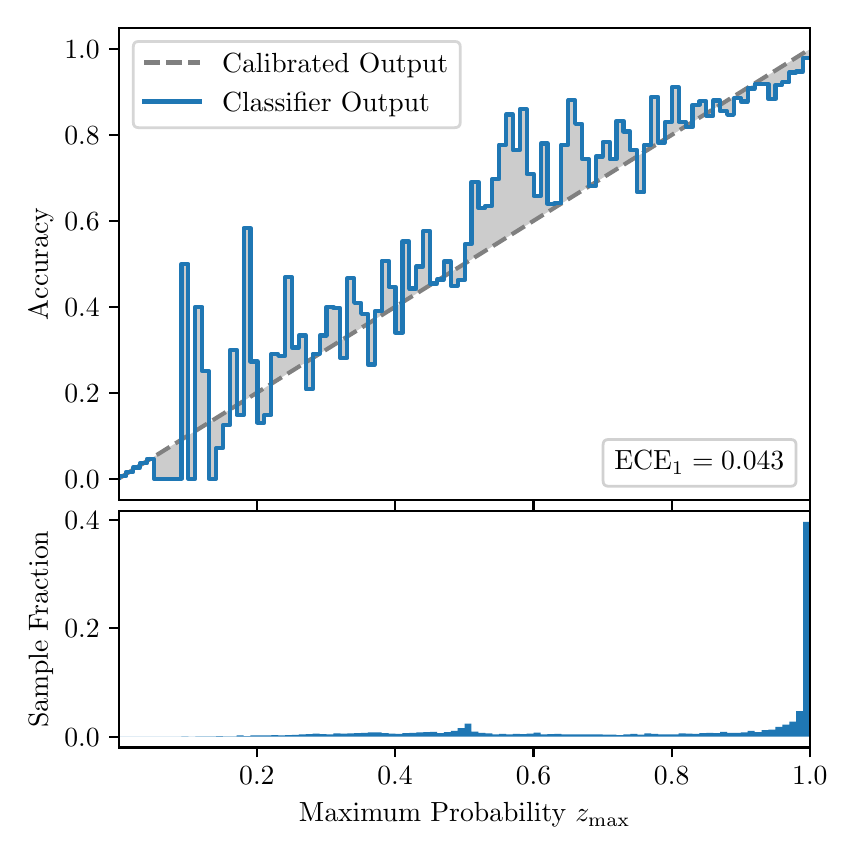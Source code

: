 \begingroup%
\makeatletter%
\begin{pgfpicture}%
\pgfpathrectangle{\pgfpointorigin}{\pgfqpoint{4.0in}{4.0in}}%
\pgfusepath{use as bounding box, clip}%
\begin{pgfscope}%
\pgfsetbuttcap%
\pgfsetmiterjoin%
\definecolor{currentfill}{rgb}{1.0,1.0,1.0}%
\pgfsetfillcolor{currentfill}%
\pgfsetlinewidth{0.0pt}%
\definecolor{currentstroke}{rgb}{1.0,1.0,1.0}%
\pgfsetstrokecolor{currentstroke}%
\pgfsetdash{}{0pt}%
\pgfpathmoveto{\pgfqpoint{0.0in}{0.0in}}%
\pgfpathlineto{\pgfqpoint{4.0in}{0.0in}}%
\pgfpathlineto{\pgfqpoint{4.0in}{4.0in}}%
\pgfpathlineto{\pgfqpoint{0.0in}{4.0in}}%
\pgfpathclose%
\pgfusepath{fill}%
\end{pgfscope}%
\begin{pgfscope}%
\pgfsetbuttcap%
\pgfsetmiterjoin%
\definecolor{currentfill}{rgb}{1.0,1.0,1.0}%
\pgfsetfillcolor{currentfill}%
\pgfsetlinewidth{0.0pt}%
\definecolor{currentstroke}{rgb}{0.0,0.0,0.0}%
\pgfsetstrokecolor{currentstroke}%
\pgfsetstrokeopacity{0.0}%
\pgfsetdash{}{0pt}%
\pgfpathmoveto{\pgfqpoint{0.458in}{1.638in}}%
\pgfpathlineto{\pgfqpoint{3.911in}{1.638in}}%
\pgfpathlineto{\pgfqpoint{3.911in}{4.0in}}%
\pgfpathlineto{\pgfqpoint{0.458in}{4.0in}}%
\pgfpathclose%
\pgfusepath{fill}%
\end{pgfscope}%
\begin{pgfscope}%
\pgfpathrectangle{\pgfqpoint{0.458in}{1.638in}}{\pgfqpoint{3.453in}{2.362in}}%
\pgfusepath{clip}%
\pgfsetbuttcap%
\pgfsetroundjoin%
\definecolor{currentfill}{rgb}{0.0,0.0,0.0}%
\pgfsetfillcolor{currentfill}%
\pgfsetfillopacity{0.2}%
\pgfsetlinewidth{0.0pt}%
\definecolor{currentstroke}{rgb}{0.0,0.0,0.0}%
\pgfsetstrokecolor{currentstroke}%
\pgfsetdash{}{0pt}%
\pgfpathmoveto{\pgfqpoint{0.462in}{1.758in}}%
\pgfpathlineto{\pgfqpoint{0.462in}{1.749in}}%
\pgfpathlineto{\pgfqpoint{0.465in}{1.751in}}%
\pgfpathlineto{\pgfqpoint{0.469in}{1.753in}}%
\pgfpathlineto{\pgfqpoint{0.472in}{1.756in}}%
\pgfpathlineto{\pgfqpoint{0.475in}{1.758in}}%
\pgfpathlineto{\pgfqpoint{0.479in}{1.76in}}%
\pgfpathlineto{\pgfqpoint{0.482in}{1.762in}}%
\pgfpathlineto{\pgfqpoint{0.486in}{1.764in}}%
\pgfpathlineto{\pgfqpoint{0.489in}{1.766in}}%
\pgfpathlineto{\pgfqpoint{0.493in}{1.769in}}%
\pgfpathlineto{\pgfqpoint{0.496in}{1.771in}}%
\pgfpathlineto{\pgfqpoint{0.5in}{1.773in}}%
\pgfpathlineto{\pgfqpoint{0.503in}{1.775in}}%
\pgfpathlineto{\pgfqpoint{0.507in}{1.777in}}%
\pgfpathlineto{\pgfqpoint{0.51in}{1.779in}}%
\pgfpathlineto{\pgfqpoint{0.513in}{1.781in}}%
\pgfpathlineto{\pgfqpoint{0.517in}{1.784in}}%
\pgfpathlineto{\pgfqpoint{0.52in}{1.786in}}%
\pgfpathlineto{\pgfqpoint{0.524in}{1.788in}}%
\pgfpathlineto{\pgfqpoint{0.527in}{1.79in}}%
\pgfpathlineto{\pgfqpoint{0.531in}{1.792in}}%
\pgfpathlineto{\pgfqpoint{0.534in}{1.794in}}%
\pgfpathlineto{\pgfqpoint{0.538in}{1.796in}}%
\pgfpathlineto{\pgfqpoint{0.541in}{1.799in}}%
\pgfpathlineto{\pgfqpoint{0.545in}{1.801in}}%
\pgfpathlineto{\pgfqpoint{0.548in}{1.803in}}%
\pgfpathlineto{\pgfqpoint{0.551in}{1.805in}}%
\pgfpathlineto{\pgfqpoint{0.555in}{1.807in}}%
\pgfpathlineto{\pgfqpoint{0.558in}{1.809in}}%
\pgfpathlineto{\pgfqpoint{0.562in}{1.811in}}%
\pgfpathlineto{\pgfqpoint{0.565in}{1.814in}}%
\pgfpathlineto{\pgfqpoint{0.569in}{1.816in}}%
\pgfpathlineto{\pgfqpoint{0.572in}{1.818in}}%
\pgfpathlineto{\pgfqpoint{0.576in}{1.82in}}%
\pgfpathlineto{\pgfqpoint{0.579in}{1.822in}}%
\pgfpathlineto{\pgfqpoint{0.583in}{1.824in}}%
\pgfpathlineto{\pgfqpoint{0.586in}{1.827in}}%
\pgfpathlineto{\pgfqpoint{0.59in}{1.829in}}%
\pgfpathlineto{\pgfqpoint{0.593in}{1.831in}}%
\pgfpathlineto{\pgfqpoint{0.596in}{1.833in}}%
\pgfpathlineto{\pgfqpoint{0.6in}{1.835in}}%
\pgfpathlineto{\pgfqpoint{0.603in}{1.837in}}%
\pgfpathlineto{\pgfqpoint{0.607in}{1.839in}}%
\pgfpathlineto{\pgfqpoint{0.61in}{1.842in}}%
\pgfpathlineto{\pgfqpoint{0.614in}{1.844in}}%
\pgfpathlineto{\pgfqpoint{0.617in}{1.846in}}%
\pgfpathlineto{\pgfqpoint{0.621in}{1.848in}}%
\pgfpathlineto{\pgfqpoint{0.624in}{1.85in}}%
\pgfpathlineto{\pgfqpoint{0.628in}{1.852in}}%
\pgfpathlineto{\pgfqpoint{0.631in}{1.854in}}%
\pgfpathlineto{\pgfqpoint{0.634in}{1.857in}}%
\pgfpathlineto{\pgfqpoint{0.638in}{1.859in}}%
\pgfpathlineto{\pgfqpoint{0.641in}{1.861in}}%
\pgfpathlineto{\pgfqpoint{0.645in}{1.863in}}%
\pgfpathlineto{\pgfqpoint{0.648in}{1.865in}}%
\pgfpathlineto{\pgfqpoint{0.652in}{1.867in}}%
\pgfpathlineto{\pgfqpoint{0.655in}{1.869in}}%
\pgfpathlineto{\pgfqpoint{0.659in}{1.872in}}%
\pgfpathlineto{\pgfqpoint{0.662in}{1.874in}}%
\pgfpathlineto{\pgfqpoint{0.666in}{1.876in}}%
\pgfpathlineto{\pgfqpoint{0.669in}{1.878in}}%
\pgfpathlineto{\pgfqpoint{0.672in}{1.88in}}%
\pgfpathlineto{\pgfqpoint{0.676in}{1.882in}}%
\pgfpathlineto{\pgfqpoint{0.679in}{1.885in}}%
\pgfpathlineto{\pgfqpoint{0.683in}{1.887in}}%
\pgfpathlineto{\pgfqpoint{0.686in}{1.889in}}%
\pgfpathlineto{\pgfqpoint{0.69in}{1.891in}}%
\pgfpathlineto{\pgfqpoint{0.693in}{1.893in}}%
\pgfpathlineto{\pgfqpoint{0.697in}{1.895in}}%
\pgfpathlineto{\pgfqpoint{0.7in}{1.897in}}%
\pgfpathlineto{\pgfqpoint{0.704in}{1.9in}}%
\pgfpathlineto{\pgfqpoint{0.707in}{1.902in}}%
\pgfpathlineto{\pgfqpoint{0.71in}{1.904in}}%
\pgfpathlineto{\pgfqpoint{0.714in}{1.906in}}%
\pgfpathlineto{\pgfqpoint{0.717in}{1.908in}}%
\pgfpathlineto{\pgfqpoint{0.721in}{1.91in}}%
\pgfpathlineto{\pgfqpoint{0.724in}{1.912in}}%
\pgfpathlineto{\pgfqpoint{0.728in}{1.915in}}%
\pgfpathlineto{\pgfqpoint{0.731in}{1.917in}}%
\pgfpathlineto{\pgfqpoint{0.735in}{1.919in}}%
\pgfpathlineto{\pgfqpoint{0.738in}{1.921in}}%
\pgfpathlineto{\pgfqpoint{0.742in}{1.923in}}%
\pgfpathlineto{\pgfqpoint{0.745in}{1.925in}}%
\pgfpathlineto{\pgfqpoint{0.749in}{1.927in}}%
\pgfpathlineto{\pgfqpoint{0.752in}{1.93in}}%
\pgfpathlineto{\pgfqpoint{0.755in}{1.932in}}%
\pgfpathlineto{\pgfqpoint{0.759in}{1.934in}}%
\pgfpathlineto{\pgfqpoint{0.762in}{1.936in}}%
\pgfpathlineto{\pgfqpoint{0.766in}{1.938in}}%
\pgfpathlineto{\pgfqpoint{0.769in}{1.94in}}%
\pgfpathlineto{\pgfqpoint{0.773in}{1.942in}}%
\pgfpathlineto{\pgfqpoint{0.776in}{1.945in}}%
\pgfpathlineto{\pgfqpoint{0.78in}{1.947in}}%
\pgfpathlineto{\pgfqpoint{0.783in}{1.949in}}%
\pgfpathlineto{\pgfqpoint{0.787in}{1.951in}}%
\pgfpathlineto{\pgfqpoint{0.79in}{1.953in}}%
\pgfpathlineto{\pgfqpoint{0.793in}{1.955in}}%
\pgfpathlineto{\pgfqpoint{0.797in}{1.958in}}%
\pgfpathlineto{\pgfqpoint{0.8in}{1.96in}}%
\pgfpathlineto{\pgfqpoint{0.804in}{1.962in}}%
\pgfpathlineto{\pgfqpoint{0.807in}{1.964in}}%
\pgfpathlineto{\pgfqpoint{0.811in}{1.966in}}%
\pgfpathlineto{\pgfqpoint{0.814in}{1.968in}}%
\pgfpathlineto{\pgfqpoint{0.818in}{1.97in}}%
\pgfpathlineto{\pgfqpoint{0.821in}{1.973in}}%
\pgfpathlineto{\pgfqpoint{0.825in}{1.975in}}%
\pgfpathlineto{\pgfqpoint{0.828in}{1.977in}}%
\pgfpathlineto{\pgfqpoint{0.831in}{1.979in}}%
\pgfpathlineto{\pgfqpoint{0.835in}{1.981in}}%
\pgfpathlineto{\pgfqpoint{0.838in}{1.983in}}%
\pgfpathlineto{\pgfqpoint{0.842in}{1.985in}}%
\pgfpathlineto{\pgfqpoint{0.845in}{1.988in}}%
\pgfpathlineto{\pgfqpoint{0.849in}{1.99in}}%
\pgfpathlineto{\pgfqpoint{0.852in}{1.992in}}%
\pgfpathlineto{\pgfqpoint{0.856in}{1.994in}}%
\pgfpathlineto{\pgfqpoint{0.859in}{1.996in}}%
\pgfpathlineto{\pgfqpoint{0.863in}{1.998in}}%
\pgfpathlineto{\pgfqpoint{0.866in}{2.0in}}%
\pgfpathlineto{\pgfqpoint{0.869in}{2.003in}}%
\pgfpathlineto{\pgfqpoint{0.873in}{2.005in}}%
\pgfpathlineto{\pgfqpoint{0.876in}{2.007in}}%
\pgfpathlineto{\pgfqpoint{0.88in}{2.009in}}%
\pgfpathlineto{\pgfqpoint{0.883in}{2.011in}}%
\pgfpathlineto{\pgfqpoint{0.887in}{2.013in}}%
\pgfpathlineto{\pgfqpoint{0.89in}{2.016in}}%
\pgfpathlineto{\pgfqpoint{0.894in}{2.018in}}%
\pgfpathlineto{\pgfqpoint{0.897in}{2.02in}}%
\pgfpathlineto{\pgfqpoint{0.901in}{2.022in}}%
\pgfpathlineto{\pgfqpoint{0.904in}{2.024in}}%
\pgfpathlineto{\pgfqpoint{0.908in}{2.026in}}%
\pgfpathlineto{\pgfqpoint{0.911in}{2.028in}}%
\pgfpathlineto{\pgfqpoint{0.914in}{2.031in}}%
\pgfpathlineto{\pgfqpoint{0.918in}{2.033in}}%
\pgfpathlineto{\pgfqpoint{0.921in}{2.035in}}%
\pgfpathlineto{\pgfqpoint{0.925in}{2.037in}}%
\pgfpathlineto{\pgfqpoint{0.928in}{2.039in}}%
\pgfpathlineto{\pgfqpoint{0.932in}{2.041in}}%
\pgfpathlineto{\pgfqpoint{0.935in}{2.043in}}%
\pgfpathlineto{\pgfqpoint{0.939in}{2.046in}}%
\pgfpathlineto{\pgfqpoint{0.942in}{2.048in}}%
\pgfpathlineto{\pgfqpoint{0.946in}{2.05in}}%
\pgfpathlineto{\pgfqpoint{0.949in}{2.052in}}%
\pgfpathlineto{\pgfqpoint{0.952in}{2.054in}}%
\pgfpathlineto{\pgfqpoint{0.956in}{2.056in}}%
\pgfpathlineto{\pgfqpoint{0.959in}{2.058in}}%
\pgfpathlineto{\pgfqpoint{0.963in}{2.061in}}%
\pgfpathlineto{\pgfqpoint{0.966in}{2.063in}}%
\pgfpathlineto{\pgfqpoint{0.97in}{2.065in}}%
\pgfpathlineto{\pgfqpoint{0.973in}{2.067in}}%
\pgfpathlineto{\pgfqpoint{0.977in}{2.069in}}%
\pgfpathlineto{\pgfqpoint{0.98in}{2.071in}}%
\pgfpathlineto{\pgfqpoint{0.984in}{2.074in}}%
\pgfpathlineto{\pgfqpoint{0.987in}{2.076in}}%
\pgfpathlineto{\pgfqpoint{0.99in}{2.078in}}%
\pgfpathlineto{\pgfqpoint{0.994in}{2.08in}}%
\pgfpathlineto{\pgfqpoint{0.997in}{2.082in}}%
\pgfpathlineto{\pgfqpoint{1.001in}{2.084in}}%
\pgfpathlineto{\pgfqpoint{1.004in}{2.086in}}%
\pgfpathlineto{\pgfqpoint{1.008in}{2.089in}}%
\pgfpathlineto{\pgfqpoint{1.011in}{2.091in}}%
\pgfpathlineto{\pgfqpoint{1.015in}{2.093in}}%
\pgfpathlineto{\pgfqpoint{1.018in}{2.095in}}%
\pgfpathlineto{\pgfqpoint{1.022in}{2.097in}}%
\pgfpathlineto{\pgfqpoint{1.025in}{2.099in}}%
\pgfpathlineto{\pgfqpoint{1.028in}{2.101in}}%
\pgfpathlineto{\pgfqpoint{1.032in}{2.104in}}%
\pgfpathlineto{\pgfqpoint{1.035in}{2.106in}}%
\pgfpathlineto{\pgfqpoint{1.039in}{2.108in}}%
\pgfpathlineto{\pgfqpoint{1.042in}{2.11in}}%
\pgfpathlineto{\pgfqpoint{1.046in}{2.112in}}%
\pgfpathlineto{\pgfqpoint{1.049in}{2.114in}}%
\pgfpathlineto{\pgfqpoint{1.053in}{2.116in}}%
\pgfpathlineto{\pgfqpoint{1.056in}{2.119in}}%
\pgfpathlineto{\pgfqpoint{1.06in}{2.121in}}%
\pgfpathlineto{\pgfqpoint{1.063in}{2.123in}}%
\pgfpathlineto{\pgfqpoint{1.067in}{2.125in}}%
\pgfpathlineto{\pgfqpoint{1.07in}{2.127in}}%
\pgfpathlineto{\pgfqpoint{1.073in}{2.129in}}%
\pgfpathlineto{\pgfqpoint{1.077in}{2.131in}}%
\pgfpathlineto{\pgfqpoint{1.08in}{2.134in}}%
\pgfpathlineto{\pgfqpoint{1.084in}{2.136in}}%
\pgfpathlineto{\pgfqpoint{1.087in}{2.138in}}%
\pgfpathlineto{\pgfqpoint{1.091in}{2.14in}}%
\pgfpathlineto{\pgfqpoint{1.094in}{2.142in}}%
\pgfpathlineto{\pgfqpoint{1.098in}{2.144in}}%
\pgfpathlineto{\pgfqpoint{1.101in}{2.147in}}%
\pgfpathlineto{\pgfqpoint{1.105in}{2.149in}}%
\pgfpathlineto{\pgfqpoint{1.108in}{2.151in}}%
\pgfpathlineto{\pgfqpoint{1.111in}{2.153in}}%
\pgfpathlineto{\pgfqpoint{1.115in}{2.155in}}%
\pgfpathlineto{\pgfqpoint{1.118in}{2.157in}}%
\pgfpathlineto{\pgfqpoint{1.122in}{2.159in}}%
\pgfpathlineto{\pgfqpoint{1.125in}{2.162in}}%
\pgfpathlineto{\pgfqpoint{1.129in}{2.164in}}%
\pgfpathlineto{\pgfqpoint{1.132in}{2.166in}}%
\pgfpathlineto{\pgfqpoint{1.136in}{2.168in}}%
\pgfpathlineto{\pgfqpoint{1.139in}{2.17in}}%
\pgfpathlineto{\pgfqpoint{1.143in}{2.172in}}%
\pgfpathlineto{\pgfqpoint{1.146in}{2.174in}}%
\pgfpathlineto{\pgfqpoint{1.149in}{2.177in}}%
\pgfpathlineto{\pgfqpoint{1.153in}{2.179in}}%
\pgfpathlineto{\pgfqpoint{1.156in}{2.181in}}%
\pgfpathlineto{\pgfqpoint{1.16in}{2.183in}}%
\pgfpathlineto{\pgfqpoint{1.163in}{2.185in}}%
\pgfpathlineto{\pgfqpoint{1.167in}{2.187in}}%
\pgfpathlineto{\pgfqpoint{1.17in}{2.189in}}%
\pgfpathlineto{\pgfqpoint{1.174in}{2.192in}}%
\pgfpathlineto{\pgfqpoint{1.177in}{2.194in}}%
\pgfpathlineto{\pgfqpoint{1.181in}{2.196in}}%
\pgfpathlineto{\pgfqpoint{1.184in}{2.198in}}%
\pgfpathlineto{\pgfqpoint{1.187in}{2.2in}}%
\pgfpathlineto{\pgfqpoint{1.191in}{2.202in}}%
\pgfpathlineto{\pgfqpoint{1.194in}{2.205in}}%
\pgfpathlineto{\pgfqpoint{1.198in}{2.207in}}%
\pgfpathlineto{\pgfqpoint{1.201in}{2.209in}}%
\pgfpathlineto{\pgfqpoint{1.205in}{2.211in}}%
\pgfpathlineto{\pgfqpoint{1.208in}{2.213in}}%
\pgfpathlineto{\pgfqpoint{1.212in}{2.215in}}%
\pgfpathlineto{\pgfqpoint{1.215in}{2.217in}}%
\pgfpathlineto{\pgfqpoint{1.219in}{2.22in}}%
\pgfpathlineto{\pgfqpoint{1.222in}{2.222in}}%
\pgfpathlineto{\pgfqpoint{1.226in}{2.224in}}%
\pgfpathlineto{\pgfqpoint{1.229in}{2.226in}}%
\pgfpathlineto{\pgfqpoint{1.232in}{2.228in}}%
\pgfpathlineto{\pgfqpoint{1.236in}{2.23in}}%
\pgfpathlineto{\pgfqpoint{1.239in}{2.232in}}%
\pgfpathlineto{\pgfqpoint{1.243in}{2.235in}}%
\pgfpathlineto{\pgfqpoint{1.246in}{2.237in}}%
\pgfpathlineto{\pgfqpoint{1.25in}{2.239in}}%
\pgfpathlineto{\pgfqpoint{1.253in}{2.241in}}%
\pgfpathlineto{\pgfqpoint{1.257in}{2.243in}}%
\pgfpathlineto{\pgfqpoint{1.26in}{2.245in}}%
\pgfpathlineto{\pgfqpoint{1.264in}{2.247in}}%
\pgfpathlineto{\pgfqpoint{1.267in}{2.25in}}%
\pgfpathlineto{\pgfqpoint{1.27in}{2.252in}}%
\pgfpathlineto{\pgfqpoint{1.274in}{2.254in}}%
\pgfpathlineto{\pgfqpoint{1.277in}{2.256in}}%
\pgfpathlineto{\pgfqpoint{1.281in}{2.258in}}%
\pgfpathlineto{\pgfqpoint{1.284in}{2.26in}}%
\pgfpathlineto{\pgfqpoint{1.288in}{2.263in}}%
\pgfpathlineto{\pgfqpoint{1.291in}{2.265in}}%
\pgfpathlineto{\pgfqpoint{1.295in}{2.267in}}%
\pgfpathlineto{\pgfqpoint{1.298in}{2.269in}}%
\pgfpathlineto{\pgfqpoint{1.302in}{2.271in}}%
\pgfpathlineto{\pgfqpoint{1.305in}{2.273in}}%
\pgfpathlineto{\pgfqpoint{1.308in}{2.275in}}%
\pgfpathlineto{\pgfqpoint{1.312in}{2.278in}}%
\pgfpathlineto{\pgfqpoint{1.315in}{2.28in}}%
\pgfpathlineto{\pgfqpoint{1.319in}{2.282in}}%
\pgfpathlineto{\pgfqpoint{1.322in}{2.284in}}%
\pgfpathlineto{\pgfqpoint{1.326in}{2.286in}}%
\pgfpathlineto{\pgfqpoint{1.329in}{2.288in}}%
\pgfpathlineto{\pgfqpoint{1.333in}{2.29in}}%
\pgfpathlineto{\pgfqpoint{1.336in}{2.293in}}%
\pgfpathlineto{\pgfqpoint{1.34in}{2.295in}}%
\pgfpathlineto{\pgfqpoint{1.343in}{2.297in}}%
\pgfpathlineto{\pgfqpoint{1.346in}{2.299in}}%
\pgfpathlineto{\pgfqpoint{1.35in}{2.301in}}%
\pgfpathlineto{\pgfqpoint{1.353in}{2.303in}}%
\pgfpathlineto{\pgfqpoint{1.357in}{2.305in}}%
\pgfpathlineto{\pgfqpoint{1.36in}{2.308in}}%
\pgfpathlineto{\pgfqpoint{1.364in}{2.31in}}%
\pgfpathlineto{\pgfqpoint{1.367in}{2.312in}}%
\pgfpathlineto{\pgfqpoint{1.371in}{2.314in}}%
\pgfpathlineto{\pgfqpoint{1.374in}{2.316in}}%
\pgfpathlineto{\pgfqpoint{1.378in}{2.318in}}%
\pgfpathlineto{\pgfqpoint{1.381in}{2.32in}}%
\pgfpathlineto{\pgfqpoint{1.385in}{2.323in}}%
\pgfpathlineto{\pgfqpoint{1.388in}{2.325in}}%
\pgfpathlineto{\pgfqpoint{1.391in}{2.327in}}%
\pgfpathlineto{\pgfqpoint{1.395in}{2.329in}}%
\pgfpathlineto{\pgfqpoint{1.398in}{2.331in}}%
\pgfpathlineto{\pgfqpoint{1.402in}{2.333in}}%
\pgfpathlineto{\pgfqpoint{1.405in}{2.336in}}%
\pgfpathlineto{\pgfqpoint{1.409in}{2.338in}}%
\pgfpathlineto{\pgfqpoint{1.412in}{2.34in}}%
\pgfpathlineto{\pgfqpoint{1.416in}{2.342in}}%
\pgfpathlineto{\pgfqpoint{1.419in}{2.344in}}%
\pgfpathlineto{\pgfqpoint{1.423in}{2.346in}}%
\pgfpathlineto{\pgfqpoint{1.426in}{2.348in}}%
\pgfpathlineto{\pgfqpoint{1.429in}{2.351in}}%
\pgfpathlineto{\pgfqpoint{1.433in}{2.353in}}%
\pgfpathlineto{\pgfqpoint{1.436in}{2.355in}}%
\pgfpathlineto{\pgfqpoint{1.44in}{2.357in}}%
\pgfpathlineto{\pgfqpoint{1.443in}{2.359in}}%
\pgfpathlineto{\pgfqpoint{1.447in}{2.361in}}%
\pgfpathlineto{\pgfqpoint{1.45in}{2.363in}}%
\pgfpathlineto{\pgfqpoint{1.454in}{2.366in}}%
\pgfpathlineto{\pgfqpoint{1.457in}{2.368in}}%
\pgfpathlineto{\pgfqpoint{1.461in}{2.37in}}%
\pgfpathlineto{\pgfqpoint{1.464in}{2.372in}}%
\pgfpathlineto{\pgfqpoint{1.467in}{2.374in}}%
\pgfpathlineto{\pgfqpoint{1.471in}{2.376in}}%
\pgfpathlineto{\pgfqpoint{1.474in}{2.378in}}%
\pgfpathlineto{\pgfqpoint{1.478in}{2.381in}}%
\pgfpathlineto{\pgfqpoint{1.481in}{2.383in}}%
\pgfpathlineto{\pgfqpoint{1.485in}{2.385in}}%
\pgfpathlineto{\pgfqpoint{1.488in}{2.387in}}%
\pgfpathlineto{\pgfqpoint{1.492in}{2.389in}}%
\pgfpathlineto{\pgfqpoint{1.495in}{2.391in}}%
\pgfpathlineto{\pgfqpoint{1.499in}{2.394in}}%
\pgfpathlineto{\pgfqpoint{1.502in}{2.396in}}%
\pgfpathlineto{\pgfqpoint{1.506in}{2.398in}}%
\pgfpathlineto{\pgfqpoint{1.509in}{2.4in}}%
\pgfpathlineto{\pgfqpoint{1.512in}{2.402in}}%
\pgfpathlineto{\pgfqpoint{1.516in}{2.404in}}%
\pgfpathlineto{\pgfqpoint{1.519in}{2.406in}}%
\pgfpathlineto{\pgfqpoint{1.523in}{2.409in}}%
\pgfpathlineto{\pgfqpoint{1.526in}{2.411in}}%
\pgfpathlineto{\pgfqpoint{1.53in}{2.413in}}%
\pgfpathlineto{\pgfqpoint{1.533in}{2.415in}}%
\pgfpathlineto{\pgfqpoint{1.537in}{2.417in}}%
\pgfpathlineto{\pgfqpoint{1.54in}{2.419in}}%
\pgfpathlineto{\pgfqpoint{1.544in}{2.421in}}%
\pgfpathlineto{\pgfqpoint{1.547in}{2.424in}}%
\pgfpathlineto{\pgfqpoint{1.55in}{2.426in}}%
\pgfpathlineto{\pgfqpoint{1.554in}{2.428in}}%
\pgfpathlineto{\pgfqpoint{1.557in}{2.43in}}%
\pgfpathlineto{\pgfqpoint{1.561in}{2.432in}}%
\pgfpathlineto{\pgfqpoint{1.564in}{2.434in}}%
\pgfpathlineto{\pgfqpoint{1.568in}{2.436in}}%
\pgfpathlineto{\pgfqpoint{1.571in}{2.439in}}%
\pgfpathlineto{\pgfqpoint{1.575in}{2.441in}}%
\pgfpathlineto{\pgfqpoint{1.578in}{2.443in}}%
\pgfpathlineto{\pgfqpoint{1.582in}{2.445in}}%
\pgfpathlineto{\pgfqpoint{1.585in}{2.447in}}%
\pgfpathlineto{\pgfqpoint{1.588in}{2.449in}}%
\pgfpathlineto{\pgfqpoint{1.592in}{2.452in}}%
\pgfpathlineto{\pgfqpoint{1.595in}{2.454in}}%
\pgfpathlineto{\pgfqpoint{1.599in}{2.456in}}%
\pgfpathlineto{\pgfqpoint{1.602in}{2.458in}}%
\pgfpathlineto{\pgfqpoint{1.606in}{2.46in}}%
\pgfpathlineto{\pgfqpoint{1.609in}{2.462in}}%
\pgfpathlineto{\pgfqpoint{1.613in}{2.464in}}%
\pgfpathlineto{\pgfqpoint{1.616in}{2.467in}}%
\pgfpathlineto{\pgfqpoint{1.62in}{2.469in}}%
\pgfpathlineto{\pgfqpoint{1.623in}{2.471in}}%
\pgfpathlineto{\pgfqpoint{1.626in}{2.473in}}%
\pgfpathlineto{\pgfqpoint{1.63in}{2.475in}}%
\pgfpathlineto{\pgfqpoint{1.633in}{2.477in}}%
\pgfpathlineto{\pgfqpoint{1.637in}{2.479in}}%
\pgfpathlineto{\pgfqpoint{1.64in}{2.482in}}%
\pgfpathlineto{\pgfqpoint{1.644in}{2.484in}}%
\pgfpathlineto{\pgfqpoint{1.647in}{2.486in}}%
\pgfpathlineto{\pgfqpoint{1.651in}{2.488in}}%
\pgfpathlineto{\pgfqpoint{1.654in}{2.49in}}%
\pgfpathlineto{\pgfqpoint{1.658in}{2.492in}}%
\pgfpathlineto{\pgfqpoint{1.661in}{2.494in}}%
\pgfpathlineto{\pgfqpoint{1.665in}{2.497in}}%
\pgfpathlineto{\pgfqpoint{1.668in}{2.499in}}%
\pgfpathlineto{\pgfqpoint{1.671in}{2.501in}}%
\pgfpathlineto{\pgfqpoint{1.675in}{2.503in}}%
\pgfpathlineto{\pgfqpoint{1.678in}{2.505in}}%
\pgfpathlineto{\pgfqpoint{1.682in}{2.507in}}%
\pgfpathlineto{\pgfqpoint{1.685in}{2.509in}}%
\pgfpathlineto{\pgfqpoint{1.689in}{2.512in}}%
\pgfpathlineto{\pgfqpoint{1.692in}{2.514in}}%
\pgfpathlineto{\pgfqpoint{1.696in}{2.516in}}%
\pgfpathlineto{\pgfqpoint{1.699in}{2.518in}}%
\pgfpathlineto{\pgfqpoint{1.703in}{2.52in}}%
\pgfpathlineto{\pgfqpoint{1.706in}{2.522in}}%
\pgfpathlineto{\pgfqpoint{1.709in}{2.525in}}%
\pgfpathlineto{\pgfqpoint{1.713in}{2.527in}}%
\pgfpathlineto{\pgfqpoint{1.716in}{2.529in}}%
\pgfpathlineto{\pgfqpoint{1.72in}{2.531in}}%
\pgfpathlineto{\pgfqpoint{1.723in}{2.533in}}%
\pgfpathlineto{\pgfqpoint{1.727in}{2.535in}}%
\pgfpathlineto{\pgfqpoint{1.73in}{2.537in}}%
\pgfpathlineto{\pgfqpoint{1.734in}{2.54in}}%
\pgfpathlineto{\pgfqpoint{1.737in}{2.542in}}%
\pgfpathlineto{\pgfqpoint{1.741in}{2.544in}}%
\pgfpathlineto{\pgfqpoint{1.744in}{2.546in}}%
\pgfpathlineto{\pgfqpoint{1.747in}{2.548in}}%
\pgfpathlineto{\pgfqpoint{1.751in}{2.55in}}%
\pgfpathlineto{\pgfqpoint{1.754in}{2.552in}}%
\pgfpathlineto{\pgfqpoint{1.758in}{2.555in}}%
\pgfpathlineto{\pgfqpoint{1.761in}{2.557in}}%
\pgfpathlineto{\pgfqpoint{1.765in}{2.559in}}%
\pgfpathlineto{\pgfqpoint{1.768in}{2.561in}}%
\pgfpathlineto{\pgfqpoint{1.772in}{2.563in}}%
\pgfpathlineto{\pgfqpoint{1.775in}{2.565in}}%
\pgfpathlineto{\pgfqpoint{1.779in}{2.567in}}%
\pgfpathlineto{\pgfqpoint{1.782in}{2.57in}}%
\pgfpathlineto{\pgfqpoint{1.785in}{2.572in}}%
\pgfpathlineto{\pgfqpoint{1.789in}{2.574in}}%
\pgfpathlineto{\pgfqpoint{1.792in}{2.576in}}%
\pgfpathlineto{\pgfqpoint{1.796in}{2.578in}}%
\pgfpathlineto{\pgfqpoint{1.799in}{2.58in}}%
\pgfpathlineto{\pgfqpoint{1.803in}{2.583in}}%
\pgfpathlineto{\pgfqpoint{1.806in}{2.585in}}%
\pgfpathlineto{\pgfqpoint{1.81in}{2.587in}}%
\pgfpathlineto{\pgfqpoint{1.813in}{2.589in}}%
\pgfpathlineto{\pgfqpoint{1.817in}{2.591in}}%
\pgfpathlineto{\pgfqpoint{1.82in}{2.593in}}%
\pgfpathlineto{\pgfqpoint{1.824in}{2.595in}}%
\pgfpathlineto{\pgfqpoint{1.827in}{2.598in}}%
\pgfpathlineto{\pgfqpoint{1.83in}{2.6in}}%
\pgfpathlineto{\pgfqpoint{1.834in}{2.602in}}%
\pgfpathlineto{\pgfqpoint{1.837in}{2.604in}}%
\pgfpathlineto{\pgfqpoint{1.841in}{2.606in}}%
\pgfpathlineto{\pgfqpoint{1.844in}{2.608in}}%
\pgfpathlineto{\pgfqpoint{1.848in}{2.61in}}%
\pgfpathlineto{\pgfqpoint{1.851in}{2.613in}}%
\pgfpathlineto{\pgfqpoint{1.855in}{2.615in}}%
\pgfpathlineto{\pgfqpoint{1.858in}{2.617in}}%
\pgfpathlineto{\pgfqpoint{1.862in}{2.619in}}%
\pgfpathlineto{\pgfqpoint{1.865in}{2.621in}}%
\pgfpathlineto{\pgfqpoint{1.868in}{2.623in}}%
\pgfpathlineto{\pgfqpoint{1.872in}{2.625in}}%
\pgfpathlineto{\pgfqpoint{1.875in}{2.628in}}%
\pgfpathlineto{\pgfqpoint{1.879in}{2.63in}}%
\pgfpathlineto{\pgfqpoint{1.882in}{2.632in}}%
\pgfpathlineto{\pgfqpoint{1.886in}{2.634in}}%
\pgfpathlineto{\pgfqpoint{1.889in}{2.636in}}%
\pgfpathlineto{\pgfqpoint{1.893in}{2.638in}}%
\pgfpathlineto{\pgfqpoint{1.896in}{2.641in}}%
\pgfpathlineto{\pgfqpoint{1.9in}{2.643in}}%
\pgfpathlineto{\pgfqpoint{1.903in}{2.645in}}%
\pgfpathlineto{\pgfqpoint{1.906in}{2.647in}}%
\pgfpathlineto{\pgfqpoint{1.91in}{2.649in}}%
\pgfpathlineto{\pgfqpoint{1.913in}{2.651in}}%
\pgfpathlineto{\pgfqpoint{1.917in}{2.653in}}%
\pgfpathlineto{\pgfqpoint{1.92in}{2.656in}}%
\pgfpathlineto{\pgfqpoint{1.924in}{2.658in}}%
\pgfpathlineto{\pgfqpoint{1.927in}{2.66in}}%
\pgfpathlineto{\pgfqpoint{1.931in}{2.662in}}%
\pgfpathlineto{\pgfqpoint{1.934in}{2.664in}}%
\pgfpathlineto{\pgfqpoint{1.938in}{2.666in}}%
\pgfpathlineto{\pgfqpoint{1.941in}{2.668in}}%
\pgfpathlineto{\pgfqpoint{1.944in}{2.671in}}%
\pgfpathlineto{\pgfqpoint{1.948in}{2.673in}}%
\pgfpathlineto{\pgfqpoint{1.951in}{2.675in}}%
\pgfpathlineto{\pgfqpoint{1.955in}{2.677in}}%
\pgfpathlineto{\pgfqpoint{1.958in}{2.679in}}%
\pgfpathlineto{\pgfqpoint{1.962in}{2.681in}}%
\pgfpathlineto{\pgfqpoint{1.965in}{2.683in}}%
\pgfpathlineto{\pgfqpoint{1.969in}{2.686in}}%
\pgfpathlineto{\pgfqpoint{1.972in}{2.688in}}%
\pgfpathlineto{\pgfqpoint{1.976in}{2.69in}}%
\pgfpathlineto{\pgfqpoint{1.979in}{2.692in}}%
\pgfpathlineto{\pgfqpoint{1.983in}{2.694in}}%
\pgfpathlineto{\pgfqpoint{1.986in}{2.696in}}%
\pgfpathlineto{\pgfqpoint{1.989in}{2.698in}}%
\pgfpathlineto{\pgfqpoint{1.993in}{2.701in}}%
\pgfpathlineto{\pgfqpoint{1.996in}{2.703in}}%
\pgfpathlineto{\pgfqpoint{2.0in}{2.705in}}%
\pgfpathlineto{\pgfqpoint{2.003in}{2.707in}}%
\pgfpathlineto{\pgfqpoint{2.007in}{2.709in}}%
\pgfpathlineto{\pgfqpoint{2.01in}{2.711in}}%
\pgfpathlineto{\pgfqpoint{2.014in}{2.714in}}%
\pgfpathlineto{\pgfqpoint{2.017in}{2.716in}}%
\pgfpathlineto{\pgfqpoint{2.021in}{2.718in}}%
\pgfpathlineto{\pgfqpoint{2.024in}{2.72in}}%
\pgfpathlineto{\pgfqpoint{2.027in}{2.722in}}%
\pgfpathlineto{\pgfqpoint{2.031in}{2.724in}}%
\pgfpathlineto{\pgfqpoint{2.034in}{2.726in}}%
\pgfpathlineto{\pgfqpoint{2.038in}{2.729in}}%
\pgfpathlineto{\pgfqpoint{2.041in}{2.731in}}%
\pgfpathlineto{\pgfqpoint{2.045in}{2.733in}}%
\pgfpathlineto{\pgfqpoint{2.048in}{2.735in}}%
\pgfpathlineto{\pgfqpoint{2.052in}{2.737in}}%
\pgfpathlineto{\pgfqpoint{2.055in}{2.739in}}%
\pgfpathlineto{\pgfqpoint{2.059in}{2.741in}}%
\pgfpathlineto{\pgfqpoint{2.062in}{2.744in}}%
\pgfpathlineto{\pgfqpoint{2.065in}{2.746in}}%
\pgfpathlineto{\pgfqpoint{2.069in}{2.748in}}%
\pgfpathlineto{\pgfqpoint{2.072in}{2.75in}}%
\pgfpathlineto{\pgfqpoint{2.076in}{2.752in}}%
\pgfpathlineto{\pgfqpoint{2.079in}{2.754in}}%
\pgfpathlineto{\pgfqpoint{2.083in}{2.756in}}%
\pgfpathlineto{\pgfqpoint{2.086in}{2.759in}}%
\pgfpathlineto{\pgfqpoint{2.09in}{2.761in}}%
\pgfpathlineto{\pgfqpoint{2.093in}{2.763in}}%
\pgfpathlineto{\pgfqpoint{2.097in}{2.765in}}%
\pgfpathlineto{\pgfqpoint{2.1in}{2.767in}}%
\pgfpathlineto{\pgfqpoint{2.103in}{2.769in}}%
\pgfpathlineto{\pgfqpoint{2.107in}{2.772in}}%
\pgfpathlineto{\pgfqpoint{2.11in}{2.774in}}%
\pgfpathlineto{\pgfqpoint{2.114in}{2.776in}}%
\pgfpathlineto{\pgfqpoint{2.117in}{2.778in}}%
\pgfpathlineto{\pgfqpoint{2.121in}{2.78in}}%
\pgfpathlineto{\pgfqpoint{2.124in}{2.782in}}%
\pgfpathlineto{\pgfqpoint{2.128in}{2.784in}}%
\pgfpathlineto{\pgfqpoint{2.131in}{2.787in}}%
\pgfpathlineto{\pgfqpoint{2.135in}{2.789in}}%
\pgfpathlineto{\pgfqpoint{2.138in}{2.791in}}%
\pgfpathlineto{\pgfqpoint{2.142in}{2.793in}}%
\pgfpathlineto{\pgfqpoint{2.145in}{2.795in}}%
\pgfpathlineto{\pgfqpoint{2.148in}{2.797in}}%
\pgfpathlineto{\pgfqpoint{2.152in}{2.799in}}%
\pgfpathlineto{\pgfqpoint{2.155in}{2.802in}}%
\pgfpathlineto{\pgfqpoint{2.159in}{2.804in}}%
\pgfpathlineto{\pgfqpoint{2.162in}{2.806in}}%
\pgfpathlineto{\pgfqpoint{2.166in}{2.808in}}%
\pgfpathlineto{\pgfqpoint{2.169in}{2.81in}}%
\pgfpathlineto{\pgfqpoint{2.173in}{2.812in}}%
\pgfpathlineto{\pgfqpoint{2.176in}{2.814in}}%
\pgfpathlineto{\pgfqpoint{2.18in}{2.817in}}%
\pgfpathlineto{\pgfqpoint{2.183in}{2.819in}}%
\pgfpathlineto{\pgfqpoint{2.186in}{2.821in}}%
\pgfpathlineto{\pgfqpoint{2.19in}{2.823in}}%
\pgfpathlineto{\pgfqpoint{2.193in}{2.825in}}%
\pgfpathlineto{\pgfqpoint{2.197in}{2.827in}}%
\pgfpathlineto{\pgfqpoint{2.2in}{2.829in}}%
\pgfpathlineto{\pgfqpoint{2.204in}{2.832in}}%
\pgfpathlineto{\pgfqpoint{2.207in}{2.834in}}%
\pgfpathlineto{\pgfqpoint{2.211in}{2.836in}}%
\pgfpathlineto{\pgfqpoint{2.214in}{2.838in}}%
\pgfpathlineto{\pgfqpoint{2.218in}{2.84in}}%
\pgfpathlineto{\pgfqpoint{2.221in}{2.842in}}%
\pgfpathlineto{\pgfqpoint{2.224in}{2.845in}}%
\pgfpathlineto{\pgfqpoint{2.228in}{2.847in}}%
\pgfpathlineto{\pgfqpoint{2.231in}{2.849in}}%
\pgfpathlineto{\pgfqpoint{2.235in}{2.851in}}%
\pgfpathlineto{\pgfqpoint{2.238in}{2.853in}}%
\pgfpathlineto{\pgfqpoint{2.242in}{2.855in}}%
\pgfpathlineto{\pgfqpoint{2.245in}{2.857in}}%
\pgfpathlineto{\pgfqpoint{2.249in}{2.86in}}%
\pgfpathlineto{\pgfqpoint{2.252in}{2.862in}}%
\pgfpathlineto{\pgfqpoint{2.256in}{2.864in}}%
\pgfpathlineto{\pgfqpoint{2.259in}{2.866in}}%
\pgfpathlineto{\pgfqpoint{2.262in}{2.868in}}%
\pgfpathlineto{\pgfqpoint{2.266in}{2.87in}}%
\pgfpathlineto{\pgfqpoint{2.269in}{2.872in}}%
\pgfpathlineto{\pgfqpoint{2.273in}{2.875in}}%
\pgfpathlineto{\pgfqpoint{2.276in}{2.877in}}%
\pgfpathlineto{\pgfqpoint{2.28in}{2.879in}}%
\pgfpathlineto{\pgfqpoint{2.283in}{2.881in}}%
\pgfpathlineto{\pgfqpoint{2.287in}{2.883in}}%
\pgfpathlineto{\pgfqpoint{2.29in}{2.885in}}%
\pgfpathlineto{\pgfqpoint{2.294in}{2.887in}}%
\pgfpathlineto{\pgfqpoint{2.297in}{2.89in}}%
\pgfpathlineto{\pgfqpoint{2.301in}{2.892in}}%
\pgfpathlineto{\pgfqpoint{2.304in}{2.894in}}%
\pgfpathlineto{\pgfqpoint{2.307in}{2.896in}}%
\pgfpathlineto{\pgfqpoint{2.311in}{2.898in}}%
\pgfpathlineto{\pgfqpoint{2.314in}{2.9in}}%
\pgfpathlineto{\pgfqpoint{2.318in}{2.903in}}%
\pgfpathlineto{\pgfqpoint{2.321in}{2.905in}}%
\pgfpathlineto{\pgfqpoint{2.325in}{2.907in}}%
\pgfpathlineto{\pgfqpoint{2.328in}{2.909in}}%
\pgfpathlineto{\pgfqpoint{2.332in}{2.911in}}%
\pgfpathlineto{\pgfqpoint{2.335in}{2.913in}}%
\pgfpathlineto{\pgfqpoint{2.339in}{2.915in}}%
\pgfpathlineto{\pgfqpoint{2.342in}{2.918in}}%
\pgfpathlineto{\pgfqpoint{2.345in}{2.92in}}%
\pgfpathlineto{\pgfqpoint{2.349in}{2.922in}}%
\pgfpathlineto{\pgfqpoint{2.352in}{2.924in}}%
\pgfpathlineto{\pgfqpoint{2.356in}{2.926in}}%
\pgfpathlineto{\pgfqpoint{2.359in}{2.928in}}%
\pgfpathlineto{\pgfqpoint{2.363in}{2.93in}}%
\pgfpathlineto{\pgfqpoint{2.366in}{2.933in}}%
\pgfpathlineto{\pgfqpoint{2.37in}{2.935in}}%
\pgfpathlineto{\pgfqpoint{2.373in}{2.937in}}%
\pgfpathlineto{\pgfqpoint{2.377in}{2.939in}}%
\pgfpathlineto{\pgfqpoint{2.38in}{2.941in}}%
\pgfpathlineto{\pgfqpoint{2.383in}{2.943in}}%
\pgfpathlineto{\pgfqpoint{2.387in}{2.945in}}%
\pgfpathlineto{\pgfqpoint{2.39in}{2.948in}}%
\pgfpathlineto{\pgfqpoint{2.394in}{2.95in}}%
\pgfpathlineto{\pgfqpoint{2.397in}{2.952in}}%
\pgfpathlineto{\pgfqpoint{2.401in}{2.954in}}%
\pgfpathlineto{\pgfqpoint{2.404in}{2.956in}}%
\pgfpathlineto{\pgfqpoint{2.408in}{2.958in}}%
\pgfpathlineto{\pgfqpoint{2.411in}{2.961in}}%
\pgfpathlineto{\pgfqpoint{2.415in}{2.963in}}%
\pgfpathlineto{\pgfqpoint{2.418in}{2.965in}}%
\pgfpathlineto{\pgfqpoint{2.421in}{2.967in}}%
\pgfpathlineto{\pgfqpoint{2.425in}{2.969in}}%
\pgfpathlineto{\pgfqpoint{2.428in}{2.971in}}%
\pgfpathlineto{\pgfqpoint{2.432in}{2.973in}}%
\pgfpathlineto{\pgfqpoint{2.435in}{2.976in}}%
\pgfpathlineto{\pgfqpoint{2.439in}{2.978in}}%
\pgfpathlineto{\pgfqpoint{2.442in}{2.98in}}%
\pgfpathlineto{\pgfqpoint{2.446in}{2.982in}}%
\pgfpathlineto{\pgfqpoint{2.449in}{2.984in}}%
\pgfpathlineto{\pgfqpoint{2.453in}{2.986in}}%
\pgfpathlineto{\pgfqpoint{2.456in}{2.988in}}%
\pgfpathlineto{\pgfqpoint{2.46in}{2.991in}}%
\pgfpathlineto{\pgfqpoint{2.463in}{2.993in}}%
\pgfpathlineto{\pgfqpoint{2.466in}{2.995in}}%
\pgfpathlineto{\pgfqpoint{2.47in}{2.997in}}%
\pgfpathlineto{\pgfqpoint{2.473in}{2.999in}}%
\pgfpathlineto{\pgfqpoint{2.477in}{3.001in}}%
\pgfpathlineto{\pgfqpoint{2.48in}{3.003in}}%
\pgfpathlineto{\pgfqpoint{2.484in}{3.006in}}%
\pgfpathlineto{\pgfqpoint{2.487in}{3.008in}}%
\pgfpathlineto{\pgfqpoint{2.491in}{3.01in}}%
\pgfpathlineto{\pgfqpoint{2.494in}{3.012in}}%
\pgfpathlineto{\pgfqpoint{2.498in}{3.014in}}%
\pgfpathlineto{\pgfqpoint{2.501in}{3.016in}}%
\pgfpathlineto{\pgfqpoint{2.504in}{3.018in}}%
\pgfpathlineto{\pgfqpoint{2.508in}{3.021in}}%
\pgfpathlineto{\pgfqpoint{2.511in}{3.023in}}%
\pgfpathlineto{\pgfqpoint{2.515in}{3.025in}}%
\pgfpathlineto{\pgfqpoint{2.518in}{3.027in}}%
\pgfpathlineto{\pgfqpoint{2.522in}{3.029in}}%
\pgfpathlineto{\pgfqpoint{2.525in}{3.031in}}%
\pgfpathlineto{\pgfqpoint{2.529in}{3.034in}}%
\pgfpathlineto{\pgfqpoint{2.532in}{3.036in}}%
\pgfpathlineto{\pgfqpoint{2.536in}{3.038in}}%
\pgfpathlineto{\pgfqpoint{2.539in}{3.04in}}%
\pgfpathlineto{\pgfqpoint{2.542in}{3.042in}}%
\pgfpathlineto{\pgfqpoint{2.546in}{3.044in}}%
\pgfpathlineto{\pgfqpoint{2.549in}{3.046in}}%
\pgfpathlineto{\pgfqpoint{2.553in}{3.049in}}%
\pgfpathlineto{\pgfqpoint{2.556in}{3.051in}}%
\pgfpathlineto{\pgfqpoint{2.56in}{3.053in}}%
\pgfpathlineto{\pgfqpoint{2.563in}{3.055in}}%
\pgfpathlineto{\pgfqpoint{2.567in}{3.057in}}%
\pgfpathlineto{\pgfqpoint{2.57in}{3.059in}}%
\pgfpathlineto{\pgfqpoint{2.574in}{3.061in}}%
\pgfpathlineto{\pgfqpoint{2.577in}{3.064in}}%
\pgfpathlineto{\pgfqpoint{2.58in}{3.066in}}%
\pgfpathlineto{\pgfqpoint{2.584in}{3.068in}}%
\pgfpathlineto{\pgfqpoint{2.587in}{3.07in}}%
\pgfpathlineto{\pgfqpoint{2.591in}{3.072in}}%
\pgfpathlineto{\pgfqpoint{2.594in}{3.074in}}%
\pgfpathlineto{\pgfqpoint{2.598in}{3.076in}}%
\pgfpathlineto{\pgfqpoint{2.601in}{3.079in}}%
\pgfpathlineto{\pgfqpoint{2.605in}{3.081in}}%
\pgfpathlineto{\pgfqpoint{2.608in}{3.083in}}%
\pgfpathlineto{\pgfqpoint{2.612in}{3.085in}}%
\pgfpathlineto{\pgfqpoint{2.615in}{3.087in}}%
\pgfpathlineto{\pgfqpoint{2.619in}{3.089in}}%
\pgfpathlineto{\pgfqpoint{2.622in}{3.092in}}%
\pgfpathlineto{\pgfqpoint{2.625in}{3.094in}}%
\pgfpathlineto{\pgfqpoint{2.629in}{3.096in}}%
\pgfpathlineto{\pgfqpoint{2.632in}{3.098in}}%
\pgfpathlineto{\pgfqpoint{2.636in}{3.1in}}%
\pgfpathlineto{\pgfqpoint{2.639in}{3.102in}}%
\pgfpathlineto{\pgfqpoint{2.643in}{3.104in}}%
\pgfpathlineto{\pgfqpoint{2.646in}{3.107in}}%
\pgfpathlineto{\pgfqpoint{2.65in}{3.109in}}%
\pgfpathlineto{\pgfqpoint{2.653in}{3.111in}}%
\pgfpathlineto{\pgfqpoint{2.657in}{3.113in}}%
\pgfpathlineto{\pgfqpoint{2.66in}{3.115in}}%
\pgfpathlineto{\pgfqpoint{2.663in}{3.117in}}%
\pgfpathlineto{\pgfqpoint{2.667in}{3.119in}}%
\pgfpathlineto{\pgfqpoint{2.67in}{3.122in}}%
\pgfpathlineto{\pgfqpoint{2.674in}{3.124in}}%
\pgfpathlineto{\pgfqpoint{2.677in}{3.126in}}%
\pgfpathlineto{\pgfqpoint{2.681in}{3.128in}}%
\pgfpathlineto{\pgfqpoint{2.684in}{3.13in}}%
\pgfpathlineto{\pgfqpoint{2.688in}{3.132in}}%
\pgfpathlineto{\pgfqpoint{2.691in}{3.134in}}%
\pgfpathlineto{\pgfqpoint{2.695in}{3.137in}}%
\pgfpathlineto{\pgfqpoint{2.698in}{3.139in}}%
\pgfpathlineto{\pgfqpoint{2.701in}{3.141in}}%
\pgfpathlineto{\pgfqpoint{2.705in}{3.143in}}%
\pgfpathlineto{\pgfqpoint{2.708in}{3.145in}}%
\pgfpathlineto{\pgfqpoint{2.712in}{3.147in}}%
\pgfpathlineto{\pgfqpoint{2.715in}{3.15in}}%
\pgfpathlineto{\pgfqpoint{2.719in}{3.152in}}%
\pgfpathlineto{\pgfqpoint{2.722in}{3.154in}}%
\pgfpathlineto{\pgfqpoint{2.726in}{3.156in}}%
\pgfpathlineto{\pgfqpoint{2.729in}{3.158in}}%
\pgfpathlineto{\pgfqpoint{2.733in}{3.16in}}%
\pgfpathlineto{\pgfqpoint{2.736in}{3.162in}}%
\pgfpathlineto{\pgfqpoint{2.739in}{3.165in}}%
\pgfpathlineto{\pgfqpoint{2.743in}{3.167in}}%
\pgfpathlineto{\pgfqpoint{2.746in}{3.169in}}%
\pgfpathlineto{\pgfqpoint{2.75in}{3.171in}}%
\pgfpathlineto{\pgfqpoint{2.753in}{3.173in}}%
\pgfpathlineto{\pgfqpoint{2.757in}{3.175in}}%
\pgfpathlineto{\pgfqpoint{2.76in}{3.177in}}%
\pgfpathlineto{\pgfqpoint{2.764in}{3.18in}}%
\pgfpathlineto{\pgfqpoint{2.767in}{3.182in}}%
\pgfpathlineto{\pgfqpoint{2.771in}{3.184in}}%
\pgfpathlineto{\pgfqpoint{2.774in}{3.186in}}%
\pgfpathlineto{\pgfqpoint{2.778in}{3.188in}}%
\pgfpathlineto{\pgfqpoint{2.781in}{3.19in}}%
\pgfpathlineto{\pgfqpoint{2.784in}{3.192in}}%
\pgfpathlineto{\pgfqpoint{2.788in}{3.195in}}%
\pgfpathlineto{\pgfqpoint{2.791in}{3.197in}}%
\pgfpathlineto{\pgfqpoint{2.795in}{3.199in}}%
\pgfpathlineto{\pgfqpoint{2.798in}{3.201in}}%
\pgfpathlineto{\pgfqpoint{2.802in}{3.203in}}%
\pgfpathlineto{\pgfqpoint{2.805in}{3.205in}}%
\pgfpathlineto{\pgfqpoint{2.809in}{3.207in}}%
\pgfpathlineto{\pgfqpoint{2.812in}{3.21in}}%
\pgfpathlineto{\pgfqpoint{2.816in}{3.212in}}%
\pgfpathlineto{\pgfqpoint{2.819in}{3.214in}}%
\pgfpathlineto{\pgfqpoint{2.822in}{3.216in}}%
\pgfpathlineto{\pgfqpoint{2.826in}{3.218in}}%
\pgfpathlineto{\pgfqpoint{2.829in}{3.22in}}%
\pgfpathlineto{\pgfqpoint{2.833in}{3.223in}}%
\pgfpathlineto{\pgfqpoint{2.836in}{3.225in}}%
\pgfpathlineto{\pgfqpoint{2.84in}{3.227in}}%
\pgfpathlineto{\pgfqpoint{2.843in}{3.229in}}%
\pgfpathlineto{\pgfqpoint{2.847in}{3.231in}}%
\pgfpathlineto{\pgfqpoint{2.85in}{3.233in}}%
\pgfpathlineto{\pgfqpoint{2.854in}{3.235in}}%
\pgfpathlineto{\pgfqpoint{2.857in}{3.238in}}%
\pgfpathlineto{\pgfqpoint{2.86in}{3.24in}}%
\pgfpathlineto{\pgfqpoint{2.864in}{3.242in}}%
\pgfpathlineto{\pgfqpoint{2.867in}{3.244in}}%
\pgfpathlineto{\pgfqpoint{2.871in}{3.246in}}%
\pgfpathlineto{\pgfqpoint{2.874in}{3.248in}}%
\pgfpathlineto{\pgfqpoint{2.878in}{3.25in}}%
\pgfpathlineto{\pgfqpoint{2.881in}{3.253in}}%
\pgfpathlineto{\pgfqpoint{2.885in}{3.255in}}%
\pgfpathlineto{\pgfqpoint{2.888in}{3.257in}}%
\pgfpathlineto{\pgfqpoint{2.892in}{3.259in}}%
\pgfpathlineto{\pgfqpoint{2.895in}{3.261in}}%
\pgfpathlineto{\pgfqpoint{2.898in}{3.263in}}%
\pgfpathlineto{\pgfqpoint{2.902in}{3.265in}}%
\pgfpathlineto{\pgfqpoint{2.905in}{3.268in}}%
\pgfpathlineto{\pgfqpoint{2.909in}{3.27in}}%
\pgfpathlineto{\pgfqpoint{2.912in}{3.272in}}%
\pgfpathlineto{\pgfqpoint{2.916in}{3.274in}}%
\pgfpathlineto{\pgfqpoint{2.919in}{3.276in}}%
\pgfpathlineto{\pgfqpoint{2.923in}{3.278in}}%
\pgfpathlineto{\pgfqpoint{2.926in}{3.281in}}%
\pgfpathlineto{\pgfqpoint{2.93in}{3.283in}}%
\pgfpathlineto{\pgfqpoint{2.933in}{3.285in}}%
\pgfpathlineto{\pgfqpoint{2.937in}{3.287in}}%
\pgfpathlineto{\pgfqpoint{2.94in}{3.289in}}%
\pgfpathlineto{\pgfqpoint{2.943in}{3.291in}}%
\pgfpathlineto{\pgfqpoint{2.947in}{3.293in}}%
\pgfpathlineto{\pgfqpoint{2.95in}{3.296in}}%
\pgfpathlineto{\pgfqpoint{2.954in}{3.298in}}%
\pgfpathlineto{\pgfqpoint{2.957in}{3.3in}}%
\pgfpathlineto{\pgfqpoint{2.961in}{3.302in}}%
\pgfpathlineto{\pgfqpoint{2.964in}{3.304in}}%
\pgfpathlineto{\pgfqpoint{2.968in}{3.306in}}%
\pgfpathlineto{\pgfqpoint{2.971in}{3.308in}}%
\pgfpathlineto{\pgfqpoint{2.975in}{3.311in}}%
\pgfpathlineto{\pgfqpoint{2.978in}{3.313in}}%
\pgfpathlineto{\pgfqpoint{2.981in}{3.315in}}%
\pgfpathlineto{\pgfqpoint{2.985in}{3.317in}}%
\pgfpathlineto{\pgfqpoint{2.988in}{3.319in}}%
\pgfpathlineto{\pgfqpoint{2.992in}{3.321in}}%
\pgfpathlineto{\pgfqpoint{2.995in}{3.323in}}%
\pgfpathlineto{\pgfqpoint{2.999in}{3.326in}}%
\pgfpathlineto{\pgfqpoint{3.002in}{3.328in}}%
\pgfpathlineto{\pgfqpoint{3.006in}{3.33in}}%
\pgfpathlineto{\pgfqpoint{3.009in}{3.332in}}%
\pgfpathlineto{\pgfqpoint{3.013in}{3.334in}}%
\pgfpathlineto{\pgfqpoint{3.016in}{3.336in}}%
\pgfpathlineto{\pgfqpoint{3.019in}{3.339in}}%
\pgfpathlineto{\pgfqpoint{3.023in}{3.341in}}%
\pgfpathlineto{\pgfqpoint{3.026in}{3.343in}}%
\pgfpathlineto{\pgfqpoint{3.03in}{3.345in}}%
\pgfpathlineto{\pgfqpoint{3.033in}{3.347in}}%
\pgfpathlineto{\pgfqpoint{3.037in}{3.349in}}%
\pgfpathlineto{\pgfqpoint{3.04in}{3.351in}}%
\pgfpathlineto{\pgfqpoint{3.044in}{3.354in}}%
\pgfpathlineto{\pgfqpoint{3.047in}{3.356in}}%
\pgfpathlineto{\pgfqpoint{3.051in}{3.358in}}%
\pgfpathlineto{\pgfqpoint{3.054in}{3.36in}}%
\pgfpathlineto{\pgfqpoint{3.057in}{3.362in}}%
\pgfpathlineto{\pgfqpoint{3.061in}{3.364in}}%
\pgfpathlineto{\pgfqpoint{3.064in}{3.366in}}%
\pgfpathlineto{\pgfqpoint{3.068in}{3.369in}}%
\pgfpathlineto{\pgfqpoint{3.071in}{3.371in}}%
\pgfpathlineto{\pgfqpoint{3.075in}{3.373in}}%
\pgfpathlineto{\pgfqpoint{3.078in}{3.375in}}%
\pgfpathlineto{\pgfqpoint{3.082in}{3.377in}}%
\pgfpathlineto{\pgfqpoint{3.085in}{3.379in}}%
\pgfpathlineto{\pgfqpoint{3.089in}{3.381in}}%
\pgfpathlineto{\pgfqpoint{3.092in}{3.384in}}%
\pgfpathlineto{\pgfqpoint{3.096in}{3.386in}}%
\pgfpathlineto{\pgfqpoint{3.099in}{3.388in}}%
\pgfpathlineto{\pgfqpoint{3.102in}{3.39in}}%
\pgfpathlineto{\pgfqpoint{3.106in}{3.392in}}%
\pgfpathlineto{\pgfqpoint{3.109in}{3.394in}}%
\pgfpathlineto{\pgfqpoint{3.113in}{3.396in}}%
\pgfpathlineto{\pgfqpoint{3.116in}{3.399in}}%
\pgfpathlineto{\pgfqpoint{3.12in}{3.401in}}%
\pgfpathlineto{\pgfqpoint{3.123in}{3.403in}}%
\pgfpathlineto{\pgfqpoint{3.127in}{3.405in}}%
\pgfpathlineto{\pgfqpoint{3.13in}{3.407in}}%
\pgfpathlineto{\pgfqpoint{3.134in}{3.409in}}%
\pgfpathlineto{\pgfqpoint{3.137in}{3.412in}}%
\pgfpathlineto{\pgfqpoint{3.14in}{3.414in}}%
\pgfpathlineto{\pgfqpoint{3.144in}{3.416in}}%
\pgfpathlineto{\pgfqpoint{3.147in}{3.418in}}%
\pgfpathlineto{\pgfqpoint{3.151in}{3.42in}}%
\pgfpathlineto{\pgfqpoint{3.154in}{3.422in}}%
\pgfpathlineto{\pgfqpoint{3.158in}{3.424in}}%
\pgfpathlineto{\pgfqpoint{3.161in}{3.427in}}%
\pgfpathlineto{\pgfqpoint{3.165in}{3.429in}}%
\pgfpathlineto{\pgfqpoint{3.168in}{3.431in}}%
\pgfpathlineto{\pgfqpoint{3.172in}{3.433in}}%
\pgfpathlineto{\pgfqpoint{3.175in}{3.435in}}%
\pgfpathlineto{\pgfqpoint{3.178in}{3.437in}}%
\pgfpathlineto{\pgfqpoint{3.182in}{3.439in}}%
\pgfpathlineto{\pgfqpoint{3.185in}{3.442in}}%
\pgfpathlineto{\pgfqpoint{3.189in}{3.444in}}%
\pgfpathlineto{\pgfqpoint{3.192in}{3.446in}}%
\pgfpathlineto{\pgfqpoint{3.196in}{3.448in}}%
\pgfpathlineto{\pgfqpoint{3.199in}{3.45in}}%
\pgfpathlineto{\pgfqpoint{3.203in}{3.452in}}%
\pgfpathlineto{\pgfqpoint{3.206in}{3.454in}}%
\pgfpathlineto{\pgfqpoint{3.21in}{3.457in}}%
\pgfpathlineto{\pgfqpoint{3.213in}{3.459in}}%
\pgfpathlineto{\pgfqpoint{3.216in}{3.461in}}%
\pgfpathlineto{\pgfqpoint{3.22in}{3.463in}}%
\pgfpathlineto{\pgfqpoint{3.223in}{3.465in}}%
\pgfpathlineto{\pgfqpoint{3.227in}{3.467in}}%
\pgfpathlineto{\pgfqpoint{3.23in}{3.47in}}%
\pgfpathlineto{\pgfqpoint{3.234in}{3.472in}}%
\pgfpathlineto{\pgfqpoint{3.237in}{3.474in}}%
\pgfpathlineto{\pgfqpoint{3.241in}{3.476in}}%
\pgfpathlineto{\pgfqpoint{3.244in}{3.478in}}%
\pgfpathlineto{\pgfqpoint{3.248in}{3.48in}}%
\pgfpathlineto{\pgfqpoint{3.251in}{3.482in}}%
\pgfpathlineto{\pgfqpoint{3.255in}{3.485in}}%
\pgfpathlineto{\pgfqpoint{3.258in}{3.487in}}%
\pgfpathlineto{\pgfqpoint{3.261in}{3.489in}}%
\pgfpathlineto{\pgfqpoint{3.265in}{3.491in}}%
\pgfpathlineto{\pgfqpoint{3.268in}{3.493in}}%
\pgfpathlineto{\pgfqpoint{3.272in}{3.495in}}%
\pgfpathlineto{\pgfqpoint{3.275in}{3.497in}}%
\pgfpathlineto{\pgfqpoint{3.279in}{3.5in}}%
\pgfpathlineto{\pgfqpoint{3.282in}{3.502in}}%
\pgfpathlineto{\pgfqpoint{3.286in}{3.504in}}%
\pgfpathlineto{\pgfqpoint{3.289in}{3.506in}}%
\pgfpathlineto{\pgfqpoint{3.293in}{3.508in}}%
\pgfpathlineto{\pgfqpoint{3.296in}{3.51in}}%
\pgfpathlineto{\pgfqpoint{3.299in}{3.512in}}%
\pgfpathlineto{\pgfqpoint{3.303in}{3.515in}}%
\pgfpathlineto{\pgfqpoint{3.306in}{3.517in}}%
\pgfpathlineto{\pgfqpoint{3.31in}{3.519in}}%
\pgfpathlineto{\pgfqpoint{3.313in}{3.521in}}%
\pgfpathlineto{\pgfqpoint{3.317in}{3.523in}}%
\pgfpathlineto{\pgfqpoint{3.32in}{3.525in}}%
\pgfpathlineto{\pgfqpoint{3.324in}{3.528in}}%
\pgfpathlineto{\pgfqpoint{3.327in}{3.53in}}%
\pgfpathlineto{\pgfqpoint{3.331in}{3.532in}}%
\pgfpathlineto{\pgfqpoint{3.334in}{3.534in}}%
\pgfpathlineto{\pgfqpoint{3.337in}{3.536in}}%
\pgfpathlineto{\pgfqpoint{3.341in}{3.538in}}%
\pgfpathlineto{\pgfqpoint{3.344in}{3.54in}}%
\pgfpathlineto{\pgfqpoint{3.348in}{3.543in}}%
\pgfpathlineto{\pgfqpoint{3.351in}{3.545in}}%
\pgfpathlineto{\pgfqpoint{3.355in}{3.547in}}%
\pgfpathlineto{\pgfqpoint{3.358in}{3.549in}}%
\pgfpathlineto{\pgfqpoint{3.362in}{3.551in}}%
\pgfpathlineto{\pgfqpoint{3.365in}{3.553in}}%
\pgfpathlineto{\pgfqpoint{3.369in}{3.555in}}%
\pgfpathlineto{\pgfqpoint{3.372in}{3.558in}}%
\pgfpathlineto{\pgfqpoint{3.375in}{3.56in}}%
\pgfpathlineto{\pgfqpoint{3.379in}{3.562in}}%
\pgfpathlineto{\pgfqpoint{3.382in}{3.564in}}%
\pgfpathlineto{\pgfqpoint{3.386in}{3.566in}}%
\pgfpathlineto{\pgfqpoint{3.389in}{3.568in}}%
\pgfpathlineto{\pgfqpoint{3.393in}{3.57in}}%
\pgfpathlineto{\pgfqpoint{3.396in}{3.573in}}%
\pgfpathlineto{\pgfqpoint{3.4in}{3.575in}}%
\pgfpathlineto{\pgfqpoint{3.403in}{3.577in}}%
\pgfpathlineto{\pgfqpoint{3.407in}{3.579in}}%
\pgfpathlineto{\pgfqpoint{3.41in}{3.581in}}%
\pgfpathlineto{\pgfqpoint{3.414in}{3.583in}}%
\pgfpathlineto{\pgfqpoint{3.417in}{3.585in}}%
\pgfpathlineto{\pgfqpoint{3.42in}{3.588in}}%
\pgfpathlineto{\pgfqpoint{3.424in}{3.59in}}%
\pgfpathlineto{\pgfqpoint{3.427in}{3.592in}}%
\pgfpathlineto{\pgfqpoint{3.431in}{3.594in}}%
\pgfpathlineto{\pgfqpoint{3.434in}{3.596in}}%
\pgfpathlineto{\pgfqpoint{3.438in}{3.598in}}%
\pgfpathlineto{\pgfqpoint{3.441in}{3.601in}}%
\pgfpathlineto{\pgfqpoint{3.445in}{3.603in}}%
\pgfpathlineto{\pgfqpoint{3.448in}{3.605in}}%
\pgfpathlineto{\pgfqpoint{3.452in}{3.607in}}%
\pgfpathlineto{\pgfqpoint{3.455in}{3.609in}}%
\pgfpathlineto{\pgfqpoint{3.458in}{3.611in}}%
\pgfpathlineto{\pgfqpoint{3.462in}{3.613in}}%
\pgfpathlineto{\pgfqpoint{3.465in}{3.616in}}%
\pgfpathlineto{\pgfqpoint{3.469in}{3.618in}}%
\pgfpathlineto{\pgfqpoint{3.472in}{3.62in}}%
\pgfpathlineto{\pgfqpoint{3.476in}{3.622in}}%
\pgfpathlineto{\pgfqpoint{3.479in}{3.624in}}%
\pgfpathlineto{\pgfqpoint{3.483in}{3.626in}}%
\pgfpathlineto{\pgfqpoint{3.486in}{3.628in}}%
\pgfpathlineto{\pgfqpoint{3.49in}{3.631in}}%
\pgfpathlineto{\pgfqpoint{3.493in}{3.633in}}%
\pgfpathlineto{\pgfqpoint{3.496in}{3.635in}}%
\pgfpathlineto{\pgfqpoint{3.5in}{3.637in}}%
\pgfpathlineto{\pgfqpoint{3.503in}{3.639in}}%
\pgfpathlineto{\pgfqpoint{3.507in}{3.641in}}%
\pgfpathlineto{\pgfqpoint{3.51in}{3.643in}}%
\pgfpathlineto{\pgfqpoint{3.514in}{3.646in}}%
\pgfpathlineto{\pgfqpoint{3.517in}{3.648in}}%
\pgfpathlineto{\pgfqpoint{3.521in}{3.65in}}%
\pgfpathlineto{\pgfqpoint{3.524in}{3.652in}}%
\pgfpathlineto{\pgfqpoint{3.528in}{3.654in}}%
\pgfpathlineto{\pgfqpoint{3.531in}{3.656in}}%
\pgfpathlineto{\pgfqpoint{3.534in}{3.659in}}%
\pgfpathlineto{\pgfqpoint{3.538in}{3.661in}}%
\pgfpathlineto{\pgfqpoint{3.541in}{3.663in}}%
\pgfpathlineto{\pgfqpoint{3.545in}{3.665in}}%
\pgfpathlineto{\pgfqpoint{3.548in}{3.667in}}%
\pgfpathlineto{\pgfqpoint{3.552in}{3.669in}}%
\pgfpathlineto{\pgfqpoint{3.555in}{3.671in}}%
\pgfpathlineto{\pgfqpoint{3.559in}{3.674in}}%
\pgfpathlineto{\pgfqpoint{3.562in}{3.676in}}%
\pgfpathlineto{\pgfqpoint{3.566in}{3.678in}}%
\pgfpathlineto{\pgfqpoint{3.569in}{3.68in}}%
\pgfpathlineto{\pgfqpoint{3.573in}{3.682in}}%
\pgfpathlineto{\pgfqpoint{3.576in}{3.684in}}%
\pgfpathlineto{\pgfqpoint{3.579in}{3.686in}}%
\pgfpathlineto{\pgfqpoint{3.583in}{3.689in}}%
\pgfpathlineto{\pgfqpoint{3.586in}{3.691in}}%
\pgfpathlineto{\pgfqpoint{3.59in}{3.693in}}%
\pgfpathlineto{\pgfqpoint{3.593in}{3.695in}}%
\pgfpathlineto{\pgfqpoint{3.597in}{3.697in}}%
\pgfpathlineto{\pgfqpoint{3.6in}{3.699in}}%
\pgfpathlineto{\pgfqpoint{3.604in}{3.701in}}%
\pgfpathlineto{\pgfqpoint{3.607in}{3.704in}}%
\pgfpathlineto{\pgfqpoint{3.611in}{3.706in}}%
\pgfpathlineto{\pgfqpoint{3.614in}{3.708in}}%
\pgfpathlineto{\pgfqpoint{3.617in}{3.71in}}%
\pgfpathlineto{\pgfqpoint{3.621in}{3.712in}}%
\pgfpathlineto{\pgfqpoint{3.624in}{3.714in}}%
\pgfpathlineto{\pgfqpoint{3.628in}{3.717in}}%
\pgfpathlineto{\pgfqpoint{3.631in}{3.719in}}%
\pgfpathlineto{\pgfqpoint{3.635in}{3.721in}}%
\pgfpathlineto{\pgfqpoint{3.638in}{3.723in}}%
\pgfpathlineto{\pgfqpoint{3.642in}{3.725in}}%
\pgfpathlineto{\pgfqpoint{3.645in}{3.727in}}%
\pgfpathlineto{\pgfqpoint{3.649in}{3.729in}}%
\pgfpathlineto{\pgfqpoint{3.652in}{3.732in}}%
\pgfpathlineto{\pgfqpoint{3.655in}{3.734in}}%
\pgfpathlineto{\pgfqpoint{3.659in}{3.736in}}%
\pgfpathlineto{\pgfqpoint{3.662in}{3.738in}}%
\pgfpathlineto{\pgfqpoint{3.666in}{3.74in}}%
\pgfpathlineto{\pgfqpoint{3.669in}{3.742in}}%
\pgfpathlineto{\pgfqpoint{3.673in}{3.744in}}%
\pgfpathlineto{\pgfqpoint{3.676in}{3.747in}}%
\pgfpathlineto{\pgfqpoint{3.68in}{3.749in}}%
\pgfpathlineto{\pgfqpoint{3.683in}{3.751in}}%
\pgfpathlineto{\pgfqpoint{3.687in}{3.753in}}%
\pgfpathlineto{\pgfqpoint{3.69in}{3.755in}}%
\pgfpathlineto{\pgfqpoint{3.694in}{3.757in}}%
\pgfpathlineto{\pgfqpoint{3.697in}{3.759in}}%
\pgfpathlineto{\pgfqpoint{3.7in}{3.762in}}%
\pgfpathlineto{\pgfqpoint{3.704in}{3.764in}}%
\pgfpathlineto{\pgfqpoint{3.707in}{3.766in}}%
\pgfpathlineto{\pgfqpoint{3.711in}{3.768in}}%
\pgfpathlineto{\pgfqpoint{3.714in}{3.77in}}%
\pgfpathlineto{\pgfqpoint{3.718in}{3.772in}}%
\pgfpathlineto{\pgfqpoint{3.721in}{3.774in}}%
\pgfpathlineto{\pgfqpoint{3.725in}{3.777in}}%
\pgfpathlineto{\pgfqpoint{3.728in}{3.779in}}%
\pgfpathlineto{\pgfqpoint{3.732in}{3.781in}}%
\pgfpathlineto{\pgfqpoint{3.735in}{3.783in}}%
\pgfpathlineto{\pgfqpoint{3.738in}{3.785in}}%
\pgfpathlineto{\pgfqpoint{3.742in}{3.787in}}%
\pgfpathlineto{\pgfqpoint{3.745in}{3.79in}}%
\pgfpathlineto{\pgfqpoint{3.749in}{3.792in}}%
\pgfpathlineto{\pgfqpoint{3.752in}{3.794in}}%
\pgfpathlineto{\pgfqpoint{3.756in}{3.796in}}%
\pgfpathlineto{\pgfqpoint{3.759in}{3.798in}}%
\pgfpathlineto{\pgfqpoint{3.763in}{3.8in}}%
\pgfpathlineto{\pgfqpoint{3.766in}{3.802in}}%
\pgfpathlineto{\pgfqpoint{3.77in}{3.805in}}%
\pgfpathlineto{\pgfqpoint{3.773in}{3.807in}}%
\pgfpathlineto{\pgfqpoint{3.776in}{3.809in}}%
\pgfpathlineto{\pgfqpoint{3.78in}{3.811in}}%
\pgfpathlineto{\pgfqpoint{3.783in}{3.813in}}%
\pgfpathlineto{\pgfqpoint{3.787in}{3.815in}}%
\pgfpathlineto{\pgfqpoint{3.79in}{3.817in}}%
\pgfpathlineto{\pgfqpoint{3.794in}{3.82in}}%
\pgfpathlineto{\pgfqpoint{3.797in}{3.822in}}%
\pgfpathlineto{\pgfqpoint{3.801in}{3.824in}}%
\pgfpathlineto{\pgfqpoint{3.804in}{3.826in}}%
\pgfpathlineto{\pgfqpoint{3.808in}{3.828in}}%
\pgfpathlineto{\pgfqpoint{3.811in}{3.83in}}%
\pgfpathlineto{\pgfqpoint{3.814in}{3.832in}}%
\pgfpathlineto{\pgfqpoint{3.818in}{3.835in}}%
\pgfpathlineto{\pgfqpoint{3.821in}{3.837in}}%
\pgfpathlineto{\pgfqpoint{3.825in}{3.839in}}%
\pgfpathlineto{\pgfqpoint{3.828in}{3.841in}}%
\pgfpathlineto{\pgfqpoint{3.832in}{3.843in}}%
\pgfpathlineto{\pgfqpoint{3.835in}{3.845in}}%
\pgfpathlineto{\pgfqpoint{3.839in}{3.848in}}%
\pgfpathlineto{\pgfqpoint{3.842in}{3.85in}}%
\pgfpathlineto{\pgfqpoint{3.846in}{3.852in}}%
\pgfpathlineto{\pgfqpoint{3.849in}{3.854in}}%
\pgfpathlineto{\pgfqpoint{3.853in}{3.856in}}%
\pgfpathlineto{\pgfqpoint{3.856in}{3.858in}}%
\pgfpathlineto{\pgfqpoint{3.859in}{3.86in}}%
\pgfpathlineto{\pgfqpoint{3.863in}{3.863in}}%
\pgfpathlineto{\pgfqpoint{3.866in}{3.865in}}%
\pgfpathlineto{\pgfqpoint{3.87in}{3.867in}}%
\pgfpathlineto{\pgfqpoint{3.873in}{3.869in}}%
\pgfpathlineto{\pgfqpoint{3.877in}{3.871in}}%
\pgfpathlineto{\pgfqpoint{3.88in}{3.873in}}%
\pgfpathlineto{\pgfqpoint{3.884in}{3.875in}}%
\pgfpathlineto{\pgfqpoint{3.887in}{3.878in}}%
\pgfpathlineto{\pgfqpoint{3.891in}{3.88in}}%
\pgfpathlineto{\pgfqpoint{3.894in}{3.882in}}%
\pgfpathlineto{\pgfqpoint{3.897in}{3.884in}}%
\pgfpathlineto{\pgfqpoint{3.901in}{3.886in}}%
\pgfpathlineto{\pgfqpoint{3.904in}{3.888in}}%
\pgfpathlineto{\pgfqpoint{3.908in}{3.89in}}%
\pgfpathlineto{\pgfqpoint{3.908in}{3.848in}}%
\pgfpathlineto{\pgfqpoint{3.908in}{3.848in}}%
\pgfpathlineto{\pgfqpoint{3.904in}{3.848in}}%
\pgfpathlineto{\pgfqpoint{3.901in}{3.848in}}%
\pgfpathlineto{\pgfqpoint{3.897in}{3.848in}}%
\pgfpathlineto{\pgfqpoint{3.894in}{3.848in}}%
\pgfpathlineto{\pgfqpoint{3.891in}{3.848in}}%
\pgfpathlineto{\pgfqpoint{3.887in}{3.848in}}%
\pgfpathlineto{\pgfqpoint{3.884in}{3.848in}}%
\pgfpathlineto{\pgfqpoint{3.88in}{3.848in}}%
\pgfpathlineto{\pgfqpoint{3.877in}{3.781in}}%
\pgfpathlineto{\pgfqpoint{3.873in}{3.781in}}%
\pgfpathlineto{\pgfqpoint{3.87in}{3.781in}}%
\pgfpathlineto{\pgfqpoint{3.866in}{3.781in}}%
\pgfpathlineto{\pgfqpoint{3.863in}{3.781in}}%
\pgfpathlineto{\pgfqpoint{3.859in}{3.781in}}%
\pgfpathlineto{\pgfqpoint{3.856in}{3.781in}}%
\pgfpathlineto{\pgfqpoint{3.853in}{3.781in}}%
\pgfpathlineto{\pgfqpoint{3.849in}{3.781in}}%
\pgfpathlineto{\pgfqpoint{3.846in}{3.781in}}%
\pgfpathlineto{\pgfqpoint{3.842in}{3.776in}}%
\pgfpathlineto{\pgfqpoint{3.839in}{3.776in}}%
\pgfpathlineto{\pgfqpoint{3.835in}{3.776in}}%
\pgfpathlineto{\pgfqpoint{3.832in}{3.776in}}%
\pgfpathlineto{\pgfqpoint{3.828in}{3.776in}}%
\pgfpathlineto{\pgfqpoint{3.825in}{3.776in}}%
\pgfpathlineto{\pgfqpoint{3.821in}{3.776in}}%
\pgfpathlineto{\pgfqpoint{3.818in}{3.776in}}%
\pgfpathlineto{\pgfqpoint{3.814in}{3.776in}}%
\pgfpathlineto{\pgfqpoint{3.811in}{3.776in}}%
\pgfpathlineto{\pgfqpoint{3.808in}{3.727in}}%
\pgfpathlineto{\pgfqpoint{3.804in}{3.727in}}%
\pgfpathlineto{\pgfqpoint{3.801in}{3.727in}}%
\pgfpathlineto{\pgfqpoint{3.797in}{3.727in}}%
\pgfpathlineto{\pgfqpoint{3.794in}{3.727in}}%
\pgfpathlineto{\pgfqpoint{3.79in}{3.727in}}%
\pgfpathlineto{\pgfqpoint{3.787in}{3.727in}}%
\pgfpathlineto{\pgfqpoint{3.783in}{3.727in}}%
\pgfpathlineto{\pgfqpoint{3.78in}{3.727in}}%
\pgfpathlineto{\pgfqpoint{3.776in}{3.727in}}%
\pgfpathlineto{\pgfqpoint{3.773in}{3.714in}}%
\pgfpathlineto{\pgfqpoint{3.77in}{3.714in}}%
\pgfpathlineto{\pgfqpoint{3.766in}{3.714in}}%
\pgfpathlineto{\pgfqpoint{3.763in}{3.714in}}%
\pgfpathlineto{\pgfqpoint{3.759in}{3.714in}}%
\pgfpathlineto{\pgfqpoint{3.756in}{3.714in}}%
\pgfpathlineto{\pgfqpoint{3.752in}{3.714in}}%
\pgfpathlineto{\pgfqpoint{3.749in}{3.714in}}%
\pgfpathlineto{\pgfqpoint{3.745in}{3.714in}}%
\pgfpathlineto{\pgfqpoint{3.742in}{3.714in}}%
\pgfpathlineto{\pgfqpoint{3.738in}{3.643in}}%
\pgfpathlineto{\pgfqpoint{3.735in}{3.643in}}%
\pgfpathlineto{\pgfqpoint{3.732in}{3.643in}}%
\pgfpathlineto{\pgfqpoint{3.728in}{3.643in}}%
\pgfpathlineto{\pgfqpoint{3.725in}{3.643in}}%
\pgfpathlineto{\pgfqpoint{3.721in}{3.643in}}%
\pgfpathlineto{\pgfqpoint{3.718in}{3.643in}}%
\pgfpathlineto{\pgfqpoint{3.714in}{3.643in}}%
\pgfpathlineto{\pgfqpoint{3.711in}{3.643in}}%
\pgfpathlineto{\pgfqpoint{3.707in}{3.643in}}%
\pgfpathlineto{\pgfqpoint{3.704in}{3.717in}}%
\pgfpathlineto{\pgfqpoint{3.7in}{3.717in}}%
\pgfpathlineto{\pgfqpoint{3.697in}{3.717in}}%
\pgfpathlineto{\pgfqpoint{3.694in}{3.717in}}%
\pgfpathlineto{\pgfqpoint{3.69in}{3.717in}}%
\pgfpathlineto{\pgfqpoint{3.687in}{3.717in}}%
\pgfpathlineto{\pgfqpoint{3.683in}{3.717in}}%
\pgfpathlineto{\pgfqpoint{3.68in}{3.717in}}%
\pgfpathlineto{\pgfqpoint{3.676in}{3.717in}}%
\pgfpathlineto{\pgfqpoint{3.673in}{3.717in}}%
\pgfpathlineto{\pgfqpoint{3.669in}{3.718in}}%
\pgfpathlineto{\pgfqpoint{3.666in}{3.718in}}%
\pgfpathlineto{\pgfqpoint{3.662in}{3.718in}}%
\pgfpathlineto{\pgfqpoint{3.659in}{3.718in}}%
\pgfpathlineto{\pgfqpoint{3.655in}{3.718in}}%
\pgfpathlineto{\pgfqpoint{3.652in}{3.718in}}%
\pgfpathlineto{\pgfqpoint{3.649in}{3.718in}}%
\pgfpathlineto{\pgfqpoint{3.645in}{3.718in}}%
\pgfpathlineto{\pgfqpoint{3.642in}{3.718in}}%
\pgfpathlineto{\pgfqpoint{3.638in}{3.718in}}%
\pgfpathlineto{\pgfqpoint{3.635in}{3.696in}}%
\pgfpathlineto{\pgfqpoint{3.631in}{3.696in}}%
\pgfpathlineto{\pgfqpoint{3.628in}{3.696in}}%
\pgfpathlineto{\pgfqpoint{3.624in}{3.696in}}%
\pgfpathlineto{\pgfqpoint{3.621in}{3.696in}}%
\pgfpathlineto{\pgfqpoint{3.617in}{3.696in}}%
\pgfpathlineto{\pgfqpoint{3.614in}{3.696in}}%
\pgfpathlineto{\pgfqpoint{3.611in}{3.696in}}%
\pgfpathlineto{\pgfqpoint{3.607in}{3.696in}}%
\pgfpathlineto{\pgfqpoint{3.604in}{3.696in}}%
\pgfpathlineto{\pgfqpoint{3.6in}{3.631in}}%
\pgfpathlineto{\pgfqpoint{3.597in}{3.631in}}%
\pgfpathlineto{\pgfqpoint{3.593in}{3.631in}}%
\pgfpathlineto{\pgfqpoint{3.59in}{3.631in}}%
\pgfpathlineto{\pgfqpoint{3.586in}{3.631in}}%
\pgfpathlineto{\pgfqpoint{3.583in}{3.631in}}%
\pgfpathlineto{\pgfqpoint{3.579in}{3.631in}}%
\pgfpathlineto{\pgfqpoint{3.576in}{3.631in}}%
\pgfpathlineto{\pgfqpoint{3.573in}{3.631in}}%
\pgfpathlineto{\pgfqpoint{3.569in}{3.631in}}%
\pgfpathlineto{\pgfqpoint{3.566in}{3.647in}}%
\pgfpathlineto{\pgfqpoint{3.562in}{3.647in}}%
\pgfpathlineto{\pgfqpoint{3.559in}{3.647in}}%
\pgfpathlineto{\pgfqpoint{3.555in}{3.647in}}%
\pgfpathlineto{\pgfqpoint{3.552in}{3.647in}}%
\pgfpathlineto{\pgfqpoint{3.548in}{3.647in}}%
\pgfpathlineto{\pgfqpoint{3.545in}{3.647in}}%
\pgfpathlineto{\pgfqpoint{3.541in}{3.647in}}%
\pgfpathlineto{\pgfqpoint{3.538in}{3.647in}}%
\pgfpathlineto{\pgfqpoint{3.534in}{3.647in}}%
\pgfpathlineto{\pgfqpoint{3.531in}{3.564in}}%
\pgfpathlineto{\pgfqpoint{3.528in}{3.564in}}%
\pgfpathlineto{\pgfqpoint{3.524in}{3.564in}}%
\pgfpathlineto{\pgfqpoint{3.521in}{3.564in}}%
\pgfpathlineto{\pgfqpoint{3.517in}{3.564in}}%
\pgfpathlineto{\pgfqpoint{3.514in}{3.564in}}%
\pgfpathlineto{\pgfqpoint{3.51in}{3.564in}}%
\pgfpathlineto{\pgfqpoint{3.507in}{3.564in}}%
\pgfpathlineto{\pgfqpoint{3.503in}{3.564in}}%
\pgfpathlineto{\pgfqpoint{3.5in}{3.564in}}%
\pgfpathlineto{\pgfqpoint{3.496in}{3.582in}}%
\pgfpathlineto{\pgfqpoint{3.493in}{3.582in}}%
\pgfpathlineto{\pgfqpoint{3.49in}{3.582in}}%
\pgfpathlineto{\pgfqpoint{3.486in}{3.582in}}%
\pgfpathlineto{\pgfqpoint{3.483in}{3.582in}}%
\pgfpathlineto{\pgfqpoint{3.479in}{3.582in}}%
\pgfpathlineto{\pgfqpoint{3.476in}{3.582in}}%
\pgfpathlineto{\pgfqpoint{3.472in}{3.582in}}%
\pgfpathlineto{\pgfqpoint{3.469in}{3.582in}}%
\pgfpathlineto{\pgfqpoint{3.465in}{3.582in}}%
\pgfpathlineto{\pgfqpoint{3.462in}{3.636in}}%
\pgfpathlineto{\pgfqpoint{3.458in}{3.636in}}%
\pgfpathlineto{\pgfqpoint{3.455in}{3.636in}}%
\pgfpathlineto{\pgfqpoint{3.452in}{3.636in}}%
\pgfpathlineto{\pgfqpoint{3.448in}{3.636in}}%
\pgfpathlineto{\pgfqpoint{3.445in}{3.636in}}%
\pgfpathlineto{\pgfqpoint{3.441in}{3.636in}}%
\pgfpathlineto{\pgfqpoint{3.438in}{3.636in}}%
\pgfpathlineto{\pgfqpoint{3.434in}{3.636in}}%
\pgfpathlineto{\pgfqpoint{3.431in}{3.636in}}%
\pgfpathlineto{\pgfqpoint{3.427in}{3.56in}}%
\pgfpathlineto{\pgfqpoint{3.424in}{3.56in}}%
\pgfpathlineto{\pgfqpoint{3.42in}{3.56in}}%
\pgfpathlineto{\pgfqpoint{3.417in}{3.56in}}%
\pgfpathlineto{\pgfqpoint{3.414in}{3.56in}}%
\pgfpathlineto{\pgfqpoint{3.41in}{3.56in}}%
\pgfpathlineto{\pgfqpoint{3.407in}{3.56in}}%
\pgfpathlineto{\pgfqpoint{3.403in}{3.56in}}%
\pgfpathlineto{\pgfqpoint{3.4in}{3.56in}}%
\pgfpathlineto{\pgfqpoint{3.396in}{3.56in}}%
\pgfpathlineto{\pgfqpoint{3.393in}{3.632in}}%
\pgfpathlineto{\pgfqpoint{3.389in}{3.632in}}%
\pgfpathlineto{\pgfqpoint{3.386in}{3.632in}}%
\pgfpathlineto{\pgfqpoint{3.382in}{3.632in}}%
\pgfpathlineto{\pgfqpoint{3.379in}{3.632in}}%
\pgfpathlineto{\pgfqpoint{3.375in}{3.632in}}%
\pgfpathlineto{\pgfqpoint{3.372in}{3.632in}}%
\pgfpathlineto{\pgfqpoint{3.369in}{3.632in}}%
\pgfpathlineto{\pgfqpoint{3.365in}{3.632in}}%
\pgfpathlineto{\pgfqpoint{3.362in}{3.632in}}%
\pgfpathlineto{\pgfqpoint{3.358in}{3.614in}}%
\pgfpathlineto{\pgfqpoint{3.355in}{3.614in}}%
\pgfpathlineto{\pgfqpoint{3.351in}{3.614in}}%
\pgfpathlineto{\pgfqpoint{3.348in}{3.614in}}%
\pgfpathlineto{\pgfqpoint{3.344in}{3.614in}}%
\pgfpathlineto{\pgfqpoint{3.341in}{3.614in}}%
\pgfpathlineto{\pgfqpoint{3.337in}{3.614in}}%
\pgfpathlineto{\pgfqpoint{3.334in}{3.614in}}%
\pgfpathlineto{\pgfqpoint{3.331in}{3.614in}}%
\pgfpathlineto{\pgfqpoint{3.327in}{3.614in}}%
\pgfpathlineto{\pgfqpoint{3.324in}{3.502in}}%
\pgfpathlineto{\pgfqpoint{3.32in}{3.502in}}%
\pgfpathlineto{\pgfqpoint{3.317in}{3.502in}}%
\pgfpathlineto{\pgfqpoint{3.313in}{3.502in}}%
\pgfpathlineto{\pgfqpoint{3.31in}{3.502in}}%
\pgfpathlineto{\pgfqpoint{3.306in}{3.502in}}%
\pgfpathlineto{\pgfqpoint{3.303in}{3.502in}}%
\pgfpathlineto{\pgfqpoint{3.299in}{3.502in}}%
\pgfpathlineto{\pgfqpoint{3.296in}{3.502in}}%
\pgfpathlineto{\pgfqpoint{3.293in}{3.502in}}%
\pgfpathlineto{\pgfqpoint{3.289in}{3.529in}}%
\pgfpathlineto{\pgfqpoint{3.286in}{3.529in}}%
\pgfpathlineto{\pgfqpoint{3.282in}{3.529in}}%
\pgfpathlineto{\pgfqpoint{3.279in}{3.529in}}%
\pgfpathlineto{\pgfqpoint{3.275in}{3.529in}}%
\pgfpathlineto{\pgfqpoint{3.272in}{3.529in}}%
\pgfpathlineto{\pgfqpoint{3.268in}{3.529in}}%
\pgfpathlineto{\pgfqpoint{3.265in}{3.529in}}%
\pgfpathlineto{\pgfqpoint{3.261in}{3.529in}}%
\pgfpathlineto{\pgfqpoint{3.258in}{3.529in}}%
\pgfpathlineto{\pgfqpoint{3.255in}{3.702in}}%
\pgfpathlineto{\pgfqpoint{3.251in}{3.702in}}%
\pgfpathlineto{\pgfqpoint{3.248in}{3.702in}}%
\pgfpathlineto{\pgfqpoint{3.244in}{3.702in}}%
\pgfpathlineto{\pgfqpoint{3.241in}{3.702in}}%
\pgfpathlineto{\pgfqpoint{3.237in}{3.702in}}%
\pgfpathlineto{\pgfqpoint{3.234in}{3.702in}}%
\pgfpathlineto{\pgfqpoint{3.23in}{3.702in}}%
\pgfpathlineto{\pgfqpoint{3.227in}{3.702in}}%
\pgfpathlineto{\pgfqpoint{3.223in}{3.702in}}%
\pgfpathlineto{\pgfqpoint{3.22in}{3.527in}}%
\pgfpathlineto{\pgfqpoint{3.216in}{3.527in}}%
\pgfpathlineto{\pgfqpoint{3.213in}{3.527in}}%
\pgfpathlineto{\pgfqpoint{3.21in}{3.527in}}%
\pgfpathlineto{\pgfqpoint{3.206in}{3.527in}}%
\pgfpathlineto{\pgfqpoint{3.203in}{3.527in}}%
\pgfpathlineto{\pgfqpoint{3.199in}{3.527in}}%
\pgfpathlineto{\pgfqpoint{3.196in}{3.527in}}%
\pgfpathlineto{\pgfqpoint{3.192in}{3.527in}}%
\pgfpathlineto{\pgfqpoint{3.189in}{3.527in}}%
\pgfpathlineto{\pgfqpoint{3.185in}{3.426in}}%
\pgfpathlineto{\pgfqpoint{3.182in}{3.426in}}%
\pgfpathlineto{\pgfqpoint{3.178in}{3.426in}}%
\pgfpathlineto{\pgfqpoint{3.175in}{3.426in}}%
\pgfpathlineto{\pgfqpoint{3.172in}{3.426in}}%
\pgfpathlineto{\pgfqpoint{3.168in}{3.426in}}%
\pgfpathlineto{\pgfqpoint{3.165in}{3.426in}}%
\pgfpathlineto{\pgfqpoint{3.161in}{3.426in}}%
\pgfpathlineto{\pgfqpoint{3.158in}{3.426in}}%
\pgfpathlineto{\pgfqpoint{3.154in}{3.426in}}%
\pgfpathlineto{\pgfqpoint{3.151in}{3.654in}}%
\pgfpathlineto{\pgfqpoint{3.147in}{3.654in}}%
\pgfpathlineto{\pgfqpoint{3.144in}{3.654in}}%
\pgfpathlineto{\pgfqpoint{3.14in}{3.654in}}%
\pgfpathlineto{\pgfqpoint{3.137in}{3.654in}}%
\pgfpathlineto{\pgfqpoint{3.134in}{3.654in}}%
\pgfpathlineto{\pgfqpoint{3.13in}{3.654in}}%
\pgfpathlineto{\pgfqpoint{3.127in}{3.654in}}%
\pgfpathlineto{\pgfqpoint{3.123in}{3.654in}}%
\pgfpathlineto{\pgfqpoint{3.12in}{3.654in}}%
\pgfpathlineto{\pgfqpoint{3.116in}{3.415in}}%
\pgfpathlineto{\pgfqpoint{3.113in}{3.415in}}%
\pgfpathlineto{\pgfqpoint{3.109in}{3.415in}}%
\pgfpathlineto{\pgfqpoint{3.106in}{3.415in}}%
\pgfpathlineto{\pgfqpoint{3.102in}{3.415in}}%
\pgfpathlineto{\pgfqpoint{3.099in}{3.415in}}%
\pgfpathlineto{\pgfqpoint{3.096in}{3.415in}}%
\pgfpathlineto{\pgfqpoint{3.092in}{3.415in}}%
\pgfpathlineto{\pgfqpoint{3.089in}{3.415in}}%
\pgfpathlineto{\pgfqpoint{3.085in}{3.415in}}%
\pgfpathlineto{\pgfqpoint{3.082in}{3.177in}}%
\pgfpathlineto{\pgfqpoint{3.078in}{3.177in}}%
\pgfpathlineto{\pgfqpoint{3.075in}{3.177in}}%
\pgfpathlineto{\pgfqpoint{3.071in}{3.177in}}%
\pgfpathlineto{\pgfqpoint{3.068in}{3.177in}}%
\pgfpathlineto{\pgfqpoint{3.064in}{3.177in}}%
\pgfpathlineto{\pgfqpoint{3.061in}{3.177in}}%
\pgfpathlineto{\pgfqpoint{3.057in}{3.177in}}%
\pgfpathlineto{\pgfqpoint{3.054in}{3.177in}}%
\pgfpathlineto{\pgfqpoint{3.051in}{3.177in}}%
\pgfpathlineto{\pgfqpoint{3.047in}{3.387in}}%
\pgfpathlineto{\pgfqpoint{3.044in}{3.387in}}%
\pgfpathlineto{\pgfqpoint{3.04in}{3.387in}}%
\pgfpathlineto{\pgfqpoint{3.037in}{3.387in}}%
\pgfpathlineto{\pgfqpoint{3.033in}{3.387in}}%
\pgfpathlineto{\pgfqpoint{3.03in}{3.387in}}%
\pgfpathlineto{\pgfqpoint{3.026in}{3.387in}}%
\pgfpathlineto{\pgfqpoint{3.023in}{3.387in}}%
\pgfpathlineto{\pgfqpoint{3.019in}{3.387in}}%
\pgfpathlineto{\pgfqpoint{3.016in}{3.387in}}%
\pgfpathlineto{\pgfqpoint{3.013in}{3.481in}}%
\pgfpathlineto{\pgfqpoint{3.009in}{3.481in}}%
\pgfpathlineto{\pgfqpoint{3.006in}{3.481in}}%
\pgfpathlineto{\pgfqpoint{3.002in}{3.481in}}%
\pgfpathlineto{\pgfqpoint{2.999in}{3.481in}}%
\pgfpathlineto{\pgfqpoint{2.995in}{3.481in}}%
\pgfpathlineto{\pgfqpoint{2.992in}{3.481in}}%
\pgfpathlineto{\pgfqpoint{2.988in}{3.481in}}%
\pgfpathlineto{\pgfqpoint{2.985in}{3.481in}}%
\pgfpathlineto{\pgfqpoint{2.981in}{3.481in}}%
\pgfpathlineto{\pgfqpoint{2.978in}{3.535in}}%
\pgfpathlineto{\pgfqpoint{2.975in}{3.535in}}%
\pgfpathlineto{\pgfqpoint{2.971in}{3.535in}}%
\pgfpathlineto{\pgfqpoint{2.968in}{3.535in}}%
\pgfpathlineto{\pgfqpoint{2.964in}{3.535in}}%
\pgfpathlineto{\pgfqpoint{2.961in}{3.535in}}%
\pgfpathlineto{\pgfqpoint{2.957in}{3.535in}}%
\pgfpathlineto{\pgfqpoint{2.954in}{3.535in}}%
\pgfpathlineto{\pgfqpoint{2.95in}{3.535in}}%
\pgfpathlineto{\pgfqpoint{2.947in}{3.535in}}%
\pgfpathlineto{\pgfqpoint{2.943in}{3.342in}}%
\pgfpathlineto{\pgfqpoint{2.94in}{3.342in}}%
\pgfpathlineto{\pgfqpoint{2.937in}{3.342in}}%
\pgfpathlineto{\pgfqpoint{2.933in}{3.342in}}%
\pgfpathlineto{\pgfqpoint{2.93in}{3.342in}}%
\pgfpathlineto{\pgfqpoint{2.926in}{3.342in}}%
\pgfpathlineto{\pgfqpoint{2.923in}{3.342in}}%
\pgfpathlineto{\pgfqpoint{2.919in}{3.342in}}%
\pgfpathlineto{\pgfqpoint{2.916in}{3.342in}}%
\pgfpathlineto{\pgfqpoint{2.912in}{3.342in}}%
\pgfpathlineto{\pgfqpoint{2.909in}{3.428in}}%
\pgfpathlineto{\pgfqpoint{2.905in}{3.428in}}%
\pgfpathlineto{\pgfqpoint{2.902in}{3.428in}}%
\pgfpathlineto{\pgfqpoint{2.898in}{3.428in}}%
\pgfpathlineto{\pgfqpoint{2.895in}{3.428in}}%
\pgfpathlineto{\pgfqpoint{2.892in}{3.428in}}%
\pgfpathlineto{\pgfqpoint{2.888in}{3.428in}}%
\pgfpathlineto{\pgfqpoint{2.885in}{3.428in}}%
\pgfpathlineto{\pgfqpoint{2.881in}{3.428in}}%
\pgfpathlineto{\pgfqpoint{2.878in}{3.428in}}%
\pgfpathlineto{\pgfqpoint{2.874in}{3.356in}}%
\pgfpathlineto{\pgfqpoint{2.871in}{3.356in}}%
\pgfpathlineto{\pgfqpoint{2.867in}{3.356in}}%
\pgfpathlineto{\pgfqpoint{2.864in}{3.356in}}%
\pgfpathlineto{\pgfqpoint{2.86in}{3.356in}}%
\pgfpathlineto{\pgfqpoint{2.857in}{3.356in}}%
\pgfpathlineto{\pgfqpoint{2.854in}{3.356in}}%
\pgfpathlineto{\pgfqpoint{2.85in}{3.356in}}%
\pgfpathlineto{\pgfqpoint{2.847in}{3.356in}}%
\pgfpathlineto{\pgfqpoint{2.843in}{3.356in}}%
\pgfpathlineto{\pgfqpoint{2.84in}{3.207in}}%
\pgfpathlineto{\pgfqpoint{2.836in}{3.207in}}%
\pgfpathlineto{\pgfqpoint{2.833in}{3.207in}}%
\pgfpathlineto{\pgfqpoint{2.829in}{3.207in}}%
\pgfpathlineto{\pgfqpoint{2.826in}{3.207in}}%
\pgfpathlineto{\pgfqpoint{2.822in}{3.207in}}%
\pgfpathlineto{\pgfqpoint{2.819in}{3.207in}}%
\pgfpathlineto{\pgfqpoint{2.816in}{3.207in}}%
\pgfpathlineto{\pgfqpoint{2.812in}{3.207in}}%
\pgfpathlineto{\pgfqpoint{2.809in}{3.207in}}%
\pgfpathlineto{\pgfqpoint{2.805in}{3.343in}}%
\pgfpathlineto{\pgfqpoint{2.802in}{3.343in}}%
\pgfpathlineto{\pgfqpoint{2.798in}{3.343in}}%
\pgfpathlineto{\pgfqpoint{2.795in}{3.343in}}%
\pgfpathlineto{\pgfqpoint{2.791in}{3.343in}}%
\pgfpathlineto{\pgfqpoint{2.788in}{3.343in}}%
\pgfpathlineto{\pgfqpoint{2.784in}{3.343in}}%
\pgfpathlineto{\pgfqpoint{2.781in}{3.343in}}%
\pgfpathlineto{\pgfqpoint{2.778in}{3.343in}}%
\pgfpathlineto{\pgfqpoint{2.774in}{3.343in}}%
\pgfpathlineto{\pgfqpoint{2.771in}{3.519in}}%
\pgfpathlineto{\pgfqpoint{2.767in}{3.519in}}%
\pgfpathlineto{\pgfqpoint{2.764in}{3.519in}}%
\pgfpathlineto{\pgfqpoint{2.76in}{3.519in}}%
\pgfpathlineto{\pgfqpoint{2.757in}{3.519in}}%
\pgfpathlineto{\pgfqpoint{2.753in}{3.519in}}%
\pgfpathlineto{\pgfqpoint{2.75in}{3.519in}}%
\pgfpathlineto{\pgfqpoint{2.746in}{3.519in}}%
\pgfpathlineto{\pgfqpoint{2.743in}{3.519in}}%
\pgfpathlineto{\pgfqpoint{2.739in}{3.519in}}%
\pgfpathlineto{\pgfqpoint{2.736in}{3.637in}}%
\pgfpathlineto{\pgfqpoint{2.733in}{3.637in}}%
\pgfpathlineto{\pgfqpoint{2.729in}{3.637in}}%
\pgfpathlineto{\pgfqpoint{2.726in}{3.637in}}%
\pgfpathlineto{\pgfqpoint{2.722in}{3.637in}}%
\pgfpathlineto{\pgfqpoint{2.719in}{3.637in}}%
\pgfpathlineto{\pgfqpoint{2.715in}{3.637in}}%
\pgfpathlineto{\pgfqpoint{2.712in}{3.637in}}%
\pgfpathlineto{\pgfqpoint{2.708in}{3.637in}}%
\pgfpathlineto{\pgfqpoint{2.705in}{3.637in}}%
\pgfpathlineto{\pgfqpoint{2.701in}{3.415in}}%
\pgfpathlineto{\pgfqpoint{2.698in}{3.415in}}%
\pgfpathlineto{\pgfqpoint{2.695in}{3.415in}}%
\pgfpathlineto{\pgfqpoint{2.691in}{3.415in}}%
\pgfpathlineto{\pgfqpoint{2.688in}{3.415in}}%
\pgfpathlineto{\pgfqpoint{2.684in}{3.415in}}%
\pgfpathlineto{\pgfqpoint{2.681in}{3.415in}}%
\pgfpathlineto{\pgfqpoint{2.677in}{3.415in}}%
\pgfpathlineto{\pgfqpoint{2.674in}{3.415in}}%
\pgfpathlineto{\pgfqpoint{2.67in}{3.415in}}%
\pgfpathlineto{\pgfqpoint{2.667in}{3.123in}}%
\pgfpathlineto{\pgfqpoint{2.663in}{3.123in}}%
\pgfpathlineto{\pgfqpoint{2.66in}{3.123in}}%
\pgfpathlineto{\pgfqpoint{2.657in}{3.123in}}%
\pgfpathlineto{\pgfqpoint{2.653in}{3.123in}}%
\pgfpathlineto{\pgfqpoint{2.65in}{3.123in}}%
\pgfpathlineto{\pgfqpoint{2.646in}{3.123in}}%
\pgfpathlineto{\pgfqpoint{2.643in}{3.123in}}%
\pgfpathlineto{\pgfqpoint{2.639in}{3.123in}}%
\pgfpathlineto{\pgfqpoint{2.636in}{3.123in}}%
\pgfpathlineto{\pgfqpoint{2.632in}{3.119in}}%
\pgfpathlineto{\pgfqpoint{2.629in}{3.119in}}%
\pgfpathlineto{\pgfqpoint{2.625in}{3.119in}}%
\pgfpathlineto{\pgfqpoint{2.622in}{3.119in}}%
\pgfpathlineto{\pgfqpoint{2.619in}{3.119in}}%
\pgfpathlineto{\pgfqpoint{2.615in}{3.119in}}%
\pgfpathlineto{\pgfqpoint{2.612in}{3.119in}}%
\pgfpathlineto{\pgfqpoint{2.608in}{3.119in}}%
\pgfpathlineto{\pgfqpoint{2.605in}{3.119in}}%
\pgfpathlineto{\pgfqpoint{2.601in}{3.119in}}%
\pgfpathlineto{\pgfqpoint{2.598in}{3.421in}}%
\pgfpathlineto{\pgfqpoint{2.594in}{3.421in}}%
\pgfpathlineto{\pgfqpoint{2.591in}{3.421in}}%
\pgfpathlineto{\pgfqpoint{2.587in}{3.421in}}%
\pgfpathlineto{\pgfqpoint{2.584in}{3.421in}}%
\pgfpathlineto{\pgfqpoint{2.58in}{3.421in}}%
\pgfpathlineto{\pgfqpoint{2.577in}{3.421in}}%
\pgfpathlineto{\pgfqpoint{2.574in}{3.421in}}%
\pgfpathlineto{\pgfqpoint{2.57in}{3.421in}}%
\pgfpathlineto{\pgfqpoint{2.567in}{3.421in}}%
\pgfpathlineto{\pgfqpoint{2.563in}{3.158in}}%
\pgfpathlineto{\pgfqpoint{2.56in}{3.158in}}%
\pgfpathlineto{\pgfqpoint{2.556in}{3.158in}}%
\pgfpathlineto{\pgfqpoint{2.553in}{3.158in}}%
\pgfpathlineto{\pgfqpoint{2.549in}{3.158in}}%
\pgfpathlineto{\pgfqpoint{2.546in}{3.158in}}%
\pgfpathlineto{\pgfqpoint{2.542in}{3.158in}}%
\pgfpathlineto{\pgfqpoint{2.539in}{3.158in}}%
\pgfpathlineto{\pgfqpoint{2.536in}{3.158in}}%
\pgfpathlineto{\pgfqpoint{2.532in}{3.158in}}%
\pgfpathlineto{\pgfqpoint{2.529in}{3.268in}}%
\pgfpathlineto{\pgfqpoint{2.525in}{3.268in}}%
\pgfpathlineto{\pgfqpoint{2.522in}{3.268in}}%
\pgfpathlineto{\pgfqpoint{2.518in}{3.268in}}%
\pgfpathlineto{\pgfqpoint{2.515in}{3.268in}}%
\pgfpathlineto{\pgfqpoint{2.511in}{3.268in}}%
\pgfpathlineto{\pgfqpoint{2.508in}{3.268in}}%
\pgfpathlineto{\pgfqpoint{2.504in}{3.268in}}%
\pgfpathlineto{\pgfqpoint{2.501in}{3.268in}}%
\pgfpathlineto{\pgfqpoint{2.498in}{3.268in}}%
\pgfpathlineto{\pgfqpoint{2.494in}{3.592in}}%
\pgfpathlineto{\pgfqpoint{2.491in}{3.592in}}%
\pgfpathlineto{\pgfqpoint{2.487in}{3.592in}}%
\pgfpathlineto{\pgfqpoint{2.484in}{3.592in}}%
\pgfpathlineto{\pgfqpoint{2.48in}{3.592in}}%
\pgfpathlineto{\pgfqpoint{2.477in}{3.592in}}%
\pgfpathlineto{\pgfqpoint{2.473in}{3.592in}}%
\pgfpathlineto{\pgfqpoint{2.47in}{3.592in}}%
\pgfpathlineto{\pgfqpoint{2.466in}{3.592in}}%
\pgfpathlineto{\pgfqpoint{2.463in}{3.592in}}%
\pgfpathlineto{\pgfqpoint{2.46in}{3.387in}}%
\pgfpathlineto{\pgfqpoint{2.456in}{3.387in}}%
\pgfpathlineto{\pgfqpoint{2.453in}{3.387in}}%
\pgfpathlineto{\pgfqpoint{2.449in}{3.387in}}%
\pgfpathlineto{\pgfqpoint{2.446in}{3.387in}}%
\pgfpathlineto{\pgfqpoint{2.442in}{3.387in}}%
\pgfpathlineto{\pgfqpoint{2.439in}{3.387in}}%
\pgfpathlineto{\pgfqpoint{2.435in}{3.387in}}%
\pgfpathlineto{\pgfqpoint{2.432in}{3.387in}}%
\pgfpathlineto{\pgfqpoint{2.428in}{3.387in}}%
\pgfpathlineto{\pgfqpoint{2.425in}{3.566in}}%
\pgfpathlineto{\pgfqpoint{2.421in}{3.566in}}%
\pgfpathlineto{\pgfqpoint{2.418in}{3.566in}}%
\pgfpathlineto{\pgfqpoint{2.415in}{3.566in}}%
\pgfpathlineto{\pgfqpoint{2.411in}{3.566in}}%
\pgfpathlineto{\pgfqpoint{2.408in}{3.566in}}%
\pgfpathlineto{\pgfqpoint{2.404in}{3.566in}}%
\pgfpathlineto{\pgfqpoint{2.401in}{3.566in}}%
\pgfpathlineto{\pgfqpoint{2.397in}{3.566in}}%
\pgfpathlineto{\pgfqpoint{2.394in}{3.566in}}%
\pgfpathlineto{\pgfqpoint{2.39in}{3.415in}}%
\pgfpathlineto{\pgfqpoint{2.387in}{3.415in}}%
\pgfpathlineto{\pgfqpoint{2.383in}{3.415in}}%
\pgfpathlineto{\pgfqpoint{2.38in}{3.415in}}%
\pgfpathlineto{\pgfqpoint{2.377in}{3.415in}}%
\pgfpathlineto{\pgfqpoint{2.373in}{3.415in}}%
\pgfpathlineto{\pgfqpoint{2.37in}{3.415in}}%
\pgfpathlineto{\pgfqpoint{2.366in}{3.415in}}%
\pgfpathlineto{\pgfqpoint{2.363in}{3.415in}}%
\pgfpathlineto{\pgfqpoint{2.359in}{3.415in}}%
\pgfpathlineto{\pgfqpoint{2.356in}{3.243in}}%
\pgfpathlineto{\pgfqpoint{2.352in}{3.243in}}%
\pgfpathlineto{\pgfqpoint{2.349in}{3.243in}}%
\pgfpathlineto{\pgfqpoint{2.345in}{3.243in}}%
\pgfpathlineto{\pgfqpoint{2.342in}{3.243in}}%
\pgfpathlineto{\pgfqpoint{2.339in}{3.243in}}%
\pgfpathlineto{\pgfqpoint{2.335in}{3.243in}}%
\pgfpathlineto{\pgfqpoint{2.332in}{3.243in}}%
\pgfpathlineto{\pgfqpoint{2.328in}{3.243in}}%
\pgfpathlineto{\pgfqpoint{2.325in}{3.243in}}%
\pgfpathlineto{\pgfqpoint{2.321in}{3.109in}}%
\pgfpathlineto{\pgfqpoint{2.318in}{3.109in}}%
\pgfpathlineto{\pgfqpoint{2.314in}{3.109in}}%
\pgfpathlineto{\pgfqpoint{2.311in}{3.109in}}%
\pgfpathlineto{\pgfqpoint{2.307in}{3.109in}}%
\pgfpathlineto{\pgfqpoint{2.304in}{3.109in}}%
\pgfpathlineto{\pgfqpoint{2.301in}{3.109in}}%
\pgfpathlineto{\pgfqpoint{2.297in}{3.109in}}%
\pgfpathlineto{\pgfqpoint{2.294in}{3.109in}}%
\pgfpathlineto{\pgfqpoint{2.29in}{3.109in}}%
\pgfpathlineto{\pgfqpoint{2.287in}{3.098in}}%
\pgfpathlineto{\pgfqpoint{2.283in}{3.098in}}%
\pgfpathlineto{\pgfqpoint{2.28in}{3.098in}}%
\pgfpathlineto{\pgfqpoint{2.276in}{3.098in}}%
\pgfpathlineto{\pgfqpoint{2.273in}{3.098in}}%
\pgfpathlineto{\pgfqpoint{2.269in}{3.098in}}%
\pgfpathlineto{\pgfqpoint{2.266in}{3.098in}}%
\pgfpathlineto{\pgfqpoint{2.262in}{3.098in}}%
\pgfpathlineto{\pgfqpoint{2.259in}{3.098in}}%
\pgfpathlineto{\pgfqpoint{2.256in}{3.098in}}%
\pgfpathlineto{\pgfqpoint{2.252in}{3.23in}}%
\pgfpathlineto{\pgfqpoint{2.249in}{3.23in}}%
\pgfpathlineto{\pgfqpoint{2.245in}{3.23in}}%
\pgfpathlineto{\pgfqpoint{2.242in}{3.23in}}%
\pgfpathlineto{\pgfqpoint{2.238in}{3.23in}}%
\pgfpathlineto{\pgfqpoint{2.235in}{3.23in}}%
\pgfpathlineto{\pgfqpoint{2.231in}{3.23in}}%
\pgfpathlineto{\pgfqpoint{2.228in}{3.23in}}%
\pgfpathlineto{\pgfqpoint{2.224in}{3.23in}}%
\pgfpathlineto{\pgfqpoint{2.221in}{3.23in}}%
\pgfpathlineto{\pgfqpoint{2.218in}{2.917in}}%
\pgfpathlineto{\pgfqpoint{2.214in}{2.917in}}%
\pgfpathlineto{\pgfqpoint{2.211in}{2.917in}}%
\pgfpathlineto{\pgfqpoint{2.207in}{2.917in}}%
\pgfpathlineto{\pgfqpoint{2.204in}{2.917in}}%
\pgfpathlineto{\pgfqpoint{2.2in}{2.917in}}%
\pgfpathlineto{\pgfqpoint{2.197in}{2.917in}}%
\pgfpathlineto{\pgfqpoint{2.193in}{2.917in}}%
\pgfpathlineto{\pgfqpoint{2.19in}{2.917in}}%
\pgfpathlineto{\pgfqpoint{2.186in}{2.917in}}%
\pgfpathlineto{\pgfqpoint{2.183in}{2.738in}}%
\pgfpathlineto{\pgfqpoint{2.18in}{2.738in}}%
\pgfpathlineto{\pgfqpoint{2.176in}{2.738in}}%
\pgfpathlineto{\pgfqpoint{2.173in}{2.738in}}%
\pgfpathlineto{\pgfqpoint{2.169in}{2.738in}}%
\pgfpathlineto{\pgfqpoint{2.166in}{2.738in}}%
\pgfpathlineto{\pgfqpoint{2.162in}{2.738in}}%
\pgfpathlineto{\pgfqpoint{2.159in}{2.738in}}%
\pgfpathlineto{\pgfqpoint{2.155in}{2.738in}}%
\pgfpathlineto{\pgfqpoint{2.152in}{2.738in}}%
\pgfpathlineto{\pgfqpoint{2.148in}{2.71in}}%
\pgfpathlineto{\pgfqpoint{2.145in}{2.71in}}%
\pgfpathlineto{\pgfqpoint{2.142in}{2.71in}}%
\pgfpathlineto{\pgfqpoint{2.138in}{2.71in}}%
\pgfpathlineto{\pgfqpoint{2.135in}{2.71in}}%
\pgfpathlineto{\pgfqpoint{2.131in}{2.71in}}%
\pgfpathlineto{\pgfqpoint{2.128in}{2.71in}}%
\pgfpathlineto{\pgfqpoint{2.124in}{2.71in}}%
\pgfpathlineto{\pgfqpoint{2.121in}{2.71in}}%
\pgfpathlineto{\pgfqpoint{2.117in}{2.71in}}%
\pgfpathlineto{\pgfqpoint{2.114in}{2.831in}}%
\pgfpathlineto{\pgfqpoint{2.11in}{2.831in}}%
\pgfpathlineto{\pgfqpoint{2.107in}{2.831in}}%
\pgfpathlineto{\pgfqpoint{2.103in}{2.831in}}%
\pgfpathlineto{\pgfqpoint{2.1in}{2.831in}}%
\pgfpathlineto{\pgfqpoint{2.097in}{2.831in}}%
\pgfpathlineto{\pgfqpoint{2.093in}{2.831in}}%
\pgfpathlineto{\pgfqpoint{2.09in}{2.831in}}%
\pgfpathlineto{\pgfqpoint{2.086in}{2.831in}}%
\pgfpathlineto{\pgfqpoint{2.083in}{2.831in}}%
\pgfpathlineto{\pgfqpoint{2.079in}{2.741in}}%
\pgfpathlineto{\pgfqpoint{2.076in}{2.741in}}%
\pgfpathlineto{\pgfqpoint{2.072in}{2.741in}}%
\pgfpathlineto{\pgfqpoint{2.069in}{2.741in}}%
\pgfpathlineto{\pgfqpoint{2.065in}{2.741in}}%
\pgfpathlineto{\pgfqpoint{2.062in}{2.741in}}%
\pgfpathlineto{\pgfqpoint{2.059in}{2.741in}}%
\pgfpathlineto{\pgfqpoint{2.055in}{2.741in}}%
\pgfpathlineto{\pgfqpoint{2.052in}{2.741in}}%
\pgfpathlineto{\pgfqpoint{2.048in}{2.741in}}%
\pgfpathlineto{\pgfqpoint{2.045in}{2.721in}}%
\pgfpathlineto{\pgfqpoint{2.041in}{2.721in}}%
\pgfpathlineto{\pgfqpoint{2.038in}{2.721in}}%
\pgfpathlineto{\pgfqpoint{2.034in}{2.721in}}%
\pgfpathlineto{\pgfqpoint{2.031in}{2.721in}}%
\pgfpathlineto{\pgfqpoint{2.027in}{2.721in}}%
\pgfpathlineto{\pgfqpoint{2.024in}{2.721in}}%
\pgfpathlineto{\pgfqpoint{2.021in}{2.721in}}%
\pgfpathlineto{\pgfqpoint{2.017in}{2.721in}}%
\pgfpathlineto{\pgfqpoint{2.014in}{2.721in}}%
\pgfpathlineto{\pgfqpoint{2.01in}{2.983in}}%
\pgfpathlineto{\pgfqpoint{2.007in}{2.983in}}%
\pgfpathlineto{\pgfqpoint{2.003in}{2.983in}}%
\pgfpathlineto{\pgfqpoint{2.0in}{2.983in}}%
\pgfpathlineto{\pgfqpoint{1.996in}{2.983in}}%
\pgfpathlineto{\pgfqpoint{1.993in}{2.983in}}%
\pgfpathlineto{\pgfqpoint{1.989in}{2.983in}}%
\pgfpathlineto{\pgfqpoint{1.986in}{2.983in}}%
\pgfpathlineto{\pgfqpoint{1.983in}{2.983in}}%
\pgfpathlineto{\pgfqpoint{1.979in}{2.983in}}%
\pgfpathlineto{\pgfqpoint{1.976in}{2.806in}}%
\pgfpathlineto{\pgfqpoint{1.972in}{2.806in}}%
\pgfpathlineto{\pgfqpoint{1.969in}{2.806in}}%
\pgfpathlineto{\pgfqpoint{1.965in}{2.806in}}%
\pgfpathlineto{\pgfqpoint{1.962in}{2.806in}}%
\pgfpathlineto{\pgfqpoint{1.958in}{2.806in}}%
\pgfpathlineto{\pgfqpoint{1.955in}{2.806in}}%
\pgfpathlineto{\pgfqpoint{1.951in}{2.806in}}%
\pgfpathlineto{\pgfqpoint{1.948in}{2.806in}}%
\pgfpathlineto{\pgfqpoint{1.944in}{2.806in}}%
\pgfpathlineto{\pgfqpoint{1.941in}{2.696in}}%
\pgfpathlineto{\pgfqpoint{1.938in}{2.696in}}%
\pgfpathlineto{\pgfqpoint{1.934in}{2.696in}}%
\pgfpathlineto{\pgfqpoint{1.931in}{2.696in}}%
\pgfpathlineto{\pgfqpoint{1.927in}{2.696in}}%
\pgfpathlineto{\pgfqpoint{1.924in}{2.696in}}%
\pgfpathlineto{\pgfqpoint{1.92in}{2.696in}}%
\pgfpathlineto{\pgfqpoint{1.917in}{2.696in}}%
\pgfpathlineto{\pgfqpoint{1.913in}{2.696in}}%
\pgfpathlineto{\pgfqpoint{1.91in}{2.696in}}%
\pgfpathlineto{\pgfqpoint{1.906in}{2.931in}}%
\pgfpathlineto{\pgfqpoint{1.903in}{2.931in}}%
\pgfpathlineto{\pgfqpoint{1.9in}{2.931in}}%
\pgfpathlineto{\pgfqpoint{1.896in}{2.931in}}%
\pgfpathlineto{\pgfqpoint{1.893in}{2.931in}}%
\pgfpathlineto{\pgfqpoint{1.889in}{2.931in}}%
\pgfpathlineto{\pgfqpoint{1.886in}{2.931in}}%
\pgfpathlineto{\pgfqpoint{1.882in}{2.931in}}%
\pgfpathlineto{\pgfqpoint{1.879in}{2.931in}}%
\pgfpathlineto{\pgfqpoint{1.875in}{2.931in}}%
\pgfpathlineto{\pgfqpoint{1.872in}{2.474in}}%
\pgfpathlineto{\pgfqpoint{1.868in}{2.474in}}%
\pgfpathlineto{\pgfqpoint{1.865in}{2.474in}}%
\pgfpathlineto{\pgfqpoint{1.862in}{2.474in}}%
\pgfpathlineto{\pgfqpoint{1.858in}{2.474in}}%
\pgfpathlineto{\pgfqpoint{1.855in}{2.474in}}%
\pgfpathlineto{\pgfqpoint{1.851in}{2.474in}}%
\pgfpathlineto{\pgfqpoint{1.848in}{2.474in}}%
\pgfpathlineto{\pgfqpoint{1.844in}{2.474in}}%
\pgfpathlineto{\pgfqpoint{1.841in}{2.474in}}%
\pgfpathlineto{\pgfqpoint{1.837in}{2.704in}}%
\pgfpathlineto{\pgfqpoint{1.834in}{2.704in}}%
\pgfpathlineto{\pgfqpoint{1.83in}{2.704in}}%
\pgfpathlineto{\pgfqpoint{1.827in}{2.704in}}%
\pgfpathlineto{\pgfqpoint{1.824in}{2.704in}}%
\pgfpathlineto{\pgfqpoint{1.82in}{2.704in}}%
\pgfpathlineto{\pgfqpoint{1.817in}{2.704in}}%
\pgfpathlineto{\pgfqpoint{1.813in}{2.704in}}%
\pgfpathlineto{\pgfqpoint{1.81in}{2.704in}}%
\pgfpathlineto{\pgfqpoint{1.806in}{2.704in}}%
\pgfpathlineto{\pgfqpoint{1.803in}{2.834in}}%
\pgfpathlineto{\pgfqpoint{1.799in}{2.834in}}%
\pgfpathlineto{\pgfqpoint{1.796in}{2.834in}}%
\pgfpathlineto{\pgfqpoint{1.792in}{2.834in}}%
\pgfpathlineto{\pgfqpoint{1.789in}{2.834in}}%
\pgfpathlineto{\pgfqpoint{1.785in}{2.834in}}%
\pgfpathlineto{\pgfqpoint{1.782in}{2.834in}}%
\pgfpathlineto{\pgfqpoint{1.779in}{2.834in}}%
\pgfpathlineto{\pgfqpoint{1.775in}{2.834in}}%
\pgfpathlineto{\pgfqpoint{1.772in}{2.834in}}%
\pgfpathlineto{\pgfqpoint{1.768in}{2.582in}}%
\pgfpathlineto{\pgfqpoint{1.765in}{2.582in}}%
\pgfpathlineto{\pgfqpoint{1.761in}{2.582in}}%
\pgfpathlineto{\pgfqpoint{1.758in}{2.582in}}%
\pgfpathlineto{\pgfqpoint{1.754in}{2.582in}}%
\pgfpathlineto{\pgfqpoint{1.751in}{2.582in}}%
\pgfpathlineto{\pgfqpoint{1.747in}{2.582in}}%
\pgfpathlineto{\pgfqpoint{1.744in}{2.582in}}%
\pgfpathlineto{\pgfqpoint{1.741in}{2.582in}}%
\pgfpathlineto{\pgfqpoint{1.737in}{2.582in}}%
\pgfpathlineto{\pgfqpoint{1.734in}{2.316in}}%
\pgfpathlineto{\pgfqpoint{1.73in}{2.316in}}%
\pgfpathlineto{\pgfqpoint{1.727in}{2.316in}}%
\pgfpathlineto{\pgfqpoint{1.723in}{2.316in}}%
\pgfpathlineto{\pgfqpoint{1.72in}{2.316in}}%
\pgfpathlineto{\pgfqpoint{1.716in}{2.316in}}%
\pgfpathlineto{\pgfqpoint{1.713in}{2.316in}}%
\pgfpathlineto{\pgfqpoint{1.709in}{2.316in}}%
\pgfpathlineto{\pgfqpoint{1.706in}{2.316in}}%
\pgfpathlineto{\pgfqpoint{1.703in}{2.316in}}%
\pgfpathlineto{\pgfqpoint{1.699in}{2.569in}}%
\pgfpathlineto{\pgfqpoint{1.696in}{2.569in}}%
\pgfpathlineto{\pgfqpoint{1.692in}{2.569in}}%
\pgfpathlineto{\pgfqpoint{1.689in}{2.569in}}%
\pgfpathlineto{\pgfqpoint{1.685in}{2.569in}}%
\pgfpathlineto{\pgfqpoint{1.682in}{2.569in}}%
\pgfpathlineto{\pgfqpoint{1.678in}{2.569in}}%
\pgfpathlineto{\pgfqpoint{1.675in}{2.569in}}%
\pgfpathlineto{\pgfqpoint{1.671in}{2.569in}}%
\pgfpathlineto{\pgfqpoint{1.668in}{2.569in}}%
\pgfpathlineto{\pgfqpoint{1.665in}{2.624in}}%
\pgfpathlineto{\pgfqpoint{1.661in}{2.624in}}%
\pgfpathlineto{\pgfqpoint{1.658in}{2.624in}}%
\pgfpathlineto{\pgfqpoint{1.654in}{2.624in}}%
\pgfpathlineto{\pgfqpoint{1.651in}{2.624in}}%
\pgfpathlineto{\pgfqpoint{1.647in}{2.624in}}%
\pgfpathlineto{\pgfqpoint{1.644in}{2.624in}}%
\pgfpathlineto{\pgfqpoint{1.64in}{2.624in}}%
\pgfpathlineto{\pgfqpoint{1.637in}{2.624in}}%
\pgfpathlineto{\pgfqpoint{1.633in}{2.624in}}%
\pgfpathlineto{\pgfqpoint{1.63in}{2.747in}}%
\pgfpathlineto{\pgfqpoint{1.626in}{2.747in}}%
\pgfpathlineto{\pgfqpoint{1.623in}{2.747in}}%
\pgfpathlineto{\pgfqpoint{1.62in}{2.747in}}%
\pgfpathlineto{\pgfqpoint{1.616in}{2.747in}}%
\pgfpathlineto{\pgfqpoint{1.613in}{2.747in}}%
\pgfpathlineto{\pgfqpoint{1.609in}{2.747in}}%
\pgfpathlineto{\pgfqpoint{1.606in}{2.747in}}%
\pgfpathlineto{\pgfqpoint{1.602in}{2.747in}}%
\pgfpathlineto{\pgfqpoint{1.599in}{2.747in}}%
\pgfpathlineto{\pgfqpoint{1.595in}{2.348in}}%
\pgfpathlineto{\pgfqpoint{1.592in}{2.348in}}%
\pgfpathlineto{\pgfqpoint{1.588in}{2.348in}}%
\pgfpathlineto{\pgfqpoint{1.585in}{2.348in}}%
\pgfpathlineto{\pgfqpoint{1.582in}{2.348in}}%
\pgfpathlineto{\pgfqpoint{1.578in}{2.348in}}%
\pgfpathlineto{\pgfqpoint{1.575in}{2.348in}}%
\pgfpathlineto{\pgfqpoint{1.571in}{2.348in}}%
\pgfpathlineto{\pgfqpoint{1.568in}{2.348in}}%
\pgfpathlineto{\pgfqpoint{1.564in}{2.348in}}%
\pgfpathlineto{\pgfqpoint{1.561in}{2.597in}}%
\pgfpathlineto{\pgfqpoint{1.557in}{2.597in}}%
\pgfpathlineto{\pgfqpoint{1.554in}{2.597in}}%
\pgfpathlineto{\pgfqpoint{1.55in}{2.597in}}%
\pgfpathlineto{\pgfqpoint{1.547in}{2.597in}}%
\pgfpathlineto{\pgfqpoint{1.544in}{2.597in}}%
\pgfpathlineto{\pgfqpoint{1.54in}{2.597in}}%
\pgfpathlineto{\pgfqpoint{1.537in}{2.597in}}%
\pgfpathlineto{\pgfqpoint{1.533in}{2.597in}}%
\pgfpathlineto{\pgfqpoint{1.53in}{2.597in}}%
\pgfpathlineto{\pgfqpoint{1.526in}{2.604in}}%
\pgfpathlineto{\pgfqpoint{1.523in}{2.604in}}%
\pgfpathlineto{\pgfqpoint{1.519in}{2.604in}}%
\pgfpathlineto{\pgfqpoint{1.516in}{2.604in}}%
\pgfpathlineto{\pgfqpoint{1.512in}{2.604in}}%
\pgfpathlineto{\pgfqpoint{1.509in}{2.604in}}%
\pgfpathlineto{\pgfqpoint{1.506in}{2.604in}}%
\pgfpathlineto{\pgfqpoint{1.502in}{2.604in}}%
\pgfpathlineto{\pgfqpoint{1.499in}{2.604in}}%
\pgfpathlineto{\pgfqpoint{1.495in}{2.604in}}%
\pgfpathlineto{\pgfqpoint{1.492in}{2.461in}}%
\pgfpathlineto{\pgfqpoint{1.488in}{2.461in}}%
\pgfpathlineto{\pgfqpoint{1.485in}{2.461in}}%
\pgfpathlineto{\pgfqpoint{1.481in}{2.461in}}%
\pgfpathlineto{\pgfqpoint{1.478in}{2.461in}}%
\pgfpathlineto{\pgfqpoint{1.474in}{2.461in}}%
\pgfpathlineto{\pgfqpoint{1.471in}{2.461in}}%
\pgfpathlineto{\pgfqpoint{1.467in}{2.461in}}%
\pgfpathlineto{\pgfqpoint{1.464in}{2.461in}}%
\pgfpathlineto{\pgfqpoint{1.461in}{2.461in}}%
\pgfpathlineto{\pgfqpoint{1.457in}{2.37in}}%
\pgfpathlineto{\pgfqpoint{1.454in}{2.37in}}%
\pgfpathlineto{\pgfqpoint{1.45in}{2.37in}}%
\pgfpathlineto{\pgfqpoint{1.447in}{2.37in}}%
\pgfpathlineto{\pgfqpoint{1.443in}{2.37in}}%
\pgfpathlineto{\pgfqpoint{1.44in}{2.37in}}%
\pgfpathlineto{\pgfqpoint{1.436in}{2.37in}}%
\pgfpathlineto{\pgfqpoint{1.433in}{2.37in}}%
\pgfpathlineto{\pgfqpoint{1.429in}{2.37in}}%
\pgfpathlineto{\pgfqpoint{1.426in}{2.37in}}%
\pgfpathlineto{\pgfqpoint{1.423in}{2.192in}}%
\pgfpathlineto{\pgfqpoint{1.419in}{2.192in}}%
\pgfpathlineto{\pgfqpoint{1.416in}{2.192in}}%
\pgfpathlineto{\pgfqpoint{1.412in}{2.192in}}%
\pgfpathlineto{\pgfqpoint{1.409in}{2.192in}}%
\pgfpathlineto{\pgfqpoint{1.405in}{2.192in}}%
\pgfpathlineto{\pgfqpoint{1.402in}{2.192in}}%
\pgfpathlineto{\pgfqpoint{1.398in}{2.192in}}%
\pgfpathlineto{\pgfqpoint{1.395in}{2.192in}}%
\pgfpathlineto{\pgfqpoint{1.391in}{2.192in}}%
\pgfpathlineto{\pgfqpoint{1.388in}{2.461in}}%
\pgfpathlineto{\pgfqpoint{1.385in}{2.461in}}%
\pgfpathlineto{\pgfqpoint{1.381in}{2.461in}}%
\pgfpathlineto{\pgfqpoint{1.378in}{2.461in}}%
\pgfpathlineto{\pgfqpoint{1.374in}{2.461in}}%
\pgfpathlineto{\pgfqpoint{1.371in}{2.461in}}%
\pgfpathlineto{\pgfqpoint{1.367in}{2.461in}}%
\pgfpathlineto{\pgfqpoint{1.364in}{2.461in}}%
\pgfpathlineto{\pgfqpoint{1.36in}{2.461in}}%
\pgfpathlineto{\pgfqpoint{1.357in}{2.461in}}%
\pgfpathlineto{\pgfqpoint{1.353in}{2.401in}}%
\pgfpathlineto{\pgfqpoint{1.35in}{2.401in}}%
\pgfpathlineto{\pgfqpoint{1.346in}{2.401in}}%
\pgfpathlineto{\pgfqpoint{1.343in}{2.401in}}%
\pgfpathlineto{\pgfqpoint{1.34in}{2.401in}}%
\pgfpathlineto{\pgfqpoint{1.336in}{2.401in}}%
\pgfpathlineto{\pgfqpoint{1.333in}{2.401in}}%
\pgfpathlineto{\pgfqpoint{1.329in}{2.401in}}%
\pgfpathlineto{\pgfqpoint{1.326in}{2.401in}}%
\pgfpathlineto{\pgfqpoint{1.322in}{2.401in}}%
\pgfpathlineto{\pgfqpoint{1.319in}{2.752in}}%
\pgfpathlineto{\pgfqpoint{1.315in}{2.752in}}%
\pgfpathlineto{\pgfqpoint{1.312in}{2.752in}}%
\pgfpathlineto{\pgfqpoint{1.308in}{2.752in}}%
\pgfpathlineto{\pgfqpoint{1.305in}{2.752in}}%
\pgfpathlineto{\pgfqpoint{1.302in}{2.752in}}%
\pgfpathlineto{\pgfqpoint{1.298in}{2.752in}}%
\pgfpathlineto{\pgfqpoint{1.295in}{2.752in}}%
\pgfpathlineto{\pgfqpoint{1.291in}{2.752in}}%
\pgfpathlineto{\pgfqpoint{1.288in}{2.752in}}%
\pgfpathlineto{\pgfqpoint{1.284in}{2.359in}}%
\pgfpathlineto{\pgfqpoint{1.281in}{2.359in}}%
\pgfpathlineto{\pgfqpoint{1.277in}{2.359in}}%
\pgfpathlineto{\pgfqpoint{1.274in}{2.359in}}%
\pgfpathlineto{\pgfqpoint{1.27in}{2.359in}}%
\pgfpathlineto{\pgfqpoint{1.267in}{2.359in}}%
\pgfpathlineto{\pgfqpoint{1.264in}{2.359in}}%
\pgfpathlineto{\pgfqpoint{1.26in}{2.359in}}%
\pgfpathlineto{\pgfqpoint{1.257in}{2.359in}}%
\pgfpathlineto{\pgfqpoint{1.253in}{2.359in}}%
\pgfpathlineto{\pgfqpoint{1.25in}{2.368in}}%
\pgfpathlineto{\pgfqpoint{1.246in}{2.368in}}%
\pgfpathlineto{\pgfqpoint{1.243in}{2.368in}}%
\pgfpathlineto{\pgfqpoint{1.239in}{2.368in}}%
\pgfpathlineto{\pgfqpoint{1.236in}{2.368in}}%
\pgfpathlineto{\pgfqpoint{1.232in}{2.368in}}%
\pgfpathlineto{\pgfqpoint{1.229in}{2.368in}}%
\pgfpathlineto{\pgfqpoint{1.226in}{2.368in}}%
\pgfpathlineto{\pgfqpoint{1.222in}{2.368in}}%
\pgfpathlineto{\pgfqpoint{1.219in}{2.368in}}%
\pgfpathlineto{\pgfqpoint{1.215in}{2.063in}}%
\pgfpathlineto{\pgfqpoint{1.212in}{2.063in}}%
\pgfpathlineto{\pgfqpoint{1.208in}{2.063in}}%
\pgfpathlineto{\pgfqpoint{1.205in}{2.063in}}%
\pgfpathlineto{\pgfqpoint{1.201in}{2.063in}}%
\pgfpathlineto{\pgfqpoint{1.198in}{2.063in}}%
\pgfpathlineto{\pgfqpoint{1.194in}{2.063in}}%
\pgfpathlineto{\pgfqpoint{1.191in}{2.063in}}%
\pgfpathlineto{\pgfqpoint{1.187in}{2.063in}}%
\pgfpathlineto{\pgfqpoint{1.184in}{2.063in}}%
\pgfpathlineto{\pgfqpoint{1.181in}{2.025in}}%
\pgfpathlineto{\pgfqpoint{1.177in}{2.025in}}%
\pgfpathlineto{\pgfqpoint{1.174in}{2.025in}}%
\pgfpathlineto{\pgfqpoint{1.17in}{2.025in}}%
\pgfpathlineto{\pgfqpoint{1.167in}{2.025in}}%
\pgfpathlineto{\pgfqpoint{1.163in}{2.025in}}%
\pgfpathlineto{\pgfqpoint{1.16in}{2.025in}}%
\pgfpathlineto{\pgfqpoint{1.156in}{2.025in}}%
\pgfpathlineto{\pgfqpoint{1.153in}{2.025in}}%
\pgfpathlineto{\pgfqpoint{1.149in}{2.025in}}%
\pgfpathlineto{\pgfqpoint{1.146in}{2.331in}}%
\pgfpathlineto{\pgfqpoint{1.143in}{2.331in}}%
\pgfpathlineto{\pgfqpoint{1.139in}{2.331in}}%
\pgfpathlineto{\pgfqpoint{1.136in}{2.331in}}%
\pgfpathlineto{\pgfqpoint{1.132in}{2.331in}}%
\pgfpathlineto{\pgfqpoint{1.129in}{2.331in}}%
\pgfpathlineto{\pgfqpoint{1.125in}{2.331in}}%
\pgfpathlineto{\pgfqpoint{1.122in}{2.331in}}%
\pgfpathlineto{\pgfqpoint{1.118in}{2.331in}}%
\pgfpathlineto{\pgfqpoint{1.115in}{2.331in}}%
\pgfpathlineto{\pgfqpoint{1.111in}{2.998in}}%
\pgfpathlineto{\pgfqpoint{1.108in}{2.998in}}%
\pgfpathlineto{\pgfqpoint{1.105in}{2.998in}}%
\pgfpathlineto{\pgfqpoint{1.101in}{2.998in}}%
\pgfpathlineto{\pgfqpoint{1.098in}{2.998in}}%
\pgfpathlineto{\pgfqpoint{1.094in}{2.998in}}%
\pgfpathlineto{\pgfqpoint{1.091in}{2.998in}}%
\pgfpathlineto{\pgfqpoint{1.087in}{2.998in}}%
\pgfpathlineto{\pgfqpoint{1.084in}{2.998in}}%
\pgfpathlineto{\pgfqpoint{1.08in}{2.998in}}%
\pgfpathlineto{\pgfqpoint{1.077in}{2.063in}}%
\pgfpathlineto{\pgfqpoint{1.073in}{2.063in}}%
\pgfpathlineto{\pgfqpoint{1.07in}{2.063in}}%
\pgfpathlineto{\pgfqpoint{1.067in}{2.063in}}%
\pgfpathlineto{\pgfqpoint{1.063in}{2.063in}}%
\pgfpathlineto{\pgfqpoint{1.06in}{2.063in}}%
\pgfpathlineto{\pgfqpoint{1.056in}{2.063in}}%
\pgfpathlineto{\pgfqpoint{1.053in}{2.063in}}%
\pgfpathlineto{\pgfqpoint{1.049in}{2.063in}}%
\pgfpathlineto{\pgfqpoint{1.046in}{2.063in}}%
\pgfpathlineto{\pgfqpoint{1.042in}{2.389in}}%
\pgfpathlineto{\pgfqpoint{1.039in}{2.389in}}%
\pgfpathlineto{\pgfqpoint{1.035in}{2.389in}}%
\pgfpathlineto{\pgfqpoint{1.032in}{2.389in}}%
\pgfpathlineto{\pgfqpoint{1.028in}{2.389in}}%
\pgfpathlineto{\pgfqpoint{1.025in}{2.389in}}%
\pgfpathlineto{\pgfqpoint{1.022in}{2.389in}}%
\pgfpathlineto{\pgfqpoint{1.018in}{2.389in}}%
\pgfpathlineto{\pgfqpoint{1.015in}{2.389in}}%
\pgfpathlineto{\pgfqpoint{1.011in}{2.389in}}%
\pgfpathlineto{\pgfqpoint{1.008in}{2.013in}}%
\pgfpathlineto{\pgfqpoint{1.004in}{2.013in}}%
\pgfpathlineto{\pgfqpoint{1.001in}{2.013in}}%
\pgfpathlineto{\pgfqpoint{0.997in}{2.013in}}%
\pgfpathlineto{\pgfqpoint{0.994in}{2.013in}}%
\pgfpathlineto{\pgfqpoint{0.99in}{2.013in}}%
\pgfpathlineto{\pgfqpoint{0.987in}{2.013in}}%
\pgfpathlineto{\pgfqpoint{0.984in}{2.013in}}%
\pgfpathlineto{\pgfqpoint{0.98in}{2.013in}}%
\pgfpathlineto{\pgfqpoint{0.977in}{2.013in}}%
\pgfpathlineto{\pgfqpoint{0.973in}{1.898in}}%
\pgfpathlineto{\pgfqpoint{0.97in}{1.898in}}%
\pgfpathlineto{\pgfqpoint{0.966in}{1.898in}}%
\pgfpathlineto{\pgfqpoint{0.963in}{1.898in}}%
\pgfpathlineto{\pgfqpoint{0.959in}{1.898in}}%
\pgfpathlineto{\pgfqpoint{0.956in}{1.898in}}%
\pgfpathlineto{\pgfqpoint{0.952in}{1.898in}}%
\pgfpathlineto{\pgfqpoint{0.949in}{1.898in}}%
\pgfpathlineto{\pgfqpoint{0.946in}{1.898in}}%
\pgfpathlineto{\pgfqpoint{0.942in}{1.898in}}%
\pgfpathlineto{\pgfqpoint{0.939in}{1.745in}}%
\pgfpathlineto{\pgfqpoint{0.935in}{1.745in}}%
\pgfpathlineto{\pgfqpoint{0.932in}{1.745in}}%
\pgfpathlineto{\pgfqpoint{0.928in}{1.745in}}%
\pgfpathlineto{\pgfqpoint{0.925in}{1.745in}}%
\pgfpathlineto{\pgfqpoint{0.921in}{1.745in}}%
\pgfpathlineto{\pgfqpoint{0.918in}{1.745in}}%
\pgfpathlineto{\pgfqpoint{0.914in}{1.745in}}%
\pgfpathlineto{\pgfqpoint{0.911in}{1.745in}}%
\pgfpathlineto{\pgfqpoint{0.908in}{1.745in}}%
\pgfpathlineto{\pgfqpoint{0.904in}{2.282in}}%
\pgfpathlineto{\pgfqpoint{0.901in}{2.282in}}%
\pgfpathlineto{\pgfqpoint{0.897in}{2.282in}}%
\pgfpathlineto{\pgfqpoint{0.894in}{2.282in}}%
\pgfpathlineto{\pgfqpoint{0.89in}{2.282in}}%
\pgfpathlineto{\pgfqpoint{0.887in}{2.282in}}%
\pgfpathlineto{\pgfqpoint{0.883in}{2.282in}}%
\pgfpathlineto{\pgfqpoint{0.88in}{2.282in}}%
\pgfpathlineto{\pgfqpoint{0.876in}{2.282in}}%
\pgfpathlineto{\pgfqpoint{0.873in}{2.282in}}%
\pgfpathlineto{\pgfqpoint{0.869in}{2.604in}}%
\pgfpathlineto{\pgfqpoint{0.866in}{2.604in}}%
\pgfpathlineto{\pgfqpoint{0.863in}{2.604in}}%
\pgfpathlineto{\pgfqpoint{0.859in}{2.604in}}%
\pgfpathlineto{\pgfqpoint{0.856in}{2.604in}}%
\pgfpathlineto{\pgfqpoint{0.852in}{2.604in}}%
\pgfpathlineto{\pgfqpoint{0.849in}{2.604in}}%
\pgfpathlineto{\pgfqpoint{0.845in}{2.604in}}%
\pgfpathlineto{\pgfqpoint{0.842in}{2.604in}}%
\pgfpathlineto{\pgfqpoint{0.838in}{2.604in}}%
\pgfpathlineto{\pgfqpoint{0.835in}{1.745in}}%
\pgfpathlineto{\pgfqpoint{0.831in}{1.745in}}%
\pgfpathlineto{\pgfqpoint{0.828in}{1.745in}}%
\pgfpathlineto{\pgfqpoint{0.825in}{1.745in}}%
\pgfpathlineto{\pgfqpoint{0.821in}{1.745in}}%
\pgfpathlineto{\pgfqpoint{0.818in}{1.745in}}%
\pgfpathlineto{\pgfqpoint{0.814in}{1.745in}}%
\pgfpathlineto{\pgfqpoint{0.811in}{1.745in}}%
\pgfpathlineto{\pgfqpoint{0.807in}{1.745in}}%
\pgfpathlineto{\pgfqpoint{0.804in}{1.745in}}%
\pgfpathlineto{\pgfqpoint{0.8in}{2.819in}}%
\pgfpathlineto{\pgfqpoint{0.797in}{2.819in}}%
\pgfpathlineto{\pgfqpoint{0.793in}{2.819in}}%
\pgfpathlineto{\pgfqpoint{0.79in}{2.819in}}%
\pgfpathlineto{\pgfqpoint{0.787in}{2.819in}}%
\pgfpathlineto{\pgfqpoint{0.783in}{2.819in}}%
\pgfpathlineto{\pgfqpoint{0.78in}{2.819in}}%
\pgfpathlineto{\pgfqpoint{0.776in}{2.819in}}%
\pgfpathlineto{\pgfqpoint{0.773in}{2.819in}}%
\pgfpathlineto{\pgfqpoint{0.769in}{2.819in}}%
\pgfpathlineto{\pgfqpoint{0.766in}{1.745in}}%
\pgfpathlineto{\pgfqpoint{0.762in}{1.745in}}%
\pgfpathlineto{\pgfqpoint{0.759in}{1.745in}}%
\pgfpathlineto{\pgfqpoint{0.755in}{1.745in}}%
\pgfpathlineto{\pgfqpoint{0.752in}{1.745in}}%
\pgfpathlineto{\pgfqpoint{0.749in}{1.745in}}%
\pgfpathlineto{\pgfqpoint{0.745in}{1.745in}}%
\pgfpathlineto{\pgfqpoint{0.742in}{1.745in}}%
\pgfpathlineto{\pgfqpoint{0.738in}{1.745in}}%
\pgfpathlineto{\pgfqpoint{0.735in}{1.745in}}%
\pgfpathlineto{\pgfqpoint{0.731in}{1.745in}}%
\pgfpathlineto{\pgfqpoint{0.728in}{1.745in}}%
\pgfpathlineto{\pgfqpoint{0.724in}{1.745in}}%
\pgfpathlineto{\pgfqpoint{0.721in}{1.745in}}%
\pgfpathlineto{\pgfqpoint{0.717in}{1.745in}}%
\pgfpathlineto{\pgfqpoint{0.714in}{1.745in}}%
\pgfpathlineto{\pgfqpoint{0.71in}{1.745in}}%
\pgfpathlineto{\pgfqpoint{0.707in}{1.745in}}%
\pgfpathlineto{\pgfqpoint{0.704in}{1.745in}}%
\pgfpathlineto{\pgfqpoint{0.7in}{1.745in}}%
\pgfpathlineto{\pgfqpoint{0.697in}{1.745in}}%
\pgfpathlineto{\pgfqpoint{0.693in}{1.745in}}%
\pgfpathlineto{\pgfqpoint{0.69in}{1.745in}}%
\pgfpathlineto{\pgfqpoint{0.686in}{1.745in}}%
\pgfpathlineto{\pgfqpoint{0.683in}{1.745in}}%
\pgfpathlineto{\pgfqpoint{0.679in}{1.745in}}%
\pgfpathlineto{\pgfqpoint{0.676in}{1.745in}}%
\pgfpathlineto{\pgfqpoint{0.672in}{1.745in}}%
\pgfpathlineto{\pgfqpoint{0.669in}{1.745in}}%
\pgfpathlineto{\pgfqpoint{0.666in}{1.745in}}%
\pgfpathlineto{\pgfqpoint{0.662in}{1.745in}}%
\pgfpathlineto{\pgfqpoint{0.659in}{1.745in}}%
\pgfpathlineto{\pgfqpoint{0.655in}{1.745in}}%
\pgfpathlineto{\pgfqpoint{0.652in}{1.745in}}%
\pgfpathlineto{\pgfqpoint{0.648in}{1.745in}}%
\pgfpathlineto{\pgfqpoint{0.645in}{1.745in}}%
\pgfpathlineto{\pgfqpoint{0.641in}{1.745in}}%
\pgfpathlineto{\pgfqpoint{0.638in}{1.745in}}%
\pgfpathlineto{\pgfqpoint{0.634in}{1.745in}}%
\pgfpathlineto{\pgfqpoint{0.631in}{1.745in}}%
\pgfpathlineto{\pgfqpoint{0.628in}{1.844in}}%
\pgfpathlineto{\pgfqpoint{0.624in}{1.844in}}%
\pgfpathlineto{\pgfqpoint{0.621in}{1.844in}}%
\pgfpathlineto{\pgfqpoint{0.617in}{1.844in}}%
\pgfpathlineto{\pgfqpoint{0.614in}{1.844in}}%
\pgfpathlineto{\pgfqpoint{0.61in}{1.844in}}%
\pgfpathlineto{\pgfqpoint{0.607in}{1.844in}}%
\pgfpathlineto{\pgfqpoint{0.603in}{1.844in}}%
\pgfpathlineto{\pgfqpoint{0.6in}{1.844in}}%
\pgfpathlineto{\pgfqpoint{0.596in}{1.844in}}%
\pgfpathlineto{\pgfqpoint{0.593in}{1.822in}}%
\pgfpathlineto{\pgfqpoint{0.59in}{1.822in}}%
\pgfpathlineto{\pgfqpoint{0.586in}{1.822in}}%
\pgfpathlineto{\pgfqpoint{0.583in}{1.822in}}%
\pgfpathlineto{\pgfqpoint{0.579in}{1.822in}}%
\pgfpathlineto{\pgfqpoint{0.576in}{1.822in}}%
\pgfpathlineto{\pgfqpoint{0.572in}{1.822in}}%
\pgfpathlineto{\pgfqpoint{0.569in}{1.822in}}%
\pgfpathlineto{\pgfqpoint{0.565in}{1.822in}}%
\pgfpathlineto{\pgfqpoint{0.562in}{1.822in}}%
\pgfpathlineto{\pgfqpoint{0.558in}{1.801in}}%
\pgfpathlineto{\pgfqpoint{0.555in}{1.801in}}%
\pgfpathlineto{\pgfqpoint{0.551in}{1.801in}}%
\pgfpathlineto{\pgfqpoint{0.548in}{1.801in}}%
\pgfpathlineto{\pgfqpoint{0.545in}{1.801in}}%
\pgfpathlineto{\pgfqpoint{0.541in}{1.801in}}%
\pgfpathlineto{\pgfqpoint{0.538in}{1.801in}}%
\pgfpathlineto{\pgfqpoint{0.534in}{1.801in}}%
\pgfpathlineto{\pgfqpoint{0.531in}{1.801in}}%
\pgfpathlineto{\pgfqpoint{0.527in}{1.801in}}%
\pgfpathlineto{\pgfqpoint{0.524in}{1.779in}}%
\pgfpathlineto{\pgfqpoint{0.52in}{1.779in}}%
\pgfpathlineto{\pgfqpoint{0.517in}{1.779in}}%
\pgfpathlineto{\pgfqpoint{0.513in}{1.779in}}%
\pgfpathlineto{\pgfqpoint{0.51in}{1.779in}}%
\pgfpathlineto{\pgfqpoint{0.507in}{1.779in}}%
\pgfpathlineto{\pgfqpoint{0.503in}{1.779in}}%
\pgfpathlineto{\pgfqpoint{0.5in}{1.779in}}%
\pgfpathlineto{\pgfqpoint{0.496in}{1.779in}}%
\pgfpathlineto{\pgfqpoint{0.493in}{1.779in}}%
\pgfpathlineto{\pgfqpoint{0.489in}{1.758in}}%
\pgfpathlineto{\pgfqpoint{0.486in}{1.758in}}%
\pgfpathlineto{\pgfqpoint{0.482in}{1.758in}}%
\pgfpathlineto{\pgfqpoint{0.479in}{1.758in}}%
\pgfpathlineto{\pgfqpoint{0.475in}{1.758in}}%
\pgfpathlineto{\pgfqpoint{0.472in}{1.758in}}%
\pgfpathlineto{\pgfqpoint{0.469in}{1.758in}}%
\pgfpathlineto{\pgfqpoint{0.465in}{1.758in}}%
\pgfpathlineto{\pgfqpoint{0.462in}{1.758in}}%
\pgfpathclose%
\pgfusepath{fill}%
\end{pgfscope}%
\begin{pgfscope}%
\pgfsetbuttcap%
\pgfsetroundjoin%
\definecolor{currentfill}{rgb}{0.0,0.0,0.0}%
\pgfsetfillcolor{currentfill}%
\pgfsetlinewidth{0.803pt}%
\definecolor{currentstroke}{rgb}{0.0,0.0,0.0}%
\pgfsetstrokecolor{currentstroke}%
\pgfsetdash{}{0pt}%
\pgfsys@defobject{currentmarker}{\pgfqpoint{0.0in}{-0.049in}}{\pgfqpoint{0.0in}{0.0in}}{%
\pgfpathmoveto{\pgfqpoint{0.0in}{0.0in}}%
\pgfpathlineto{\pgfqpoint{0.0in}{-0.049in}}%
\pgfusepath{stroke,fill}%
}%
\begin{pgfscope}%
\pgfsys@transformshift{1.146in}{1.638in}%
\pgfsys@useobject{currentmarker}{}%
\end{pgfscope}%
\end{pgfscope}%
\begin{pgfscope}%
\pgfsetbuttcap%
\pgfsetroundjoin%
\definecolor{currentfill}{rgb}{0.0,0.0,0.0}%
\pgfsetfillcolor{currentfill}%
\pgfsetlinewidth{0.803pt}%
\definecolor{currentstroke}{rgb}{0.0,0.0,0.0}%
\pgfsetstrokecolor{currentstroke}%
\pgfsetdash{}{0pt}%
\pgfsys@defobject{currentmarker}{\pgfqpoint{0.0in}{-0.049in}}{\pgfqpoint{0.0in}{0.0in}}{%
\pgfpathmoveto{\pgfqpoint{0.0in}{0.0in}}%
\pgfpathlineto{\pgfqpoint{0.0in}{-0.049in}}%
\pgfusepath{stroke,fill}%
}%
\begin{pgfscope}%
\pgfsys@transformshift{1.837in}{1.638in}%
\pgfsys@useobject{currentmarker}{}%
\end{pgfscope}%
\end{pgfscope}%
\begin{pgfscope}%
\pgfsetbuttcap%
\pgfsetroundjoin%
\definecolor{currentfill}{rgb}{0.0,0.0,0.0}%
\pgfsetfillcolor{currentfill}%
\pgfsetlinewidth{0.803pt}%
\definecolor{currentstroke}{rgb}{0.0,0.0,0.0}%
\pgfsetstrokecolor{currentstroke}%
\pgfsetdash{}{0pt}%
\pgfsys@defobject{currentmarker}{\pgfqpoint{0.0in}{-0.049in}}{\pgfqpoint{0.0in}{0.0in}}{%
\pgfpathmoveto{\pgfqpoint{0.0in}{0.0in}}%
\pgfpathlineto{\pgfqpoint{0.0in}{-0.049in}}%
\pgfusepath{stroke,fill}%
}%
\begin{pgfscope}%
\pgfsys@transformshift{2.529in}{1.638in}%
\pgfsys@useobject{currentmarker}{}%
\end{pgfscope}%
\end{pgfscope}%
\begin{pgfscope}%
\pgfsetbuttcap%
\pgfsetroundjoin%
\definecolor{currentfill}{rgb}{0.0,0.0,0.0}%
\pgfsetfillcolor{currentfill}%
\pgfsetlinewidth{0.803pt}%
\definecolor{currentstroke}{rgb}{0.0,0.0,0.0}%
\pgfsetstrokecolor{currentstroke}%
\pgfsetdash{}{0pt}%
\pgfsys@defobject{currentmarker}{\pgfqpoint{0.0in}{-0.049in}}{\pgfqpoint{0.0in}{0.0in}}{%
\pgfpathmoveto{\pgfqpoint{0.0in}{0.0in}}%
\pgfpathlineto{\pgfqpoint{0.0in}{-0.049in}}%
\pgfusepath{stroke,fill}%
}%
\begin{pgfscope}%
\pgfsys@transformshift{3.22in}{1.638in}%
\pgfsys@useobject{currentmarker}{}%
\end{pgfscope}%
\end{pgfscope}%
\begin{pgfscope}%
\pgfsetbuttcap%
\pgfsetroundjoin%
\definecolor{currentfill}{rgb}{0.0,0.0,0.0}%
\pgfsetfillcolor{currentfill}%
\pgfsetlinewidth{0.803pt}%
\definecolor{currentstroke}{rgb}{0.0,0.0,0.0}%
\pgfsetstrokecolor{currentstroke}%
\pgfsetdash{}{0pt}%
\pgfsys@defobject{currentmarker}{\pgfqpoint{0.0in}{-0.049in}}{\pgfqpoint{0.0in}{0.0in}}{%
\pgfpathmoveto{\pgfqpoint{0.0in}{0.0in}}%
\pgfpathlineto{\pgfqpoint{0.0in}{-0.049in}}%
\pgfusepath{stroke,fill}%
}%
\begin{pgfscope}%
\pgfsys@transformshift{3.911in}{1.638in}%
\pgfsys@useobject{currentmarker}{}%
\end{pgfscope}%
\end{pgfscope}%
\begin{pgfscope}%
\pgfsetbuttcap%
\pgfsetroundjoin%
\definecolor{currentfill}{rgb}{0.0,0.0,0.0}%
\pgfsetfillcolor{currentfill}%
\pgfsetlinewidth{0.803pt}%
\definecolor{currentstroke}{rgb}{0.0,0.0,0.0}%
\pgfsetstrokecolor{currentstroke}%
\pgfsetdash{}{0pt}%
\pgfsys@defobject{currentmarker}{\pgfqpoint{-0.049in}{0.0in}}{\pgfqpoint{0.0in}{0.0in}}{%
\pgfpathmoveto{\pgfqpoint{0.0in}{0.0in}}%
\pgfpathlineto{\pgfqpoint{-0.049in}{0.0in}}%
\pgfusepath{stroke,fill}%
}%
\begin{pgfscope}%
\pgfsys@transformshift{0.458in}{1.745in}%
\pgfsys@useobject{currentmarker}{}%
\end{pgfscope}%
\end{pgfscope}%
\begin{pgfscope}%
\definecolor{textcolor}{rgb}{0.0,0.0,0.0}%
\pgfsetstrokecolor{textcolor}%
\pgfsetfillcolor{textcolor}%
\pgftext[x=0.183in,y=1.697in,left,base]{\color{textcolor}\rmfamily\fontsize{10.0}{12.0}\selectfont \(\displaystyle 0.0\)}%
\end{pgfscope}%
\begin{pgfscope}%
\pgfsetbuttcap%
\pgfsetroundjoin%
\definecolor{currentfill}{rgb}{0.0,0.0,0.0}%
\pgfsetfillcolor{currentfill}%
\pgfsetlinewidth{0.803pt}%
\definecolor{currentstroke}{rgb}{0.0,0.0,0.0}%
\pgfsetstrokecolor{currentstroke}%
\pgfsetdash{}{0pt}%
\pgfsys@defobject{currentmarker}{\pgfqpoint{-0.049in}{0.0in}}{\pgfqpoint{0.0in}{0.0in}}{%
\pgfpathmoveto{\pgfqpoint{0.0in}{0.0in}}%
\pgfpathlineto{\pgfqpoint{-0.049in}{0.0in}}%
\pgfusepath{stroke,fill}%
}%
\begin{pgfscope}%
\pgfsys@transformshift{0.458in}{2.174in}%
\pgfsys@useobject{currentmarker}{}%
\end{pgfscope}%
\end{pgfscope}%
\begin{pgfscope}%
\definecolor{textcolor}{rgb}{0.0,0.0,0.0}%
\pgfsetstrokecolor{textcolor}%
\pgfsetfillcolor{textcolor}%
\pgftext[x=0.183in,y=2.126in,left,base]{\color{textcolor}\rmfamily\fontsize{10.0}{12.0}\selectfont \(\displaystyle 0.2\)}%
\end{pgfscope}%
\begin{pgfscope}%
\pgfsetbuttcap%
\pgfsetroundjoin%
\definecolor{currentfill}{rgb}{0.0,0.0,0.0}%
\pgfsetfillcolor{currentfill}%
\pgfsetlinewidth{0.803pt}%
\definecolor{currentstroke}{rgb}{0.0,0.0,0.0}%
\pgfsetstrokecolor{currentstroke}%
\pgfsetdash{}{0pt}%
\pgfsys@defobject{currentmarker}{\pgfqpoint{-0.049in}{0.0in}}{\pgfqpoint{0.0in}{0.0in}}{%
\pgfpathmoveto{\pgfqpoint{0.0in}{0.0in}}%
\pgfpathlineto{\pgfqpoint{-0.049in}{0.0in}}%
\pgfusepath{stroke,fill}%
}%
\begin{pgfscope}%
\pgfsys@transformshift{0.458in}{2.604in}%
\pgfsys@useobject{currentmarker}{}%
\end{pgfscope}%
\end{pgfscope}%
\begin{pgfscope}%
\definecolor{textcolor}{rgb}{0.0,0.0,0.0}%
\pgfsetstrokecolor{textcolor}%
\pgfsetfillcolor{textcolor}%
\pgftext[x=0.183in,y=2.556in,left,base]{\color{textcolor}\rmfamily\fontsize{10.0}{12.0}\selectfont \(\displaystyle 0.4\)}%
\end{pgfscope}%
\begin{pgfscope}%
\pgfsetbuttcap%
\pgfsetroundjoin%
\definecolor{currentfill}{rgb}{0.0,0.0,0.0}%
\pgfsetfillcolor{currentfill}%
\pgfsetlinewidth{0.803pt}%
\definecolor{currentstroke}{rgb}{0.0,0.0,0.0}%
\pgfsetstrokecolor{currentstroke}%
\pgfsetdash{}{0pt}%
\pgfsys@defobject{currentmarker}{\pgfqpoint{-0.049in}{0.0in}}{\pgfqpoint{0.0in}{0.0in}}{%
\pgfpathmoveto{\pgfqpoint{0.0in}{0.0in}}%
\pgfpathlineto{\pgfqpoint{-0.049in}{0.0in}}%
\pgfusepath{stroke,fill}%
}%
\begin{pgfscope}%
\pgfsys@transformshift{0.458in}{3.034in}%
\pgfsys@useobject{currentmarker}{}%
\end{pgfscope}%
\end{pgfscope}%
\begin{pgfscope}%
\definecolor{textcolor}{rgb}{0.0,0.0,0.0}%
\pgfsetstrokecolor{textcolor}%
\pgfsetfillcolor{textcolor}%
\pgftext[x=0.183in,y=2.985in,left,base]{\color{textcolor}\rmfamily\fontsize{10.0}{12.0}\selectfont \(\displaystyle 0.6\)}%
\end{pgfscope}%
\begin{pgfscope}%
\pgfsetbuttcap%
\pgfsetroundjoin%
\definecolor{currentfill}{rgb}{0.0,0.0,0.0}%
\pgfsetfillcolor{currentfill}%
\pgfsetlinewidth{0.803pt}%
\definecolor{currentstroke}{rgb}{0.0,0.0,0.0}%
\pgfsetstrokecolor{currentstroke}%
\pgfsetdash{}{0pt}%
\pgfsys@defobject{currentmarker}{\pgfqpoint{-0.049in}{0.0in}}{\pgfqpoint{0.0in}{0.0in}}{%
\pgfpathmoveto{\pgfqpoint{0.0in}{0.0in}}%
\pgfpathlineto{\pgfqpoint{-0.049in}{0.0in}}%
\pgfusepath{stroke,fill}%
}%
\begin{pgfscope}%
\pgfsys@transformshift{0.458in}{3.463in}%
\pgfsys@useobject{currentmarker}{}%
\end{pgfscope}%
\end{pgfscope}%
\begin{pgfscope}%
\definecolor{textcolor}{rgb}{0.0,0.0,0.0}%
\pgfsetstrokecolor{textcolor}%
\pgfsetfillcolor{textcolor}%
\pgftext[x=0.183in,y=3.415in,left,base]{\color{textcolor}\rmfamily\fontsize{10.0}{12.0}\selectfont \(\displaystyle 0.8\)}%
\end{pgfscope}%
\begin{pgfscope}%
\pgfsetbuttcap%
\pgfsetroundjoin%
\definecolor{currentfill}{rgb}{0.0,0.0,0.0}%
\pgfsetfillcolor{currentfill}%
\pgfsetlinewidth{0.803pt}%
\definecolor{currentstroke}{rgb}{0.0,0.0,0.0}%
\pgfsetstrokecolor{currentstroke}%
\pgfsetdash{}{0pt}%
\pgfsys@defobject{currentmarker}{\pgfqpoint{-0.049in}{0.0in}}{\pgfqpoint{0.0in}{0.0in}}{%
\pgfpathmoveto{\pgfqpoint{0.0in}{0.0in}}%
\pgfpathlineto{\pgfqpoint{-0.049in}{0.0in}}%
\pgfusepath{stroke,fill}%
}%
\begin{pgfscope}%
\pgfsys@transformshift{0.458in}{3.893in}%
\pgfsys@useobject{currentmarker}{}%
\end{pgfscope}%
\end{pgfscope}%
\begin{pgfscope}%
\definecolor{textcolor}{rgb}{0.0,0.0,0.0}%
\pgfsetstrokecolor{textcolor}%
\pgfsetfillcolor{textcolor}%
\pgftext[x=0.183in,y=3.844in,left,base]{\color{textcolor}\rmfamily\fontsize{10.0}{12.0}\selectfont \(\displaystyle 1.0\)}%
\end{pgfscope}%
\begin{pgfscope}%
\definecolor{textcolor}{rgb}{0.0,0.0,0.0}%
\pgfsetstrokecolor{textcolor}%
\pgfsetfillcolor{textcolor}%
\pgftext[x=0.128in,y=2.819in,,bottom,rotate=90.0]{\color{textcolor}\rmfamily\fontsize{10.0}{12.0}\selectfont Accuracy}%
\end{pgfscope}%
\begin{pgfscope}%
\pgfpathrectangle{\pgfqpoint{0.458in}{1.638in}}{\pgfqpoint{3.453in}{2.362in}}%
\pgfusepath{clip}%
\pgfsetbuttcap%
\pgfsetroundjoin%
\pgfsetlinewidth{1.506pt}%
\definecolor{currentstroke}{rgb}{0.502,0.502,0.502}%
\pgfsetstrokecolor{currentstroke}%
\pgfsetdash{{5.55pt}{2.4pt}}{0.0pt}%
\pgfpathmoveto{\pgfqpoint{0.458in}{1.747in}}%
\pgfpathlineto{\pgfqpoint{3.911in}{3.893in}}%
\pgfusepath{stroke}%
\end{pgfscope}%
\begin{pgfscope}%
\pgfpathrectangle{\pgfqpoint{0.458in}{1.638in}}{\pgfqpoint{3.453in}{2.362in}}%
\pgfusepath{clip}%
\pgfsetrectcap%
\pgfsetroundjoin%
\pgfsetlinewidth{1.506pt}%
\definecolor{currentstroke}{rgb}{0.122,0.467,0.706}%
\pgfsetstrokecolor{currentstroke}%
\pgfsetdash{}{0pt}%
\pgfpathmoveto{\pgfqpoint{0.458in}{1.747in}}%
\pgfpathlineto{\pgfqpoint{0.458in}{1.758in}}%
\pgfpathlineto{\pgfqpoint{0.493in}{1.758in}}%
\pgfpathlineto{\pgfqpoint{0.493in}{1.779in}}%
\pgfpathlineto{\pgfqpoint{0.527in}{1.779in}}%
\pgfpathlineto{\pgfqpoint{0.527in}{1.801in}}%
\pgfpathlineto{\pgfqpoint{0.562in}{1.801in}}%
\pgfpathlineto{\pgfqpoint{0.562in}{1.822in}}%
\pgfpathlineto{\pgfqpoint{0.596in}{1.822in}}%
\pgfpathlineto{\pgfqpoint{0.596in}{1.844in}}%
\pgfpathlineto{\pgfqpoint{0.631in}{1.844in}}%
\pgfpathlineto{\pgfqpoint{0.631in}{1.745in}}%
\pgfpathlineto{\pgfqpoint{0.769in}{1.745in}}%
\pgfpathlineto{\pgfqpoint{0.769in}{2.819in}}%
\pgfpathlineto{\pgfqpoint{0.803in}{2.819in}}%
\pgfpathlineto{\pgfqpoint{0.803in}{1.745in}}%
\pgfpathlineto{\pgfqpoint{0.838in}{1.745in}}%
\pgfpathlineto{\pgfqpoint{0.838in}{2.604in}}%
\pgfpathlineto{\pgfqpoint{0.873in}{2.604in}}%
\pgfpathlineto{\pgfqpoint{0.873in}{2.282in}}%
\pgfpathlineto{\pgfqpoint{0.907in}{2.282in}}%
\pgfpathlineto{\pgfqpoint{0.907in}{1.745in}}%
\pgfpathlineto{\pgfqpoint{0.942in}{1.745in}}%
\pgfpathlineto{\pgfqpoint{0.942in}{1.898in}}%
\pgfpathlineto{\pgfqpoint{0.976in}{1.898in}}%
\pgfpathlineto{\pgfqpoint{0.976in}{2.013in}}%
\pgfpathlineto{\pgfqpoint{1.011in}{2.013in}}%
\pgfpathlineto{\pgfqpoint{1.011in}{2.389in}}%
\pgfpathlineto{\pgfqpoint{1.045in}{2.389in}}%
\pgfpathlineto{\pgfqpoint{1.045in}{2.063in}}%
\pgfpathlineto{\pgfqpoint{1.08in}{2.063in}}%
\pgfpathlineto{\pgfqpoint{1.08in}{2.998in}}%
\pgfpathlineto{\pgfqpoint{1.114in}{2.998in}}%
\pgfpathlineto{\pgfqpoint{1.114in}{2.331in}}%
\pgfpathlineto{\pgfqpoint{1.149in}{2.331in}}%
\pgfpathlineto{\pgfqpoint{1.149in}{2.025in}}%
\pgfpathlineto{\pgfqpoint{1.183in}{2.025in}}%
\pgfpathlineto{\pgfqpoint{1.183in}{2.063in}}%
\pgfpathlineto{\pgfqpoint{1.218in}{2.063in}}%
\pgfpathlineto{\pgfqpoint{1.218in}{2.368in}}%
\pgfpathlineto{\pgfqpoint{1.252in}{2.368in}}%
\pgfpathlineto{\pgfqpoint{1.252in}{2.359in}}%
\pgfpathlineto{\pgfqpoint{1.287in}{2.359in}}%
\pgfpathlineto{\pgfqpoint{1.287in}{2.752in}}%
\pgfpathlineto{\pgfqpoint{1.321in}{2.752in}}%
\pgfpathlineto{\pgfqpoint{1.321in}{2.401in}}%
\pgfpathlineto{\pgfqpoint{1.356in}{2.401in}}%
\pgfpathlineto{\pgfqpoint{1.356in}{2.461in}}%
\pgfpathlineto{\pgfqpoint{1.391in}{2.461in}}%
\pgfpathlineto{\pgfqpoint{1.391in}{2.192in}}%
\pgfpathlineto{\pgfqpoint{1.425in}{2.192in}}%
\pgfpathlineto{\pgfqpoint{1.425in}{2.37in}}%
\pgfpathlineto{\pgfqpoint{1.46in}{2.37in}}%
\pgfpathlineto{\pgfqpoint{1.46in}{2.461in}}%
\pgfpathlineto{\pgfqpoint{1.494in}{2.461in}}%
\pgfpathlineto{\pgfqpoint{1.494in}{2.604in}}%
\pgfpathlineto{\pgfqpoint{1.529in}{2.604in}}%
\pgfpathlineto{\pgfqpoint{1.529in}{2.597in}}%
\pgfpathlineto{\pgfqpoint{1.563in}{2.597in}}%
\pgfpathlineto{\pgfqpoint{1.563in}{2.348in}}%
\pgfpathlineto{\pgfqpoint{1.598in}{2.348in}}%
\pgfpathlineto{\pgfqpoint{1.598in}{2.747in}}%
\pgfpathlineto{\pgfqpoint{1.632in}{2.747in}}%
\pgfpathlineto{\pgfqpoint{1.632in}{2.624in}}%
\pgfpathlineto{\pgfqpoint{1.667in}{2.624in}}%
\pgfpathlineto{\pgfqpoint{1.667in}{2.569in}}%
\pgfpathlineto{\pgfqpoint{1.701in}{2.569in}}%
\pgfpathlineto{\pgfqpoint{1.701in}{2.316in}}%
\pgfpathlineto{\pgfqpoint{1.736in}{2.316in}}%
\pgfpathlineto{\pgfqpoint{1.736in}{2.582in}}%
\pgfpathlineto{\pgfqpoint{1.77in}{2.582in}}%
\pgfpathlineto{\pgfqpoint{1.77in}{2.834in}}%
\pgfpathlineto{\pgfqpoint{1.805in}{2.834in}}%
\pgfpathlineto{\pgfqpoint{1.805in}{2.704in}}%
\pgfpathlineto{\pgfqpoint{1.839in}{2.704in}}%
\pgfpathlineto{\pgfqpoint{1.839in}{2.474in}}%
\pgfpathlineto{\pgfqpoint{1.874in}{2.474in}}%
\pgfpathlineto{\pgfqpoint{1.874in}{2.931in}}%
\pgfpathlineto{\pgfqpoint{1.908in}{2.931in}}%
\pgfpathlineto{\pgfqpoint{1.908in}{2.696in}}%
\pgfpathlineto{\pgfqpoint{1.943in}{2.696in}}%
\pgfpathlineto{\pgfqpoint{1.943in}{2.806in}}%
\pgfpathlineto{\pgfqpoint{1.978in}{2.806in}}%
\pgfpathlineto{\pgfqpoint{1.978in}{2.983in}}%
\pgfpathlineto{\pgfqpoint{2.012in}{2.983in}}%
\pgfpathlineto{\pgfqpoint{2.012in}{2.721in}}%
\pgfpathlineto{\pgfqpoint{2.047in}{2.721in}}%
\pgfpathlineto{\pgfqpoint{2.047in}{2.741in}}%
\pgfpathlineto{\pgfqpoint{2.081in}{2.741in}}%
\pgfpathlineto{\pgfqpoint{2.081in}{2.831in}}%
\pgfpathlineto{\pgfqpoint{2.116in}{2.831in}}%
\pgfpathlineto{\pgfqpoint{2.116in}{2.71in}}%
\pgfpathlineto{\pgfqpoint{2.15in}{2.71in}}%
\pgfpathlineto{\pgfqpoint{2.15in}{2.738in}}%
\pgfpathlineto{\pgfqpoint{2.185in}{2.738in}}%
\pgfpathlineto{\pgfqpoint{2.185in}{2.917in}}%
\pgfpathlineto{\pgfqpoint{2.219in}{2.917in}}%
\pgfpathlineto{\pgfqpoint{2.219in}{3.23in}}%
\pgfpathlineto{\pgfqpoint{2.254in}{3.23in}}%
\pgfpathlineto{\pgfqpoint{2.254in}{3.098in}}%
\pgfpathlineto{\pgfqpoint{2.288in}{3.098in}}%
\pgfpathlineto{\pgfqpoint{2.288in}{3.109in}}%
\pgfpathlineto{\pgfqpoint{2.323in}{3.109in}}%
\pgfpathlineto{\pgfqpoint{2.323in}{3.243in}}%
\pgfpathlineto{\pgfqpoint{2.357in}{3.243in}}%
\pgfpathlineto{\pgfqpoint{2.357in}{3.415in}}%
\pgfpathlineto{\pgfqpoint{2.392in}{3.415in}}%
\pgfpathlineto{\pgfqpoint{2.392in}{3.566in}}%
\pgfpathlineto{\pgfqpoint{2.426in}{3.566in}}%
\pgfpathlineto{\pgfqpoint{2.426in}{3.387in}}%
\pgfpathlineto{\pgfqpoint{2.461in}{3.387in}}%
\pgfpathlineto{\pgfqpoint{2.461in}{3.592in}}%
\pgfpathlineto{\pgfqpoint{2.495in}{3.592in}}%
\pgfpathlineto{\pgfqpoint{2.495in}{3.268in}}%
\pgfpathlineto{\pgfqpoint{2.53in}{3.268in}}%
\pgfpathlineto{\pgfqpoint{2.53in}{3.158in}}%
\pgfpathlineto{\pgfqpoint{2.565in}{3.158in}}%
\pgfpathlineto{\pgfqpoint{2.565in}{3.421in}}%
\pgfpathlineto{\pgfqpoint{2.599in}{3.421in}}%
\pgfpathlineto{\pgfqpoint{2.599in}{3.119in}}%
\pgfpathlineto{\pgfqpoint{2.634in}{3.119in}}%
\pgfpathlineto{\pgfqpoint{2.634in}{3.123in}}%
\pgfpathlineto{\pgfqpoint{2.668in}{3.123in}}%
\pgfpathlineto{\pgfqpoint{2.668in}{3.415in}}%
\pgfpathlineto{\pgfqpoint{2.703in}{3.415in}}%
\pgfpathlineto{\pgfqpoint{2.703in}{3.637in}}%
\pgfpathlineto{\pgfqpoint{2.737in}{3.637in}}%
\pgfpathlineto{\pgfqpoint{2.737in}{3.519in}}%
\pgfpathlineto{\pgfqpoint{2.772in}{3.519in}}%
\pgfpathlineto{\pgfqpoint{2.772in}{3.343in}}%
\pgfpathlineto{\pgfqpoint{2.806in}{3.343in}}%
\pgfpathlineto{\pgfqpoint{2.806in}{3.207in}}%
\pgfpathlineto{\pgfqpoint{2.841in}{3.207in}}%
\pgfpathlineto{\pgfqpoint{2.841in}{3.356in}}%
\pgfpathlineto{\pgfqpoint{2.875in}{3.356in}}%
\pgfpathlineto{\pgfqpoint{2.875in}{3.428in}}%
\pgfpathlineto{\pgfqpoint{2.91in}{3.428in}}%
\pgfpathlineto{\pgfqpoint{2.91in}{3.342in}}%
\pgfpathlineto{\pgfqpoint{2.944in}{3.342in}}%
\pgfpathlineto{\pgfqpoint{2.944in}{3.535in}}%
\pgfpathlineto{\pgfqpoint{2.979in}{3.535in}}%
\pgfpathlineto{\pgfqpoint{2.979in}{3.481in}}%
\pgfpathlineto{\pgfqpoint{3.013in}{3.481in}}%
\pgfpathlineto{\pgfqpoint{3.013in}{3.387in}}%
\pgfpathlineto{\pgfqpoint{3.048in}{3.387in}}%
\pgfpathlineto{\pgfqpoint{3.048in}{3.177in}}%
\pgfpathlineto{\pgfqpoint{3.083in}{3.177in}}%
\pgfpathlineto{\pgfqpoint{3.083in}{3.415in}}%
\pgfpathlineto{\pgfqpoint{3.117in}{3.415in}}%
\pgfpathlineto{\pgfqpoint{3.117in}{3.654in}}%
\pgfpathlineto{\pgfqpoint{3.152in}{3.654in}}%
\pgfpathlineto{\pgfqpoint{3.152in}{3.426in}}%
\pgfpathlineto{\pgfqpoint{3.186in}{3.426in}}%
\pgfpathlineto{\pgfqpoint{3.186in}{3.527in}}%
\pgfpathlineto{\pgfqpoint{3.221in}{3.527in}}%
\pgfpathlineto{\pgfqpoint{3.221in}{3.702in}}%
\pgfpathlineto{\pgfqpoint{3.255in}{3.702in}}%
\pgfpathlineto{\pgfqpoint{3.255in}{3.529in}}%
\pgfpathlineto{\pgfqpoint{3.29in}{3.529in}}%
\pgfpathlineto{\pgfqpoint{3.29in}{3.502in}}%
\pgfpathlineto{\pgfqpoint{3.324in}{3.502in}}%
\pgfpathlineto{\pgfqpoint{3.324in}{3.614in}}%
\pgfpathlineto{\pgfqpoint{3.359in}{3.614in}}%
\pgfpathlineto{\pgfqpoint{3.359in}{3.632in}}%
\pgfpathlineto{\pgfqpoint{3.393in}{3.632in}}%
\pgfpathlineto{\pgfqpoint{3.393in}{3.56in}}%
\pgfpathlineto{\pgfqpoint{3.428in}{3.56in}}%
\pgfpathlineto{\pgfqpoint{3.428in}{3.636in}}%
\pgfpathlineto{\pgfqpoint{3.462in}{3.636in}}%
\pgfpathlineto{\pgfqpoint{3.462in}{3.582in}}%
\pgfpathlineto{\pgfqpoint{3.497in}{3.582in}}%
\pgfpathlineto{\pgfqpoint{3.497in}{3.564in}}%
\pgfpathlineto{\pgfqpoint{3.531in}{3.564in}}%
\pgfpathlineto{\pgfqpoint{3.531in}{3.647in}}%
\pgfpathlineto{\pgfqpoint{3.566in}{3.647in}}%
\pgfpathlineto{\pgfqpoint{3.566in}{3.631in}}%
\pgfpathlineto{\pgfqpoint{3.6in}{3.631in}}%
\pgfpathlineto{\pgfqpoint{3.6in}{3.696in}}%
\pgfpathlineto{\pgfqpoint{3.635in}{3.696in}}%
\pgfpathlineto{\pgfqpoint{3.635in}{3.718in}}%
\pgfpathlineto{\pgfqpoint{3.67in}{3.718in}}%
\pgfpathlineto{\pgfqpoint{3.67in}{3.717in}}%
\pgfpathlineto{\pgfqpoint{3.704in}{3.717in}}%
\pgfpathlineto{\pgfqpoint{3.704in}{3.643in}}%
\pgfpathlineto{\pgfqpoint{3.739in}{3.643in}}%
\pgfpathlineto{\pgfqpoint{3.739in}{3.714in}}%
\pgfpathlineto{\pgfqpoint{3.773in}{3.714in}}%
\pgfpathlineto{\pgfqpoint{3.773in}{3.727in}}%
\pgfpathlineto{\pgfqpoint{3.808in}{3.727in}}%
\pgfpathlineto{\pgfqpoint{3.808in}{3.776in}}%
\pgfpathlineto{\pgfqpoint{3.842in}{3.776in}}%
\pgfpathlineto{\pgfqpoint{3.842in}{3.781in}}%
\pgfpathlineto{\pgfqpoint{3.877in}{3.781in}}%
\pgfpathlineto{\pgfqpoint{3.877in}{3.848in}}%
\pgfpathlineto{\pgfqpoint{3.911in}{3.848in}}%
\pgfpathlineto{\pgfqpoint{3.911in}{3.848in}}%
\pgfusepath{stroke}%
\end{pgfscope}%
\begin{pgfscope}%
\pgfsetrectcap%
\pgfsetmiterjoin%
\pgfsetlinewidth{0.803pt}%
\definecolor{currentstroke}{rgb}{0.0,0.0,0.0}%
\pgfsetstrokecolor{currentstroke}%
\pgfsetdash{}{0pt}%
\pgfpathmoveto{\pgfqpoint{0.458in}{1.638in}}%
\pgfpathlineto{\pgfqpoint{0.458in}{4.0in}}%
\pgfusepath{stroke}%
\end{pgfscope}%
\begin{pgfscope}%
\pgfsetrectcap%
\pgfsetmiterjoin%
\pgfsetlinewidth{0.803pt}%
\definecolor{currentstroke}{rgb}{0.0,0.0,0.0}%
\pgfsetstrokecolor{currentstroke}%
\pgfsetdash{}{0pt}%
\pgfpathmoveto{\pgfqpoint{3.911in}{1.638in}}%
\pgfpathlineto{\pgfqpoint{3.911in}{4.0in}}%
\pgfusepath{stroke}%
\end{pgfscope}%
\begin{pgfscope}%
\pgfsetrectcap%
\pgfsetmiterjoin%
\pgfsetlinewidth{0.803pt}%
\definecolor{currentstroke}{rgb}{0.0,0.0,0.0}%
\pgfsetstrokecolor{currentstroke}%
\pgfsetdash{}{0pt}%
\pgfpathmoveto{\pgfqpoint{0.458in}{1.638in}}%
\pgfpathlineto{\pgfqpoint{3.911in}{1.638in}}%
\pgfusepath{stroke}%
\end{pgfscope}%
\begin{pgfscope}%
\pgfsetrectcap%
\pgfsetmiterjoin%
\pgfsetlinewidth{0.803pt}%
\definecolor{currentstroke}{rgb}{0.0,0.0,0.0}%
\pgfsetstrokecolor{currentstroke}%
\pgfsetdash{}{0pt}%
\pgfpathmoveto{\pgfqpoint{0.458in}{4.0in}}%
\pgfpathlineto{\pgfqpoint{3.911in}{4.0in}}%
\pgfusepath{stroke}%
\end{pgfscope}%
\begin{pgfscope}%
\pgfsetbuttcap%
\pgfsetmiterjoin%
\definecolor{currentfill}{rgb}{1.0,1.0,1.0}%
\pgfsetfillcolor{currentfill}%
\pgfsetfillopacity{0.9}%
\pgfsetlinewidth{1.004pt}%
\definecolor{currentstroke}{rgb}{0.8,0.8,0.8}%
\pgfsetstrokecolor{currentstroke}%
\pgfsetstrokeopacity{0.9}%
\pgfsetdash{}{0pt}%
\pgfpathmoveto{\pgfqpoint{2.905in}{1.707in}}%
\pgfpathlineto{\pgfqpoint{3.814in}{1.707in}}%
\pgfpathquadraticcurveto{\pgfqpoint{3.842in}{1.707in}}{\pgfqpoint{3.842in}{1.735in}}%
\pgfpathlineto{\pgfqpoint{3.842in}{1.914in}}%
\pgfpathquadraticcurveto{\pgfqpoint{3.842in}{1.941in}}{\pgfqpoint{3.814in}{1.941in}}%
\pgfpathlineto{\pgfqpoint{2.905in}{1.941in}}%
\pgfpathquadraticcurveto{\pgfqpoint{2.877in}{1.941in}}{\pgfqpoint{2.877in}{1.914in}}%
\pgfpathlineto{\pgfqpoint{2.877in}{1.735in}}%
\pgfpathquadraticcurveto{\pgfqpoint{2.877in}{1.707in}}{\pgfqpoint{2.905in}{1.707in}}%
\pgfpathclose%
\pgfusepath{stroke,fill}%
\end{pgfscope}%
\begin{pgfscope}%
\definecolor{textcolor}{rgb}{0.0,0.0,0.0}%
\pgfsetstrokecolor{textcolor}%
\pgfsetfillcolor{textcolor}%
\pgftext[x=2.933in,y=1.789in,left,base]{\color{textcolor}\rmfamily\fontsize{10.0}{12.0}\selectfont \(\displaystyle \textup{ECE}_1 = 0.043\)}%
\end{pgfscope}%
\begin{pgfscope}%
\pgfsetbuttcap%
\pgfsetmiterjoin%
\definecolor{currentfill}{rgb}{1.0,1.0,1.0}%
\pgfsetfillcolor{currentfill}%
\pgfsetfillopacity{0.8}%
\pgfsetlinewidth{1.004pt}%
\definecolor{currentstroke}{rgb}{0.8,0.8,0.8}%
\pgfsetstrokecolor{currentstroke}%
\pgfsetstrokeopacity{0.8}%
\pgfsetdash{}{0pt}%
\pgfpathmoveto{\pgfqpoint{0.555in}{3.5in}}%
\pgfpathlineto{\pgfqpoint{2.135in}{3.5in}}%
\pgfpathquadraticcurveto{\pgfqpoint{2.163in}{3.5in}}{\pgfqpoint{2.163in}{3.528in}}%
\pgfpathlineto{\pgfqpoint{2.163in}{3.903in}}%
\pgfpathquadraticcurveto{\pgfqpoint{2.163in}{3.931in}}{\pgfqpoint{2.135in}{3.931in}}%
\pgfpathlineto{\pgfqpoint{0.555in}{3.931in}}%
\pgfpathquadraticcurveto{\pgfqpoint{0.528in}{3.931in}}{\pgfqpoint{0.528in}{3.903in}}%
\pgfpathlineto{\pgfqpoint{0.528in}{3.528in}}%
\pgfpathquadraticcurveto{\pgfqpoint{0.528in}{3.5in}}{\pgfqpoint{0.555in}{3.5in}}%
\pgfpathclose%
\pgfusepath{stroke,fill}%
\end{pgfscope}%
\begin{pgfscope}%
\pgfsetbuttcap%
\pgfsetroundjoin%
\pgfsetlinewidth{1.506pt}%
\definecolor{currentstroke}{rgb}{0.502,0.502,0.502}%
\pgfsetstrokecolor{currentstroke}%
\pgfsetdash{{5.55pt}{2.4pt}}{0.0pt}%
\pgfpathmoveto{\pgfqpoint{0.583in}{3.826in}}%
\pgfpathlineto{\pgfqpoint{0.861in}{3.826in}}%
\pgfusepath{stroke}%
\end{pgfscope}%
\begin{pgfscope}%
\definecolor{textcolor}{rgb}{0.0,0.0,0.0}%
\pgfsetstrokecolor{textcolor}%
\pgfsetfillcolor{textcolor}%
\pgftext[x=0.972in,y=3.777in,left,base]{\color{textcolor}\rmfamily\fontsize{10.0}{12.0}\selectfont Calibrated Output}%
\end{pgfscope}%
\begin{pgfscope}%
\pgfsetrectcap%
\pgfsetroundjoin%
\pgfsetlinewidth{1.506pt}%
\definecolor{currentstroke}{rgb}{0.122,0.467,0.706}%
\pgfsetstrokecolor{currentstroke}%
\pgfsetdash{}{0pt}%
\pgfpathmoveto{\pgfqpoint{0.583in}{3.631in}}%
\pgfpathlineto{\pgfqpoint{0.861in}{3.631in}}%
\pgfusepath{stroke}%
\end{pgfscope}%
\begin{pgfscope}%
\definecolor{textcolor}{rgb}{0.0,0.0,0.0}%
\pgfsetstrokecolor{textcolor}%
\pgfsetfillcolor{textcolor}%
\pgftext[x=0.972in,y=3.583in,left,base]{\color{textcolor}\rmfamily\fontsize{10.0}{12.0}\selectfont Classifier Output}%
\end{pgfscope}%
\begin{pgfscope}%
\pgfsetbuttcap%
\pgfsetmiterjoin%
\definecolor{currentfill}{rgb}{1.0,1.0,1.0}%
\pgfsetfillcolor{currentfill}%
\pgfsetlinewidth{0.0pt}%
\definecolor{currentstroke}{rgb}{0.0,0.0,0.0}%
\pgfsetstrokecolor{currentstroke}%
\pgfsetstrokeopacity{0.0}%
\pgfsetdash{}{0pt}%
\pgfpathmoveto{\pgfqpoint{0.458in}{0.401in}}%
\pgfpathlineto{\pgfqpoint{3.911in}{0.401in}}%
\pgfpathlineto{\pgfqpoint{3.911in}{1.582in}}%
\pgfpathlineto{\pgfqpoint{0.458in}{1.582in}}%
\pgfpathclose%
\pgfusepath{fill}%
\end{pgfscope}%
\begin{pgfscope}%
\pgfpathrectangle{\pgfqpoint{0.458in}{0.401in}}{\pgfqpoint{3.453in}{1.181in}}%
\pgfusepath{clip}%
\pgfsetbuttcap%
\pgfsetroundjoin%
\definecolor{currentfill}{rgb}{0.122,0.467,0.706}%
\pgfsetfillcolor{currentfill}%
\pgfsetlinewidth{0.0pt}%
\definecolor{currentstroke}{rgb}{0.0,0.0,0.0}%
\pgfsetstrokecolor{currentstroke}%
\pgfsetdash{}{0pt}%
\pgfpathmoveto{\pgfqpoint{0.458in}{0.455in}}%
\pgfpathlineto{\pgfqpoint{0.458in}{0.455in}}%
\pgfpathlineto{\pgfqpoint{0.458in}{0.455in}}%
\pgfpathlineto{\pgfqpoint{0.493in}{0.455in}}%
\pgfpathlineto{\pgfqpoint{0.493in}{0.455in}}%
\pgfpathlineto{\pgfqpoint{0.527in}{0.455in}}%
\pgfpathlineto{\pgfqpoint{0.527in}{0.455in}}%
\pgfpathlineto{\pgfqpoint{0.562in}{0.455in}}%
\pgfpathlineto{\pgfqpoint{0.562in}{0.455in}}%
\pgfpathlineto{\pgfqpoint{0.596in}{0.455in}}%
\pgfpathlineto{\pgfqpoint{0.596in}{0.455in}}%
\pgfpathlineto{\pgfqpoint{0.631in}{0.455in}}%
\pgfpathlineto{\pgfqpoint{0.631in}{0.455in}}%
\pgfpathlineto{\pgfqpoint{0.665in}{0.455in}}%
\pgfpathlineto{\pgfqpoint{0.665in}{0.455in}}%
\pgfpathlineto{\pgfqpoint{0.7in}{0.455in}}%
\pgfpathlineto{\pgfqpoint{0.7in}{0.455in}}%
\pgfpathlineto{\pgfqpoint{0.734in}{0.455in}}%
\pgfpathlineto{\pgfqpoint{0.734in}{0.455in}}%
\pgfpathlineto{\pgfqpoint{0.769in}{0.455in}}%
\pgfpathlineto{\pgfqpoint{0.769in}{0.456in}}%
\pgfpathlineto{\pgfqpoint{0.803in}{0.456in}}%
\pgfpathlineto{\pgfqpoint{0.803in}{0.455in}}%
\pgfpathlineto{\pgfqpoint{0.838in}{0.455in}}%
\pgfpathlineto{\pgfqpoint{0.838in}{0.456in}}%
\pgfpathlineto{\pgfqpoint{0.873in}{0.456in}}%
\pgfpathlineto{\pgfqpoint{0.873in}{0.457in}}%
\pgfpathlineto{\pgfqpoint{0.907in}{0.457in}}%
\pgfpathlineto{\pgfqpoint{0.907in}{0.456in}}%
\pgfpathlineto{\pgfqpoint{0.942in}{0.456in}}%
\pgfpathlineto{\pgfqpoint{0.942in}{0.458in}}%
\pgfpathlineto{\pgfqpoint{0.976in}{0.458in}}%
\pgfpathlineto{\pgfqpoint{0.976in}{0.457in}}%
\pgfpathlineto{\pgfqpoint{1.011in}{0.457in}}%
\pgfpathlineto{\pgfqpoint{1.011in}{0.457in}}%
\pgfpathlineto{\pgfqpoint{1.045in}{0.457in}}%
\pgfpathlineto{\pgfqpoint{1.045in}{0.462in}}%
\pgfpathlineto{\pgfqpoint{1.08in}{0.462in}}%
\pgfpathlineto{\pgfqpoint{1.08in}{0.458in}}%
\pgfpathlineto{\pgfqpoint{1.114in}{0.458in}}%
\pgfpathlineto{\pgfqpoint{1.114in}{0.461in}}%
\pgfpathlineto{\pgfqpoint{1.149in}{0.461in}}%
\pgfpathlineto{\pgfqpoint{1.149in}{0.461in}}%
\pgfpathlineto{\pgfqpoint{1.183in}{0.461in}}%
\pgfpathlineto{\pgfqpoint{1.183in}{0.462in}}%
\pgfpathlineto{\pgfqpoint{1.218in}{0.462in}}%
\pgfpathlineto{\pgfqpoint{1.218in}{0.463in}}%
\pgfpathlineto{\pgfqpoint{1.252in}{0.463in}}%
\pgfpathlineto{\pgfqpoint{1.252in}{0.462in}}%
\pgfpathlineto{\pgfqpoint{1.287in}{0.462in}}%
\pgfpathlineto{\pgfqpoint{1.287in}{0.463in}}%
\pgfpathlineto{\pgfqpoint{1.321in}{0.463in}}%
\pgfpathlineto{\pgfqpoint{1.321in}{0.464in}}%
\pgfpathlineto{\pgfqpoint{1.356in}{0.464in}}%
\pgfpathlineto{\pgfqpoint{1.356in}{0.467in}}%
\pgfpathlineto{\pgfqpoint{1.391in}{0.467in}}%
\pgfpathlineto{\pgfqpoint{1.391in}{0.468in}}%
\pgfpathlineto{\pgfqpoint{1.425in}{0.468in}}%
\pgfpathlineto{\pgfqpoint{1.425in}{0.47in}}%
\pgfpathlineto{\pgfqpoint{1.46in}{0.47in}}%
\pgfpathlineto{\pgfqpoint{1.46in}{0.468in}}%
\pgfpathlineto{\pgfqpoint{1.494in}{0.468in}}%
\pgfpathlineto{\pgfqpoint{1.494in}{0.467in}}%
\pgfpathlineto{\pgfqpoint{1.529in}{0.467in}}%
\pgfpathlineto{\pgfqpoint{1.529in}{0.472in}}%
\pgfpathlineto{\pgfqpoint{1.563in}{0.472in}}%
\pgfpathlineto{\pgfqpoint{1.563in}{0.47in}}%
\pgfpathlineto{\pgfqpoint{1.598in}{0.47in}}%
\pgfpathlineto{\pgfqpoint{1.598in}{0.471in}}%
\pgfpathlineto{\pgfqpoint{1.632in}{0.471in}}%
\pgfpathlineto{\pgfqpoint{1.632in}{0.473in}}%
\pgfpathlineto{\pgfqpoint{1.667in}{0.473in}}%
\pgfpathlineto{\pgfqpoint{1.667in}{0.474in}}%
\pgfpathlineto{\pgfqpoint{1.701in}{0.474in}}%
\pgfpathlineto{\pgfqpoint{1.701in}{0.476in}}%
\pgfpathlineto{\pgfqpoint{1.736in}{0.476in}}%
\pgfpathlineto{\pgfqpoint{1.736in}{0.476in}}%
\pgfpathlineto{\pgfqpoint{1.77in}{0.476in}}%
\pgfpathlineto{\pgfqpoint{1.77in}{0.473in}}%
\pgfpathlineto{\pgfqpoint{1.805in}{0.473in}}%
\pgfpathlineto{\pgfqpoint{1.805in}{0.47in}}%
\pgfpathlineto{\pgfqpoint{1.839in}{0.47in}}%
\pgfpathlineto{\pgfqpoint{1.839in}{0.469in}}%
\pgfpathlineto{\pgfqpoint{1.874in}{0.469in}}%
\pgfpathlineto{\pgfqpoint{1.874in}{0.473in}}%
\pgfpathlineto{\pgfqpoint{1.908in}{0.473in}}%
\pgfpathlineto{\pgfqpoint{1.908in}{0.474in}}%
\pgfpathlineto{\pgfqpoint{1.943in}{0.474in}}%
\pgfpathlineto{\pgfqpoint{1.943in}{0.477in}}%
\pgfpathlineto{\pgfqpoint{1.978in}{0.477in}}%
\pgfpathlineto{\pgfqpoint{1.978in}{0.478in}}%
\pgfpathlineto{\pgfqpoint{2.012in}{0.478in}}%
\pgfpathlineto{\pgfqpoint{2.012in}{0.479in}}%
\pgfpathlineto{\pgfqpoint{2.047in}{0.479in}}%
\pgfpathlineto{\pgfqpoint{2.047in}{0.473in}}%
\pgfpathlineto{\pgfqpoint{2.081in}{0.473in}}%
\pgfpathlineto{\pgfqpoint{2.081in}{0.478in}}%
\pgfpathlineto{\pgfqpoint{2.116in}{0.478in}}%
\pgfpathlineto{\pgfqpoint{2.116in}{0.484in}}%
\pgfpathlineto{\pgfqpoint{2.15in}{0.484in}}%
\pgfpathlineto{\pgfqpoint{2.15in}{0.498in}}%
\pgfpathlineto{\pgfqpoint{2.185in}{0.498in}}%
\pgfpathlineto{\pgfqpoint{2.185in}{0.52in}}%
\pgfpathlineto{\pgfqpoint{2.219in}{0.52in}}%
\pgfpathlineto{\pgfqpoint{2.219in}{0.48in}}%
\pgfpathlineto{\pgfqpoint{2.254in}{0.48in}}%
\pgfpathlineto{\pgfqpoint{2.254in}{0.474in}}%
\pgfpathlineto{\pgfqpoint{2.288in}{0.474in}}%
\pgfpathlineto{\pgfqpoint{2.288in}{0.472in}}%
\pgfpathlineto{\pgfqpoint{2.323in}{0.472in}}%
\pgfpathlineto{\pgfqpoint{2.323in}{0.466in}}%
\pgfpathlineto{\pgfqpoint{2.357in}{0.466in}}%
\pgfpathlineto{\pgfqpoint{2.357in}{0.469in}}%
\pgfpathlineto{\pgfqpoint{2.392in}{0.469in}}%
\pgfpathlineto{\pgfqpoint{2.392in}{0.467in}}%
\pgfpathlineto{\pgfqpoint{2.426in}{0.467in}}%
\pgfpathlineto{\pgfqpoint{2.426in}{0.469in}}%
\pgfpathlineto{\pgfqpoint{2.461in}{0.469in}}%
\pgfpathlineto{\pgfqpoint{2.461in}{0.468in}}%
\pgfpathlineto{\pgfqpoint{2.495in}{0.468in}}%
\pgfpathlineto{\pgfqpoint{2.495in}{0.47in}}%
\pgfpathlineto{\pgfqpoint{2.53in}{0.47in}}%
\pgfpathlineto{\pgfqpoint{2.53in}{0.475in}}%
\pgfpathlineto{\pgfqpoint{2.565in}{0.475in}}%
\pgfpathlineto{\pgfqpoint{2.565in}{0.466in}}%
\pgfpathlineto{\pgfqpoint{2.599in}{0.466in}}%
\pgfpathlineto{\pgfqpoint{2.599in}{0.468in}}%
\pgfpathlineto{\pgfqpoint{2.634in}{0.468in}}%
\pgfpathlineto{\pgfqpoint{2.634in}{0.469in}}%
\pgfpathlineto{\pgfqpoint{2.668in}{0.469in}}%
\pgfpathlineto{\pgfqpoint{2.668in}{0.467in}}%
\pgfpathlineto{\pgfqpoint{2.703in}{0.467in}}%
\pgfpathlineto{\pgfqpoint{2.703in}{0.466in}}%
\pgfpathlineto{\pgfqpoint{2.737in}{0.466in}}%
\pgfpathlineto{\pgfqpoint{2.737in}{0.467in}}%
\pgfpathlineto{\pgfqpoint{2.772in}{0.467in}}%
\pgfpathlineto{\pgfqpoint{2.772in}{0.466in}}%
\pgfpathlineto{\pgfqpoint{2.806in}{0.466in}}%
\pgfpathlineto{\pgfqpoint{2.806in}{0.467in}}%
\pgfpathlineto{\pgfqpoint{2.841in}{0.467in}}%
\pgfpathlineto{\pgfqpoint{2.841in}{0.467in}}%
\pgfpathlineto{\pgfqpoint{2.875in}{0.467in}}%
\pgfpathlineto{\pgfqpoint{2.875in}{0.465in}}%
\pgfpathlineto{\pgfqpoint{2.91in}{0.465in}}%
\pgfpathlineto{\pgfqpoint{2.91in}{0.465in}}%
\pgfpathlineto{\pgfqpoint{2.944in}{0.465in}}%
\pgfpathlineto{\pgfqpoint{2.944in}{0.463in}}%
\pgfpathlineto{\pgfqpoint{2.979in}{0.463in}}%
\pgfpathlineto{\pgfqpoint{2.979in}{0.467in}}%
\pgfpathlineto{\pgfqpoint{3.013in}{0.467in}}%
\pgfpathlineto{\pgfqpoint{3.013in}{0.469in}}%
\pgfpathlineto{\pgfqpoint{3.048in}{0.469in}}%
\pgfpathlineto{\pgfqpoint{3.048in}{0.465in}}%
\pgfpathlineto{\pgfqpoint{3.083in}{0.465in}}%
\pgfpathlineto{\pgfqpoint{3.083in}{0.472in}}%
\pgfpathlineto{\pgfqpoint{3.117in}{0.472in}}%
\pgfpathlineto{\pgfqpoint{3.117in}{0.469in}}%
\pgfpathlineto{\pgfqpoint{3.152in}{0.469in}}%
\pgfpathlineto{\pgfqpoint{3.152in}{0.467in}}%
\pgfpathlineto{\pgfqpoint{3.186in}{0.467in}}%
\pgfpathlineto{\pgfqpoint{3.186in}{0.467in}}%
\pgfpathlineto{\pgfqpoint{3.221in}{0.467in}}%
\pgfpathlineto{\pgfqpoint{3.221in}{0.467in}}%
\pgfpathlineto{\pgfqpoint{3.255in}{0.467in}}%
\pgfpathlineto{\pgfqpoint{3.255in}{0.471in}}%
\pgfpathlineto{\pgfqpoint{3.29in}{0.471in}}%
\pgfpathlineto{\pgfqpoint{3.29in}{0.47in}}%
\pgfpathlineto{\pgfqpoint{3.324in}{0.47in}}%
\pgfpathlineto{\pgfqpoint{3.324in}{0.469in}}%
\pgfpathlineto{\pgfqpoint{3.359in}{0.469in}}%
\pgfpathlineto{\pgfqpoint{3.359in}{0.473in}}%
\pgfpathlineto{\pgfqpoint{3.393in}{0.473in}}%
\pgfpathlineto{\pgfqpoint{3.393in}{0.474in}}%
\pgfpathlineto{\pgfqpoint{3.428in}{0.474in}}%
\pgfpathlineto{\pgfqpoint{3.428in}{0.473in}}%
\pgfpathlineto{\pgfqpoint{3.462in}{0.473in}}%
\pgfpathlineto{\pgfqpoint{3.462in}{0.479in}}%
\pgfpathlineto{\pgfqpoint{3.497in}{0.479in}}%
\pgfpathlineto{\pgfqpoint{3.497in}{0.474in}}%
\pgfpathlineto{\pgfqpoint{3.531in}{0.474in}}%
\pgfpathlineto{\pgfqpoint{3.531in}{0.474in}}%
\pgfpathlineto{\pgfqpoint{3.566in}{0.474in}}%
\pgfpathlineto{\pgfqpoint{3.566in}{0.477in}}%
\pgfpathlineto{\pgfqpoint{3.6in}{0.477in}}%
\pgfpathlineto{\pgfqpoint{3.6in}{0.484in}}%
\pgfpathlineto{\pgfqpoint{3.635in}{0.484in}}%
\pgfpathlineto{\pgfqpoint{3.635in}{0.478in}}%
\pgfpathlineto{\pgfqpoint{3.67in}{0.478in}}%
\pgfpathlineto{\pgfqpoint{3.67in}{0.488in}}%
\pgfpathlineto{\pgfqpoint{3.704in}{0.488in}}%
\pgfpathlineto{\pgfqpoint{3.704in}{0.49in}}%
\pgfpathlineto{\pgfqpoint{3.739in}{0.49in}}%
\pgfpathlineto{\pgfqpoint{3.739in}{0.504in}}%
\pgfpathlineto{\pgfqpoint{3.773in}{0.504in}}%
\pgfpathlineto{\pgfqpoint{3.773in}{0.515in}}%
\pgfpathlineto{\pgfqpoint{3.808in}{0.515in}}%
\pgfpathlineto{\pgfqpoint{3.808in}{0.53in}}%
\pgfpathlineto{\pgfqpoint{3.842in}{0.53in}}%
\pgfpathlineto{\pgfqpoint{3.842in}{0.583in}}%
\pgfpathlineto{\pgfqpoint{3.877in}{0.583in}}%
\pgfpathlineto{\pgfqpoint{3.877in}{1.529in}}%
\pgfpathlineto{\pgfqpoint{3.911in}{1.529in}}%
\pgfpathlineto{\pgfqpoint{3.911in}{0.455in}}%
\pgfpathlineto{\pgfqpoint{3.911in}{0.455in}}%
\pgfpathlineto{\pgfqpoint{3.877in}{0.455in}}%
\pgfpathlineto{\pgfqpoint{3.877in}{0.455in}}%
\pgfpathlineto{\pgfqpoint{3.842in}{0.455in}}%
\pgfpathlineto{\pgfqpoint{3.842in}{0.455in}}%
\pgfpathlineto{\pgfqpoint{3.808in}{0.455in}}%
\pgfpathlineto{\pgfqpoint{3.808in}{0.455in}}%
\pgfpathlineto{\pgfqpoint{3.773in}{0.455in}}%
\pgfpathlineto{\pgfqpoint{3.773in}{0.455in}}%
\pgfpathlineto{\pgfqpoint{3.739in}{0.455in}}%
\pgfpathlineto{\pgfqpoint{3.739in}{0.455in}}%
\pgfpathlineto{\pgfqpoint{3.704in}{0.455in}}%
\pgfpathlineto{\pgfqpoint{3.704in}{0.455in}}%
\pgfpathlineto{\pgfqpoint{3.67in}{0.455in}}%
\pgfpathlineto{\pgfqpoint{3.67in}{0.455in}}%
\pgfpathlineto{\pgfqpoint{3.635in}{0.455in}}%
\pgfpathlineto{\pgfqpoint{3.635in}{0.455in}}%
\pgfpathlineto{\pgfqpoint{3.6in}{0.455in}}%
\pgfpathlineto{\pgfqpoint{3.6in}{0.455in}}%
\pgfpathlineto{\pgfqpoint{3.566in}{0.455in}}%
\pgfpathlineto{\pgfqpoint{3.566in}{0.455in}}%
\pgfpathlineto{\pgfqpoint{3.531in}{0.455in}}%
\pgfpathlineto{\pgfqpoint{3.531in}{0.455in}}%
\pgfpathlineto{\pgfqpoint{3.497in}{0.455in}}%
\pgfpathlineto{\pgfqpoint{3.497in}{0.455in}}%
\pgfpathlineto{\pgfqpoint{3.462in}{0.455in}}%
\pgfpathlineto{\pgfqpoint{3.462in}{0.455in}}%
\pgfpathlineto{\pgfqpoint{3.428in}{0.455in}}%
\pgfpathlineto{\pgfqpoint{3.428in}{0.455in}}%
\pgfpathlineto{\pgfqpoint{3.393in}{0.455in}}%
\pgfpathlineto{\pgfqpoint{3.393in}{0.455in}}%
\pgfpathlineto{\pgfqpoint{3.359in}{0.455in}}%
\pgfpathlineto{\pgfqpoint{3.359in}{0.455in}}%
\pgfpathlineto{\pgfqpoint{3.324in}{0.455in}}%
\pgfpathlineto{\pgfqpoint{3.324in}{0.455in}}%
\pgfpathlineto{\pgfqpoint{3.29in}{0.455in}}%
\pgfpathlineto{\pgfqpoint{3.29in}{0.455in}}%
\pgfpathlineto{\pgfqpoint{3.255in}{0.455in}}%
\pgfpathlineto{\pgfqpoint{3.255in}{0.455in}}%
\pgfpathlineto{\pgfqpoint{3.221in}{0.455in}}%
\pgfpathlineto{\pgfqpoint{3.221in}{0.455in}}%
\pgfpathlineto{\pgfqpoint{3.186in}{0.455in}}%
\pgfpathlineto{\pgfqpoint{3.186in}{0.455in}}%
\pgfpathlineto{\pgfqpoint{3.152in}{0.455in}}%
\pgfpathlineto{\pgfqpoint{3.152in}{0.455in}}%
\pgfpathlineto{\pgfqpoint{3.117in}{0.455in}}%
\pgfpathlineto{\pgfqpoint{3.117in}{0.455in}}%
\pgfpathlineto{\pgfqpoint{3.083in}{0.455in}}%
\pgfpathlineto{\pgfqpoint{3.083in}{0.455in}}%
\pgfpathlineto{\pgfqpoint{3.048in}{0.455in}}%
\pgfpathlineto{\pgfqpoint{3.048in}{0.455in}}%
\pgfpathlineto{\pgfqpoint{3.013in}{0.455in}}%
\pgfpathlineto{\pgfqpoint{3.013in}{0.455in}}%
\pgfpathlineto{\pgfqpoint{2.979in}{0.455in}}%
\pgfpathlineto{\pgfqpoint{2.979in}{0.455in}}%
\pgfpathlineto{\pgfqpoint{2.944in}{0.455in}}%
\pgfpathlineto{\pgfqpoint{2.944in}{0.455in}}%
\pgfpathlineto{\pgfqpoint{2.91in}{0.455in}}%
\pgfpathlineto{\pgfqpoint{2.91in}{0.455in}}%
\pgfpathlineto{\pgfqpoint{2.875in}{0.455in}}%
\pgfpathlineto{\pgfqpoint{2.875in}{0.455in}}%
\pgfpathlineto{\pgfqpoint{2.841in}{0.455in}}%
\pgfpathlineto{\pgfqpoint{2.841in}{0.455in}}%
\pgfpathlineto{\pgfqpoint{2.806in}{0.455in}}%
\pgfpathlineto{\pgfqpoint{2.806in}{0.455in}}%
\pgfpathlineto{\pgfqpoint{2.772in}{0.455in}}%
\pgfpathlineto{\pgfqpoint{2.772in}{0.455in}}%
\pgfpathlineto{\pgfqpoint{2.737in}{0.455in}}%
\pgfpathlineto{\pgfqpoint{2.737in}{0.455in}}%
\pgfpathlineto{\pgfqpoint{2.703in}{0.455in}}%
\pgfpathlineto{\pgfqpoint{2.703in}{0.455in}}%
\pgfpathlineto{\pgfqpoint{2.668in}{0.455in}}%
\pgfpathlineto{\pgfqpoint{2.668in}{0.455in}}%
\pgfpathlineto{\pgfqpoint{2.634in}{0.455in}}%
\pgfpathlineto{\pgfqpoint{2.634in}{0.455in}}%
\pgfpathlineto{\pgfqpoint{2.599in}{0.455in}}%
\pgfpathlineto{\pgfqpoint{2.599in}{0.455in}}%
\pgfpathlineto{\pgfqpoint{2.565in}{0.455in}}%
\pgfpathlineto{\pgfqpoint{2.565in}{0.455in}}%
\pgfpathlineto{\pgfqpoint{2.53in}{0.455in}}%
\pgfpathlineto{\pgfqpoint{2.53in}{0.455in}}%
\pgfpathlineto{\pgfqpoint{2.495in}{0.455in}}%
\pgfpathlineto{\pgfqpoint{2.495in}{0.455in}}%
\pgfpathlineto{\pgfqpoint{2.461in}{0.455in}}%
\pgfpathlineto{\pgfqpoint{2.461in}{0.455in}}%
\pgfpathlineto{\pgfqpoint{2.426in}{0.455in}}%
\pgfpathlineto{\pgfqpoint{2.426in}{0.455in}}%
\pgfpathlineto{\pgfqpoint{2.392in}{0.455in}}%
\pgfpathlineto{\pgfqpoint{2.392in}{0.455in}}%
\pgfpathlineto{\pgfqpoint{2.357in}{0.455in}}%
\pgfpathlineto{\pgfqpoint{2.357in}{0.455in}}%
\pgfpathlineto{\pgfqpoint{2.323in}{0.455in}}%
\pgfpathlineto{\pgfqpoint{2.323in}{0.455in}}%
\pgfpathlineto{\pgfqpoint{2.288in}{0.455in}}%
\pgfpathlineto{\pgfqpoint{2.288in}{0.455in}}%
\pgfpathlineto{\pgfqpoint{2.254in}{0.455in}}%
\pgfpathlineto{\pgfqpoint{2.254in}{0.455in}}%
\pgfpathlineto{\pgfqpoint{2.219in}{0.455in}}%
\pgfpathlineto{\pgfqpoint{2.219in}{0.455in}}%
\pgfpathlineto{\pgfqpoint{2.185in}{0.455in}}%
\pgfpathlineto{\pgfqpoint{2.185in}{0.455in}}%
\pgfpathlineto{\pgfqpoint{2.15in}{0.455in}}%
\pgfpathlineto{\pgfqpoint{2.15in}{0.455in}}%
\pgfpathlineto{\pgfqpoint{2.116in}{0.455in}}%
\pgfpathlineto{\pgfqpoint{2.116in}{0.455in}}%
\pgfpathlineto{\pgfqpoint{2.081in}{0.455in}}%
\pgfpathlineto{\pgfqpoint{2.081in}{0.455in}}%
\pgfpathlineto{\pgfqpoint{2.047in}{0.455in}}%
\pgfpathlineto{\pgfqpoint{2.047in}{0.455in}}%
\pgfpathlineto{\pgfqpoint{2.012in}{0.455in}}%
\pgfpathlineto{\pgfqpoint{2.012in}{0.455in}}%
\pgfpathlineto{\pgfqpoint{1.978in}{0.455in}}%
\pgfpathlineto{\pgfqpoint{1.978in}{0.455in}}%
\pgfpathlineto{\pgfqpoint{1.943in}{0.455in}}%
\pgfpathlineto{\pgfqpoint{1.943in}{0.455in}}%
\pgfpathlineto{\pgfqpoint{1.908in}{0.455in}}%
\pgfpathlineto{\pgfqpoint{1.908in}{0.455in}}%
\pgfpathlineto{\pgfqpoint{1.874in}{0.455in}}%
\pgfpathlineto{\pgfqpoint{1.874in}{0.455in}}%
\pgfpathlineto{\pgfqpoint{1.839in}{0.455in}}%
\pgfpathlineto{\pgfqpoint{1.839in}{0.455in}}%
\pgfpathlineto{\pgfqpoint{1.805in}{0.455in}}%
\pgfpathlineto{\pgfqpoint{1.805in}{0.455in}}%
\pgfpathlineto{\pgfqpoint{1.77in}{0.455in}}%
\pgfpathlineto{\pgfqpoint{1.77in}{0.455in}}%
\pgfpathlineto{\pgfqpoint{1.736in}{0.455in}}%
\pgfpathlineto{\pgfqpoint{1.736in}{0.455in}}%
\pgfpathlineto{\pgfqpoint{1.701in}{0.455in}}%
\pgfpathlineto{\pgfqpoint{1.701in}{0.455in}}%
\pgfpathlineto{\pgfqpoint{1.667in}{0.455in}}%
\pgfpathlineto{\pgfqpoint{1.667in}{0.455in}}%
\pgfpathlineto{\pgfqpoint{1.632in}{0.455in}}%
\pgfpathlineto{\pgfqpoint{1.632in}{0.455in}}%
\pgfpathlineto{\pgfqpoint{1.598in}{0.455in}}%
\pgfpathlineto{\pgfqpoint{1.598in}{0.455in}}%
\pgfpathlineto{\pgfqpoint{1.563in}{0.455in}}%
\pgfpathlineto{\pgfqpoint{1.563in}{0.455in}}%
\pgfpathlineto{\pgfqpoint{1.529in}{0.455in}}%
\pgfpathlineto{\pgfqpoint{1.529in}{0.455in}}%
\pgfpathlineto{\pgfqpoint{1.494in}{0.455in}}%
\pgfpathlineto{\pgfqpoint{1.494in}{0.455in}}%
\pgfpathlineto{\pgfqpoint{1.46in}{0.455in}}%
\pgfpathlineto{\pgfqpoint{1.46in}{0.455in}}%
\pgfpathlineto{\pgfqpoint{1.425in}{0.455in}}%
\pgfpathlineto{\pgfqpoint{1.425in}{0.455in}}%
\pgfpathlineto{\pgfqpoint{1.391in}{0.455in}}%
\pgfpathlineto{\pgfqpoint{1.391in}{0.455in}}%
\pgfpathlineto{\pgfqpoint{1.356in}{0.455in}}%
\pgfpathlineto{\pgfqpoint{1.356in}{0.455in}}%
\pgfpathlineto{\pgfqpoint{1.321in}{0.455in}}%
\pgfpathlineto{\pgfqpoint{1.321in}{0.455in}}%
\pgfpathlineto{\pgfqpoint{1.287in}{0.455in}}%
\pgfpathlineto{\pgfqpoint{1.287in}{0.455in}}%
\pgfpathlineto{\pgfqpoint{1.252in}{0.455in}}%
\pgfpathlineto{\pgfqpoint{1.252in}{0.455in}}%
\pgfpathlineto{\pgfqpoint{1.218in}{0.455in}}%
\pgfpathlineto{\pgfqpoint{1.218in}{0.455in}}%
\pgfpathlineto{\pgfqpoint{1.183in}{0.455in}}%
\pgfpathlineto{\pgfqpoint{1.183in}{0.455in}}%
\pgfpathlineto{\pgfqpoint{1.149in}{0.455in}}%
\pgfpathlineto{\pgfqpoint{1.149in}{0.455in}}%
\pgfpathlineto{\pgfqpoint{1.114in}{0.455in}}%
\pgfpathlineto{\pgfqpoint{1.114in}{0.455in}}%
\pgfpathlineto{\pgfqpoint{1.08in}{0.455in}}%
\pgfpathlineto{\pgfqpoint{1.08in}{0.455in}}%
\pgfpathlineto{\pgfqpoint{1.045in}{0.455in}}%
\pgfpathlineto{\pgfqpoint{1.045in}{0.455in}}%
\pgfpathlineto{\pgfqpoint{1.011in}{0.455in}}%
\pgfpathlineto{\pgfqpoint{1.011in}{0.455in}}%
\pgfpathlineto{\pgfqpoint{0.976in}{0.455in}}%
\pgfpathlineto{\pgfqpoint{0.976in}{0.455in}}%
\pgfpathlineto{\pgfqpoint{0.942in}{0.455in}}%
\pgfpathlineto{\pgfqpoint{0.942in}{0.455in}}%
\pgfpathlineto{\pgfqpoint{0.907in}{0.455in}}%
\pgfpathlineto{\pgfqpoint{0.907in}{0.455in}}%
\pgfpathlineto{\pgfqpoint{0.873in}{0.455in}}%
\pgfpathlineto{\pgfqpoint{0.873in}{0.455in}}%
\pgfpathlineto{\pgfqpoint{0.838in}{0.455in}}%
\pgfpathlineto{\pgfqpoint{0.838in}{0.455in}}%
\pgfpathlineto{\pgfqpoint{0.803in}{0.455in}}%
\pgfpathlineto{\pgfqpoint{0.803in}{0.455in}}%
\pgfpathlineto{\pgfqpoint{0.769in}{0.455in}}%
\pgfpathlineto{\pgfqpoint{0.769in}{0.455in}}%
\pgfpathlineto{\pgfqpoint{0.734in}{0.455in}}%
\pgfpathlineto{\pgfqpoint{0.734in}{0.455in}}%
\pgfpathlineto{\pgfqpoint{0.7in}{0.455in}}%
\pgfpathlineto{\pgfqpoint{0.7in}{0.455in}}%
\pgfpathlineto{\pgfqpoint{0.665in}{0.455in}}%
\pgfpathlineto{\pgfqpoint{0.665in}{0.455in}}%
\pgfpathlineto{\pgfqpoint{0.631in}{0.455in}}%
\pgfpathlineto{\pgfqpoint{0.631in}{0.455in}}%
\pgfpathlineto{\pgfqpoint{0.596in}{0.455in}}%
\pgfpathlineto{\pgfqpoint{0.596in}{0.455in}}%
\pgfpathlineto{\pgfqpoint{0.562in}{0.455in}}%
\pgfpathlineto{\pgfqpoint{0.562in}{0.455in}}%
\pgfpathlineto{\pgfqpoint{0.527in}{0.455in}}%
\pgfpathlineto{\pgfqpoint{0.527in}{0.455in}}%
\pgfpathlineto{\pgfqpoint{0.493in}{0.455in}}%
\pgfpathlineto{\pgfqpoint{0.493in}{0.455in}}%
\pgfpathlineto{\pgfqpoint{0.458in}{0.455in}}%
\pgfpathlineto{\pgfqpoint{0.458in}{0.455in}}%
\pgfpathclose%
\pgfusepath{fill}%
\end{pgfscope}%
\begin{pgfscope}%
\pgfsetbuttcap%
\pgfsetroundjoin%
\definecolor{currentfill}{rgb}{0.0,0.0,0.0}%
\pgfsetfillcolor{currentfill}%
\pgfsetlinewidth{0.803pt}%
\definecolor{currentstroke}{rgb}{0.0,0.0,0.0}%
\pgfsetstrokecolor{currentstroke}%
\pgfsetdash{}{0pt}%
\pgfsys@defobject{currentmarker}{\pgfqpoint{0.0in}{-0.049in}}{\pgfqpoint{0.0in}{0.0in}}{%
\pgfpathmoveto{\pgfqpoint{0.0in}{0.0in}}%
\pgfpathlineto{\pgfqpoint{0.0in}{-0.049in}}%
\pgfusepath{stroke,fill}%
}%
\begin{pgfscope}%
\pgfsys@transformshift{1.146in}{0.401in}%
\pgfsys@useobject{currentmarker}{}%
\end{pgfscope}%
\end{pgfscope}%
\begin{pgfscope}%
\definecolor{textcolor}{rgb}{0.0,0.0,0.0}%
\pgfsetstrokecolor{textcolor}%
\pgfsetfillcolor{textcolor}%
\pgftext[x=1.146in,y=0.304in,,top]{\color{textcolor}\rmfamily\fontsize{10.0}{12.0}\selectfont \(\displaystyle 0.2\)}%
\end{pgfscope}%
\begin{pgfscope}%
\pgfsetbuttcap%
\pgfsetroundjoin%
\definecolor{currentfill}{rgb}{0.0,0.0,0.0}%
\pgfsetfillcolor{currentfill}%
\pgfsetlinewidth{0.803pt}%
\definecolor{currentstroke}{rgb}{0.0,0.0,0.0}%
\pgfsetstrokecolor{currentstroke}%
\pgfsetdash{}{0pt}%
\pgfsys@defobject{currentmarker}{\pgfqpoint{0.0in}{-0.049in}}{\pgfqpoint{0.0in}{0.0in}}{%
\pgfpathmoveto{\pgfqpoint{0.0in}{0.0in}}%
\pgfpathlineto{\pgfqpoint{0.0in}{-0.049in}}%
\pgfusepath{stroke,fill}%
}%
\begin{pgfscope}%
\pgfsys@transformshift{1.837in}{0.401in}%
\pgfsys@useobject{currentmarker}{}%
\end{pgfscope}%
\end{pgfscope}%
\begin{pgfscope}%
\definecolor{textcolor}{rgb}{0.0,0.0,0.0}%
\pgfsetstrokecolor{textcolor}%
\pgfsetfillcolor{textcolor}%
\pgftext[x=1.837in,y=0.304in,,top]{\color{textcolor}\rmfamily\fontsize{10.0}{12.0}\selectfont \(\displaystyle 0.4\)}%
\end{pgfscope}%
\begin{pgfscope}%
\pgfsetbuttcap%
\pgfsetroundjoin%
\definecolor{currentfill}{rgb}{0.0,0.0,0.0}%
\pgfsetfillcolor{currentfill}%
\pgfsetlinewidth{0.803pt}%
\definecolor{currentstroke}{rgb}{0.0,0.0,0.0}%
\pgfsetstrokecolor{currentstroke}%
\pgfsetdash{}{0pt}%
\pgfsys@defobject{currentmarker}{\pgfqpoint{0.0in}{-0.049in}}{\pgfqpoint{0.0in}{0.0in}}{%
\pgfpathmoveto{\pgfqpoint{0.0in}{0.0in}}%
\pgfpathlineto{\pgfqpoint{0.0in}{-0.049in}}%
\pgfusepath{stroke,fill}%
}%
\begin{pgfscope}%
\pgfsys@transformshift{2.529in}{0.401in}%
\pgfsys@useobject{currentmarker}{}%
\end{pgfscope}%
\end{pgfscope}%
\begin{pgfscope}%
\definecolor{textcolor}{rgb}{0.0,0.0,0.0}%
\pgfsetstrokecolor{textcolor}%
\pgfsetfillcolor{textcolor}%
\pgftext[x=2.529in,y=0.304in,,top]{\color{textcolor}\rmfamily\fontsize{10.0}{12.0}\selectfont \(\displaystyle 0.6\)}%
\end{pgfscope}%
\begin{pgfscope}%
\pgfsetbuttcap%
\pgfsetroundjoin%
\definecolor{currentfill}{rgb}{0.0,0.0,0.0}%
\pgfsetfillcolor{currentfill}%
\pgfsetlinewidth{0.803pt}%
\definecolor{currentstroke}{rgb}{0.0,0.0,0.0}%
\pgfsetstrokecolor{currentstroke}%
\pgfsetdash{}{0pt}%
\pgfsys@defobject{currentmarker}{\pgfqpoint{0.0in}{-0.049in}}{\pgfqpoint{0.0in}{0.0in}}{%
\pgfpathmoveto{\pgfqpoint{0.0in}{0.0in}}%
\pgfpathlineto{\pgfqpoint{0.0in}{-0.049in}}%
\pgfusepath{stroke,fill}%
}%
\begin{pgfscope}%
\pgfsys@transformshift{3.22in}{0.401in}%
\pgfsys@useobject{currentmarker}{}%
\end{pgfscope}%
\end{pgfscope}%
\begin{pgfscope}%
\definecolor{textcolor}{rgb}{0.0,0.0,0.0}%
\pgfsetstrokecolor{textcolor}%
\pgfsetfillcolor{textcolor}%
\pgftext[x=3.22in,y=0.304in,,top]{\color{textcolor}\rmfamily\fontsize{10.0}{12.0}\selectfont \(\displaystyle 0.8\)}%
\end{pgfscope}%
\begin{pgfscope}%
\pgfsetbuttcap%
\pgfsetroundjoin%
\definecolor{currentfill}{rgb}{0.0,0.0,0.0}%
\pgfsetfillcolor{currentfill}%
\pgfsetlinewidth{0.803pt}%
\definecolor{currentstroke}{rgb}{0.0,0.0,0.0}%
\pgfsetstrokecolor{currentstroke}%
\pgfsetdash{}{0pt}%
\pgfsys@defobject{currentmarker}{\pgfqpoint{0.0in}{-0.049in}}{\pgfqpoint{0.0in}{0.0in}}{%
\pgfpathmoveto{\pgfqpoint{0.0in}{0.0in}}%
\pgfpathlineto{\pgfqpoint{0.0in}{-0.049in}}%
\pgfusepath{stroke,fill}%
}%
\begin{pgfscope}%
\pgfsys@transformshift{3.911in}{0.401in}%
\pgfsys@useobject{currentmarker}{}%
\end{pgfscope}%
\end{pgfscope}%
\begin{pgfscope}%
\definecolor{textcolor}{rgb}{0.0,0.0,0.0}%
\pgfsetstrokecolor{textcolor}%
\pgfsetfillcolor{textcolor}%
\pgftext[x=3.911in,y=0.304in,,top]{\color{textcolor}\rmfamily\fontsize{10.0}{12.0}\selectfont \(\displaystyle 1.0\)}%
\end{pgfscope}%
\begin{pgfscope}%
\definecolor{textcolor}{rgb}{0.0,0.0,0.0}%
\pgfsetstrokecolor{textcolor}%
\pgfsetfillcolor{textcolor}%
\pgftext[x=2.185in,y=0.125in,,top]{\color{textcolor}\rmfamily\fontsize{10.0}{12.0}\selectfont Maximum Probability \(\displaystyle z_{\textup{max}}\)}%
\end{pgfscope}%
\begin{pgfscope}%
\pgfsetbuttcap%
\pgfsetroundjoin%
\definecolor{currentfill}{rgb}{0.0,0.0,0.0}%
\pgfsetfillcolor{currentfill}%
\pgfsetlinewidth{0.803pt}%
\definecolor{currentstroke}{rgb}{0.0,0.0,0.0}%
\pgfsetstrokecolor{currentstroke}%
\pgfsetdash{}{0pt}%
\pgfsys@defobject{currentmarker}{\pgfqpoint{-0.049in}{0.0in}}{\pgfqpoint{0.0in}{0.0in}}{%
\pgfpathmoveto{\pgfqpoint{0.0in}{0.0in}}%
\pgfpathlineto{\pgfqpoint{-0.049in}{0.0in}}%
\pgfusepath{stroke,fill}%
}%
\begin{pgfscope}%
\pgfsys@transformshift{0.458in}{0.455in}%
\pgfsys@useobject{currentmarker}{}%
\end{pgfscope}%
\end{pgfscope}%
\begin{pgfscope}%
\definecolor{textcolor}{rgb}{0.0,0.0,0.0}%
\pgfsetstrokecolor{textcolor}%
\pgfsetfillcolor{textcolor}%
\pgftext[x=0.183in,y=0.406in,left,base]{\color{textcolor}\rmfamily\fontsize{10.0}{12.0}\selectfont \(\displaystyle 0.0\)}%
\end{pgfscope}%
\begin{pgfscope}%
\pgfsetbuttcap%
\pgfsetroundjoin%
\definecolor{currentfill}{rgb}{0.0,0.0,0.0}%
\pgfsetfillcolor{currentfill}%
\pgfsetlinewidth{0.803pt}%
\definecolor{currentstroke}{rgb}{0.0,0.0,0.0}%
\pgfsetstrokecolor{currentstroke}%
\pgfsetdash{}{0pt}%
\pgfsys@defobject{currentmarker}{\pgfqpoint{-0.049in}{0.0in}}{\pgfqpoint{0.0in}{0.0in}}{%
\pgfpathmoveto{\pgfqpoint{0.0in}{0.0in}}%
\pgfpathlineto{\pgfqpoint{-0.049in}{0.0in}}%
\pgfusepath{stroke,fill}%
}%
\begin{pgfscope}%
\pgfsys@transformshift{0.458in}{0.998in}%
\pgfsys@useobject{currentmarker}{}%
\end{pgfscope}%
\end{pgfscope}%
\begin{pgfscope}%
\definecolor{textcolor}{rgb}{0.0,0.0,0.0}%
\pgfsetstrokecolor{textcolor}%
\pgfsetfillcolor{textcolor}%
\pgftext[x=0.183in,y=0.949in,left,base]{\color{textcolor}\rmfamily\fontsize{10.0}{12.0}\selectfont \(\displaystyle 0.2\)}%
\end{pgfscope}%
\begin{pgfscope}%
\pgfsetbuttcap%
\pgfsetroundjoin%
\definecolor{currentfill}{rgb}{0.0,0.0,0.0}%
\pgfsetfillcolor{currentfill}%
\pgfsetlinewidth{0.803pt}%
\definecolor{currentstroke}{rgb}{0.0,0.0,0.0}%
\pgfsetstrokecolor{currentstroke}%
\pgfsetdash{}{0pt}%
\pgfsys@defobject{currentmarker}{\pgfqpoint{-0.049in}{0.0in}}{\pgfqpoint{0.0in}{0.0in}}{%
\pgfpathmoveto{\pgfqpoint{0.0in}{0.0in}}%
\pgfpathlineto{\pgfqpoint{-0.049in}{0.0in}}%
\pgfusepath{stroke,fill}%
}%
\begin{pgfscope}%
\pgfsys@transformshift{0.458in}{1.54in}%
\pgfsys@useobject{currentmarker}{}%
\end{pgfscope}%
\end{pgfscope}%
\begin{pgfscope}%
\definecolor{textcolor}{rgb}{0.0,0.0,0.0}%
\pgfsetstrokecolor{textcolor}%
\pgfsetfillcolor{textcolor}%
\pgftext[x=0.183in,y=1.492in,left,base]{\color{textcolor}\rmfamily\fontsize{10.0}{12.0}\selectfont \(\displaystyle 0.4\)}%
\end{pgfscope}%
\begin{pgfscope}%
\definecolor{textcolor}{rgb}{0.0,0.0,0.0}%
\pgfsetstrokecolor{textcolor}%
\pgfsetfillcolor{textcolor}%
\pgftext[x=0.128in,y=0.992in,,bottom,rotate=90.0]{\color{textcolor}\rmfamily\fontsize{10.0}{12.0}\selectfont Sample Fraction}%
\end{pgfscope}%
\begin{pgfscope}%
\pgfsetrectcap%
\pgfsetmiterjoin%
\pgfsetlinewidth{0.803pt}%
\definecolor{currentstroke}{rgb}{0.0,0.0,0.0}%
\pgfsetstrokecolor{currentstroke}%
\pgfsetdash{}{0pt}%
\pgfpathmoveto{\pgfqpoint{0.458in}{0.401in}}%
\pgfpathlineto{\pgfqpoint{0.458in}{1.582in}}%
\pgfusepath{stroke}%
\end{pgfscope}%
\begin{pgfscope}%
\pgfsetrectcap%
\pgfsetmiterjoin%
\pgfsetlinewidth{0.803pt}%
\definecolor{currentstroke}{rgb}{0.0,0.0,0.0}%
\pgfsetstrokecolor{currentstroke}%
\pgfsetdash{}{0pt}%
\pgfpathmoveto{\pgfqpoint{3.911in}{0.401in}}%
\pgfpathlineto{\pgfqpoint{3.911in}{1.582in}}%
\pgfusepath{stroke}%
\end{pgfscope}%
\begin{pgfscope}%
\pgfsetrectcap%
\pgfsetmiterjoin%
\pgfsetlinewidth{0.803pt}%
\definecolor{currentstroke}{rgb}{0.0,0.0,0.0}%
\pgfsetstrokecolor{currentstroke}%
\pgfsetdash{}{0pt}%
\pgfpathmoveto{\pgfqpoint{0.458in}{0.401in}}%
\pgfpathlineto{\pgfqpoint{3.911in}{0.401in}}%
\pgfusepath{stroke}%
\end{pgfscope}%
\begin{pgfscope}%
\pgfsetrectcap%
\pgfsetmiterjoin%
\pgfsetlinewidth{0.803pt}%
\definecolor{currentstroke}{rgb}{0.0,0.0,0.0}%
\pgfsetstrokecolor{currentstroke}%
\pgfsetdash{}{0pt}%
\pgfpathmoveto{\pgfqpoint{0.458in}{1.582in}}%
\pgfpathlineto{\pgfqpoint{3.911in}{1.582in}}%
\pgfusepath{stroke}%
\end{pgfscope}%
\end{pgfpicture}%
\makeatother%
\endgroup%
